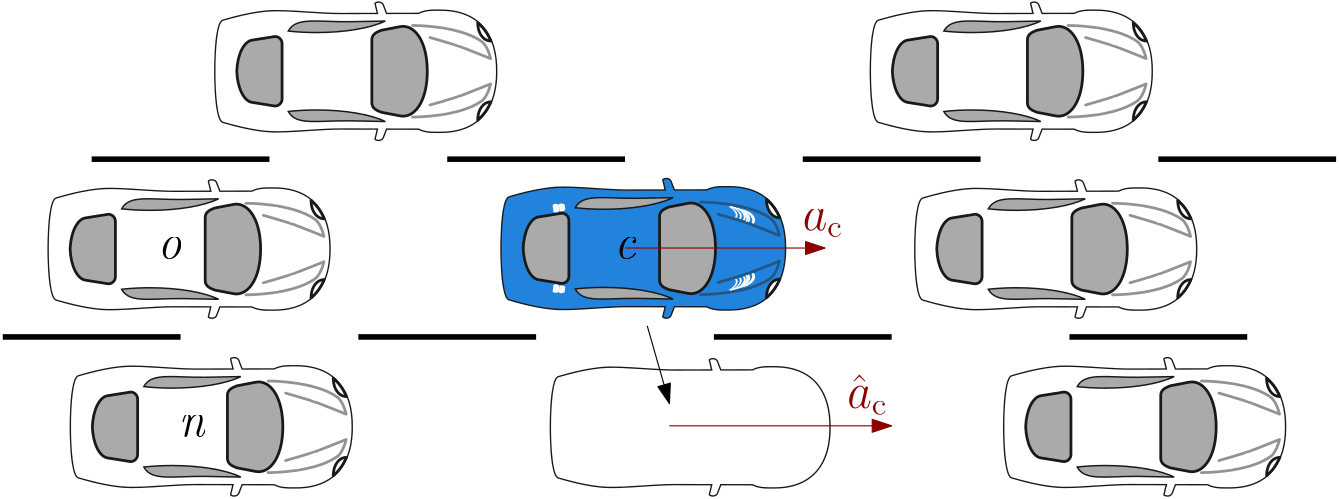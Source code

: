 <?xml version="1.0"?>
<!DOCTYPE ipe SYSTEM "ipe.dtd">
<ipe version="70212" creator="Ipe 7.2.12">
<info created="D:20190508183704" modified="D:20190514160715"/>
<ipestyle name="basic">
<symbol name="arrow/arc(spx)">
<path stroke="sym-stroke" fill="sym-stroke" pen="sym-pen">
0 0 m
-1 0.333 l
-1 -0.333 l
h
</path>
</symbol>
<symbol name="arrow/farc(spx)">
<path stroke="sym-stroke" fill="white" pen="sym-pen">
0 0 m
-1 0.333 l
-1 -0.333 l
h
</path>
</symbol>
<symbol name="arrow/ptarc(spx)">
<path stroke="sym-stroke" fill="sym-stroke" pen="sym-pen">
0 0 m
-1 0.333 l
-0.8 0 l
-1 -0.333 l
h
</path>
</symbol>
<symbol name="arrow/fptarc(spx)">
<path stroke="sym-stroke" fill="white" pen="sym-pen">
0 0 m
-1 0.333 l
-0.8 0 l
-1 -0.333 l
h
</path>
</symbol>
<symbol name="mark/circle(sx)" transformations="translations">
<path fill="sym-stroke">
0.6 0 0 0.6 0 0 e
0.4 0 0 0.4 0 0 e
</path>
</symbol>
<symbol name="mark/disk(sx)" transformations="translations">
<path fill="sym-stroke">
0.6 0 0 0.6 0 0 e
</path>
</symbol>
<symbol name="mark/fdisk(sfx)" transformations="translations">
<group>
<path fill="sym-fill">
0.5 0 0 0.5 0 0 e
</path>
<path fill="sym-stroke" fillrule="eofill">
0.6 0 0 0.6 0 0 e
0.4 0 0 0.4 0 0 e
</path>
</group>
</symbol>
<symbol name="mark/box(sx)" transformations="translations">
<path fill="sym-stroke" fillrule="eofill">
-0.6 -0.6 m
0.6 -0.6 l
0.6 0.6 l
-0.6 0.6 l
h
-0.4 -0.4 m
0.4 -0.4 l
0.4 0.4 l
-0.4 0.4 l
h
</path>
</symbol>
<symbol name="mark/square(sx)" transformations="translations">
<path fill="sym-stroke">
-0.6 -0.6 m
0.6 -0.6 l
0.6 0.6 l
-0.6 0.6 l
h
</path>
</symbol>
<symbol name="mark/fsquare(sfx)" transformations="translations">
<group>
<path fill="sym-fill">
-0.5 -0.5 m
0.5 -0.5 l
0.5 0.5 l
-0.5 0.5 l
h
</path>
<path fill="sym-stroke" fillrule="eofill">
-0.6 -0.6 m
0.6 -0.6 l
0.6 0.6 l
-0.6 0.6 l
h
-0.4 -0.4 m
0.4 -0.4 l
0.4 0.4 l
-0.4 0.4 l
h
</path>
</group>
</symbol>
<symbol name="mark/cross(sx)" transformations="translations">
<group>
<path fill="sym-stroke">
-0.43 -0.57 m
0.57 0.43 l
0.43 0.57 l
-0.57 -0.43 l
h
</path>
<path fill="sym-stroke">
-0.43 0.57 m
0.57 -0.43 l
0.43 -0.57 l
-0.57 0.43 l
h
</path>
</group>
</symbol>
<symbol name="arrow/fnormal(spx)">
<path stroke="sym-stroke" fill="white" pen="sym-pen">
0 0 m
-1 0.333 l
-1 -0.333 l
h
</path>
</symbol>
<symbol name="arrow/pointed(spx)">
<path stroke="sym-stroke" fill="sym-stroke" pen="sym-pen">
0 0 m
-1 0.333 l
-0.8 0 l
-1 -0.333 l
h
</path>
</symbol>
<symbol name="arrow/fpointed(spx)">
<path stroke="sym-stroke" fill="white" pen="sym-pen">
0 0 m
-1 0.333 l
-0.8 0 l
-1 -0.333 l
h
</path>
</symbol>
<symbol name="arrow/linear(spx)">
<path stroke="sym-stroke" pen="sym-pen">
-1 0.333 m
0 0 l
-1 -0.333 l
</path>
</symbol>
<symbol name="arrow/fdouble(spx)">
<path stroke="sym-stroke" fill="white" pen="sym-pen">
0 0 m
-1 0.333 l
-1 -0.333 l
h
-1 0 m
-2 0.333 l
-2 -0.333 l
h
</path>
</symbol>
<symbol name="arrow/double(spx)">
<path stroke="sym-stroke" fill="sym-stroke" pen="sym-pen">
0 0 m
-1 0.333 l
-1 -0.333 l
h
-1 0 m
-2 0.333 l
-2 -0.333 l
h
</path>
</symbol>
<pen name="heavier" value="0.8"/>
<pen name="fat" value="1.2"/>
<pen name="ultrafat" value="2"/>
<symbolsize name="large" value="5"/>
<symbolsize name="small" value="2"/>
<symbolsize name="tiny" value="1.1"/>
<arrowsize name="large" value="10"/>
<arrowsize name="small" value="5"/>
<arrowsize name="tiny" value="3"/>
<color name="red" value="1 0 0"/>
<color name="green" value="0 1 0"/>
<color name="blue" value="0 0 1"/>
<color name="yellow" value="1 1 0"/>
<color name="orange" value="1 0.647 0"/>
<color name="gold" value="1 0.843 0"/>
<color name="purple" value="0.627 0.125 0.941"/>
<color name="gray" value="0.745"/>
<color name="brown" value="0.647 0.165 0.165"/>
<color name="navy" value="0 0 0.502"/>
<color name="pink" value="1 0.753 0.796"/>
<color name="seagreen" value="0.18 0.545 0.341"/>
<color name="turquoise" value="0.251 0.878 0.816"/>
<color name="violet" value="0.933 0.51 0.933"/>
<color name="darkblue" value="0 0 0.545"/>
<color name="darkcyan" value="0 0.545 0.545"/>
<color name="darkgray" value="0.663"/>
<color name="darkgreen" value="0 0.392 0"/>
<color name="darkmagenta" value="0.545 0 0.545"/>
<color name="darkorange" value="1 0.549 0"/>
<color name="darkred" value="0.545 0 0"/>
<color name="lightblue" value="0.678 0.847 0.902"/>
<color name="lightcyan" value="0.878 1 1"/>
<color name="lightgray" value="0.827"/>
<color name="lightgreen" value="0.565 0.933 0.565"/>
<color name="lightyellow" value="1 1 0.878"/>
<dashstyle name="dashed" value="[4] 0"/>
<dashstyle name="dotted" value="[1 3] 0"/>
<dashstyle name="dash dotted" value="[4 2 1 2] 0"/>
<dashstyle name="dash dot dotted" value="[4 2 1 2 1 2] 0"/>
<textsize name="large" value="\large"/>
<textsize name="Large" value="\Large"/>
<textsize name="LARGE" value="\LARGE"/>
<textsize name="huge" value="\huge"/>
<textsize name="Huge" value="\Huge"/>
<textsize name="small" value="\small"/>
<textsize name="footnote" value="\footnotesize"/>
<textsize name="tiny" value="\tiny"/>
<textstyle name="center" begin="\begin{center}" end="\end{center}"/>
<textstyle name="itemize" begin="\begin{itemize}" end="\end{itemize}"/>
<textstyle name="item" begin="\begin{itemize}\item{}" end="\end{itemize}"/>
<gridsize name="4 pts" value="4"/>
<gridsize name="8 pts (~3 mm)" value="8"/>
<gridsize name="16 pts (~6 mm)" value="16"/>
<gridsize name="32 pts (~12 mm)" value="32"/>
<gridsize name="10 pts (~3.5 mm)" value="10"/>
<gridsize name="20 pts (~7 mm)" value="20"/>
<gridsize name="14 pts (~5 mm)" value="14"/>
<gridsize name="28 pts (~10 mm)" value="28"/>
<gridsize name="56 pts (~20 mm)" value="56"/>
<anglesize name="90 deg" value="90"/>
<anglesize name="60 deg" value="60"/>
<anglesize name="45 deg" value="45"/>
<anglesize name="30 deg" value="30"/>
<anglesize name="22.5 deg" value="22.5"/>
<opacity name="10%" value="0.1"/>
<opacity name="30%" value="0.3"/>
<opacity name="50%" value="0.5"/>
<opacity name="75%" value="0.75"/>
<layout paper="512 320" origin="0 0" frame="512 320"/>
<tiling name="falling" angle="-60" step="4" width="1"/>
<tiling name="rising" angle="30" step="4" width="1"/>
</ipestyle>
<page>
<layer name="alpha"/>
<view layers="alpha" active="alpha"/>
<group layer="alpha" matrix="0.105889 0 0 -0.105889 228.64 120.658">
<group>
<path stroke="0.098" fill="0" pen="1">
557.588 7.00009 m
556.079 7.0091
552.867 7.30499
551.119 7.93759 c
547.619 9.43759 l
556.275 45.3751 l
431.464 45.6564 l
429.028 45.6613
426.576 45.6423
424.12 45.6251 c
419.208 45.5908
414.256 45.5206
409.277 45.4064 c
401.984 45.2391
394.608 44.9935
387.215 44.6876 c
386.819 44.6713
386.423 44.642
386.027 44.6251 c
371.095 43.995
356.02 43.1334
340.996 42.1876 c
320.67 40.9049
300.476 39.4803
280.872 38.3126 c
266.344 37.4473
252.14 36.7331
238.497 36.3126 c
229.128 36.0239
220.034 35.8561
211.248 35.9064 c
206.932 35.9311
202.68 35.9997
198.529 36.1251 c
194.378 36.2506
190.149 36.4805
185.873 36.7814 c
183.735 36.9319
181.595 37.0916
179.436 37.2814 c
172.967 37.8498
166.391 38.6028
159.842 39.4689 c
159.832 39.4699
159.821 39.4679
159.811 39.4689 c
155.438 40.0475
151.092 40.6944
146.749 41.3751 c
142.405 42.0558
138.075 42.773
133.811 43.5314 c
129.557 44.288
125.341 45.0967
121.218 45.9064 c
121.208 45.9084
121.196 45.9044
121.186 45.9064 c
119.12 46.3123
117.117 46.7106
115.093 47.1251 c
109.031 48.3668
103.159 49.6412
97.5928 50.9064 c
97.5827 50.9084
97.5717 50.9044
97.5616 50.9064 c
93.8452 51.7513
90.2744 52.5815
86.843 53.4064 c
79.9792 55.0548
73.7277 56.641
68.312 58.0626 c
60.1884 60.1951
53.9295 61.9899
50.2184 63.0626 c
47.7448 63.7784
46.4059 64.1876
46.4059 64.1876 c
32.7186 67.9376 l
31.8162 68.1864
30.9405 68.6306
30.0936 69.2501 c
29.8059 69.4606
29.5313 69.6861
29.2499 69.9376 c
28.1503 70.9172
27.0989 72.2083
26.0937 73.7814 c
26.0891 73.7884
26.0983 73.8057
26.0937 73.8126 c
25.5933 74.5974
25.0712 75.4531
24.5937 76.3751 c
24.5895 76.3831
24.5979 76.3983
24.5937 76.4063 c
24.1161 77.33
23.6425 78.3205
23.1875 79.3751 c
23.1838 79.384
23.1912 79.3972
23.1875 79.4062 c
19.5204 87.9157
16.5674 100.538
14.25 115.625 c
14.2485 115.635
14.2515 115.646
14.25 115.656 c
14.2141 115.89
14.1919 116.14
14.1563 116.375 c
13.6517 119.706
13.1643 123.173
12.7188 126.719 c
12.6883 126.961
12.6553 127.194
12.6251 127.437 c
12.1235 131.481
11.6783 135.64
11.2501 139.906 c
11.2491 139.916
11.2511 139.927
11.2501 139.937 c
11.0365 142.066
10.821 144.232
10.6251 146.406 c
10.6242 146.416
10.626 146.427
10.6251 146.437 c
10.4293 148.612
10.2411 150.787
10.0626 153 c
10.0618 153.01
10.0634 153.021
10.0626 153.031 c
9.70484 157.469
9.38442 161.977
9.09385 166.531 c
9.0932 166.541
9.09451 166.552
9.09385 166.562 c
8.22126 180.246
7.63427 194.351
7.31262 208.125 c
7.31238 208.135
7.31286 208.145
7.31262 208.156 c
7.09819 217.345
7.00002 226.369
7.00002 235.063 c
7.00002 236.03
7.02757 237.025
7.03127 238 c
7.02757 238.975
7.00002 239.97
7.00002 240.938 c
7.00002 249.631
7.09818 258.655
7.31252 267.844 c
7.31276 267.854
7.31228 267.865
7.31252 267.875 c
7.63417 281.649
8.22116 295.753
9.09375 309.437 c
9.09441 309.448
9.0931 309.459
9.09375 309.469 c
9.38432 314.023
9.70474 318.531
10.0625 322.969 c
10.0633 322.979
10.0617 322.99
10.0625 323 c
10.241 325.213
10.4292 327.388
10.625 329.562 c
10.6259 329.573
10.6241 329.583
10.625 329.594 c
10.8209 331.768
11.0364 333.934
11.25 336.062 c
11.251 336.073
11.249 336.083
11.25 336.094 c
11.6782 340.36
12.1234 344.519
12.625 348.562 c
12.6552 348.806
12.6882 349.038
12.7187 349.281 c
13.1642 352.827
13.6516 356.293
14.1562 359.625 c
14.1918 359.86
14.214 360.109
14.2499 360.344 c
14.2514 360.354
14.2484 360.365
14.2499 360.375 c
16.5673 375.462
19.5203 388.084
23.1874 396.593 c
23.1911 396.602
23.1837 396.616
23.1874 396.625 c
23.6424 397.679
24.116 398.67
24.5936 399.593 c
24.5978 399.601
24.5894 399.617
24.5936 399.625 c
25.0711 400.547
25.5932 401.402
26.0936 402.187 c
26.0982 402.194
26.089 402.211
26.0936 402.218 c
27.0988 403.791
28.1502 405.082
29.2498 406.062 c
29.5312 406.314
29.8058 406.539
30.0935 406.75 c
30.9404 407.369
31.8161 407.813
32.7185 408.062 c
46.4058 411.812 l
46.4058 411.812
47.7447 412.221
50.2183 412.937 c
53.9294 414.01
60.1883 415.805
68.3119 417.937 c
73.7276 419.359
79.9791 420.945
86.8429 422.593 c
90.2743 423.418
93.8451 424.248
97.5615 425.093 c
97.5717 425.095
97.5826 425.091
97.5927 425.093 c
103.159 426.359
109.031 427.633
115.093 428.875 c
117.116 429.289
119.12 429.687
121.186 430.093 c
121.196 430.095
121.207 430.091
121.217 430.093 c
125.341 430.903
129.557 431.712
133.811 432.468 c
138.075 433.227
142.405 433.944
146.748 434.625 c
151.092 435.305
155.438 435.952
159.811 436.531 c
159.821 436.532
159.832 436.53
159.842 436.531 c
166.391 437.397
172.967 438.15
179.436 438.718 c
181.595 438.908
183.735 439.068
185.873 439.218 c
190.149 439.519
194.378 439.749
198.529 439.875 c
202.68 440
206.932 440.069
211.248 440.093 c
220.034 440.144
229.128 439.976
238.497 439.687 c
252.14 439.267
266.344 438.552
280.872 437.687 c
300.476 436.519
320.67 435.095
340.996 433.812 c
356.02 432.866
371.095 432.005
386.027 431.375 c
386.423 431.358
386.819 431.328
387.215 431.312 c
394.608 431.006
401.984 430.761
409.277 430.593 c
414.255 430.479
419.208 430.409
424.12 430.375 c
426.576 430.357
429.028 430.338
431.464 430.343 c
556.275 430.625 l
547.619 466.562 l
551.119 468.062 l
552.867 468.695
556.079 468.991
557.588 469 c
558.436 469.005
559.343 468.925
560.275 468.75 c
560.586 468.691
560.899 468.609
561.213 468.531 c
561.517 468.455
561.845 468.374
562.15 468.281 c
562.779 468.088
563.414 467.859
564.025 467.593 c
565.847 466.8
567.559 465.662
568.806 464.281 c
568.816 464.27
568.828 464.26
568.838 464.25 c
569.462 463.552
569.95 462.798
570.306 461.968 c
582.462 430.656 l
692.399 430.906 l
693.146 431.28
693.875 431.651
694.617 432 c
697.597 433.399
700.528 434.597
703.461 435.625 c
704.923 436.137
706.379 436.6
707.836 437.031 c
712.936 438.538
718.024 439.582
723.18 440.281 c
726.126 440.68
729.105 440.975
732.117 441.187 c
733.623 441.293
735.151 441.367
736.679 441.437 c
739.736 441.577
742.818 441.65
745.992 441.687 c
752.339 441.761
758.971 441.687
765.992 441.687 c
776.402 441.687
786.314 441.156
795.773 440.125 c
799.556 439.712
803.264 439.227
806.897 438.656 c
814.165 437.513
821.126 436.037
827.803 434.281 c
829.473 433.842
831.139 433.382
832.772 432.906 c
837.671 431.477
842.385 429.88
846.959 428.125 c
848.484 427.539
850.002 426.964
851.491 426.343 c
854.469 425.102
857.373 423.786
860.209 422.406 c
861.628 421.716
863.045 421.005
864.428 420.281 c
867.194 418.832
869.895 417.301
872.522 415.718 c
873.835 414.927
875.118 414.105
876.397 413.281 c
882.791 409.161
888.76 404.655
894.303 399.75 c
898.731 395.83
902.904 391.67
906.803 387.281 c
906.808 387.275
906.798 387.255
906.803 387.25 c
907.773 386.157
908.74 385.058
909.678 383.937 c
909.683 383.931
909.673 383.912
909.678 383.906 c
910.615 382.785
911.553 381.648
912.459 380.5 c
912.464 380.494
912.454 380.475
912.459 380.469 c
915.184 377.01
917.772 373.45
920.209 369.75 c
920.214 369.743
920.204 369.726
920.209 369.719 c
921.018 368.49
921.838 367.254
922.615 366 c
922.62 365.992
922.61 365.976
922.615 365.969 c
924.955 362.191
927.182 358.316
929.24 354.312 c
929.244 354.304
929.236 354.289
929.24 354.281 c
929.923 352.952
930.588 351.603
931.24 350.25 c
931.244 350.242
931.236 350.227
931.24 350.219 c
931.892 348.865
932.556 347.502
933.177 346.125 c
933.181 346.116
933.173 346.102
933.177 346.094 c
934.424 343.331
935.615 340.542
936.74 337.688 c
936.744 337.679
936.736 337.665
936.74 337.656 c
937.3 336.233
937.835 334.789
938.365 333.344 c
938.368 333.335
938.362 333.322
938.365 333.313 c
938.895 331.867
939.427 330.405
939.927 328.938 c
940.427 327.471
940.926 325.989
941.396 324.5 c
941.399 324.491
941.393 324.478
941.396 324.469 c
941.866 322.98
942.33 321.478
942.771 319.969 c
942.774 319.959
942.768 319.947
942.771 319.938 c
943.211 318.428
943.641 316.905
944.052 315.375 c
944.055 315.365
944.049 315.354
944.052 315.344 c
945.29 310.734
946.421 306.038
947.396 301.25 c
947.396 301.219 l
947.719 299.63
948.007 298.015
948.302 296.407 c
948.302 296.375 l
950.377 285.057
951.764 273.313
952.458 261.157 c
952.459 261.146
952.458 261.136
952.458 261.125 c
952.556 259.398
952.637 257.65
952.708 255.907 c
952.709 255.896
952.708 255.886
952.708 255.875 c
952.851 252.379
952.955 248.868
952.99 245.313 c
952.99 245.303
952.99 245.292
952.99 245.282 c
953.007 243.499
953 241.704
952.99 239.907 c
952.99 239.271
952.968 238.635
952.959 238.001 c
952.969 237.366
952.99 236.73
952.99 236.094 c
953 234.297
953.007 232.502
952.99 230.719 c
952.99 230.709
952.99 230.698
952.99 230.688 c
952.956 227.133
952.851 223.623
952.708 220.126 c
952.708 220.115
952.709 220.105
952.708 220.094 c
952.637 218.351
952.556 216.604
952.458 214.876 c
952.458 214.865
952.459 214.855
952.458 214.844 c
951.764 202.688
950.377 190.944
948.302 179.626 c
948.302 179.594 l
948.007 177.986
947.719 176.371
947.396 174.782 c
947.396 174.751 l
946.421 169.963
945.29 165.267
944.052 160.657 c
944.049 160.647
944.055 160.636
944.052 160.626 c
943.641 159.096
943.211 157.573
942.771 156.063 c
942.768 156.053
942.774 156.042
942.771 156.032 c
942.33 154.523
941.866 153.021
941.396 151.532 c
941.393 151.523
941.399 151.51
941.396 151.501 c
940.926 150.013
940.427 148.531
939.927 147.063 c
939.427 145.596
938.895 144.134
938.365 142.688 c
938.362 142.679
938.368 142.666
938.365 142.657 c
937.835 141.212
937.3 139.768
936.74 138.345 c
936.736 138.336
936.744 138.322
936.74 138.314 c
935.615 135.459
934.424 132.67
933.177 129.907 c
933.173 129.899
933.181 129.885
933.177 129.876 c
932.556 128.499
931.892 127.136
931.24 125.782 c
931.236 125.774
931.244 125.759
931.24 125.751 c
930.588 124.398
929.923 123.049
929.24 121.72 c
929.236 121.712
929.244 121.697
929.24 121.689 c
927.182 117.685
924.955 113.811
922.615 110.032 c
922.61 110.025
922.62 110.009
922.615 110.001 c
921.838 108.747
921.018 107.511
920.209 106.282 c
920.204 106.276
920.214 106.258
920.209 106.251 c
917.772 102.551
915.184 98.9907
912.459 95.5325 c
912.454 95.5266
912.464 95.5073
912.459 95.5013 c
911.553 94.3528
910.615 93.216
909.678 92.0951 c
909.673 92.0891
909.683 92.0698
909.678 92.0639 c
908.74 90.943
907.773 89.8443
906.803 88.7514 c
906.798 88.7454
906.808 88.7261
906.803 88.7202 c
902.904 84.3312
898.731 80.1709
894.303 76.2515 c
888.76 71.3457
882.791 66.8403
876.397 62.7202 c
875.118 61.8962
873.835 61.074
872.522 60.2827 c
869.895 58.7002
867.194 57.1689
864.428 55.7202 c
863.045 54.9958
861.628 54.2855
860.209 53.5952 c
857.373 52.2147
854.469 50.8991
851.491 49.6577 c
850.002 49.037
848.484 48.4617
846.959 47.8765 c
842.385 46.1206
837.671 44.5239
832.772 43.0952 c
831.139 42.619
829.473 42.1592
827.803 41.7202 c
821.126 39.9641
814.165 38.4877
806.897 37.3452 c
803.264 36.7739
799.556 36.2889
795.773 35.8765 c
786.314 34.8439
776.402 34.3126
765.992 34.3126 c
758.971 34.3126
752.339 34.2385
745.992 34.3126 c
742.818 34.3499
739.737 34.4227
736.68 34.5626 c
735.151 34.6326
733.623 34.7065
732.117 34.8126 c
729.106 35.025
726.126 35.3196
723.18 35.7189 c
718.024 36.4174
712.936 37.4614
707.836 38.9689 c
706.379 39.3997
704.923 39.8626
703.461 40.3751 c
700.529 41.4031
697.597 42.6006
694.618 44.0001 c
693.875 44.3488
693.146 44.72
692.399 45.0939 c
582.463 45.3439 l
570.306 14.0314 l
569.95 13.2014
569.462 12.4481
568.838 11.7502 c
568.828 11.7397
568.816 11.7296
568.806 11.7189 c
567.559 10.3379
565.847 9.19995
564.025 8.40643 c
563.414 8.1405
562.779 7.91202
562.15 7.71893 c
561.845 7.62564
561.517 7.54456
561.213 7.46893 c
560.899 7.39124
560.586 7.30869
560.275 7.25018 c
559.343 7.07428
558.436 6.99521
557.588 7.00018 c
557.588 7.00009 l
h
</path>
<path fill="1">
557.588 7.00009 m
556.079 7.0091
552.867 7.30621
551.119 7.93759 c
547.619 9.43759 l
556.275 45.2814 l
431.464 45.5626 l
353.501 45.728
264.942 34.0589
198.529 36.0626 c
132.117 38.0663
46.4058 64.0626
46.4058 64.0626 c
32.7184 67.8439 l
13.4672 73.1401
6.99997 165.211
6.99997 234.625 c
6.99997 235.738
7.02662 236.878
7.03122 238 c
7.02662 239.122
6.99997 240.262
6.99997 241.375 c
6.99997 310.789
13.4672 402.86
32.7184 408.156 c
46.4058 411.938 l
46.4058 411.938
132.117 437.934
198.529 439.938 c
264.942 441.941
353.501 430.272
431.464 430.438 c
556.275 430.719 l
547.619 466.563 l
551.119 468.063 l
552.867 468.694
556.079 468.991
557.588 469 c
558.436 469.005
559.343 468.926
560.275 468.75 c
560.586 468.692
560.899 468.609
561.213 468.531 c
561.517 468.456
561.845 468.375
562.15 468.281 c
562.779 468.089
563.414 467.859
564.025 467.594 c
565.847 466.802
567.559 465.691
568.806 464.313 c
568.816 464.302
568.828 464.292
568.838 464.281 c
569.462 463.585
569.95 462.829
570.306 462 c
582.462 430.75 l
692.399 431 l
716.299 442.943
737.91 441.719
765.992 441.719 c
899.241 441.719
953.618 355.133
952.99 240.344 c
952.99 239.564
952.971 238.778
952.959 238 c
952.971 237.222
952.99 236.437
952.99 235.656 c
953.618 120.868
899.241 34.2814
765.992 34.2814 c
737.91 34.2814
716.299 33.0577
692.399 45.0001 c
582.462 45.2501 l
570.306 14.0002 l
569.95 13.1717
569.462 12.4155
568.838 11.7189 c
568.828 11.7085
568.816 11.6983
568.806 11.6877 c
567.559 10.3092
565.847 9.19846
564.025 8.40644 c
563.414 8.14099
562.779 7.91162
562.15 7.71894 c
561.845 7.62586
561.517 7.54434
561.213 7.46894 c
560.899 7.39136
560.586 7.3086
560.275 7.25019 c
559.343 7.07459
558.436 6.99521
557.588 7.00019 c
557.588 7.00009 l
h
</path>
</group>
</group>
<path stroke="black" pen="2">
32 128 m
96 128 l
</path>
<path stroke="black" pen="2">
160 128 m
224 128 l
</path>
<path stroke="black" pen="2">
288 128 m
352 128 l
</path>
<path stroke="black" pen="2">
416 128 m
480 128 l
</path>
<path stroke="black" pen="2">
512 192 m
448 192 l
</path>
<path stroke="black" pen="2">
384 192 m
320 192 l
</path>
<path stroke="black" pen="2">
256 192 m
192 192 l
</path>
<path stroke="black" pen="2">
128 192 m
64 192 l
</path>
<path stroke="darkred" arrow="normal/normal">
272 96 m
352 96 l
</path>
<path stroke="black" arrow="normal/normal">
264 132 m
272 104 l
</path>
<text matrix="1 0 0 1 64 4" transformations="translations" pos="256 160" stroke="darkred" type="label" width="14.55" height="7.415" depth="2.58" valign="bottom" size="LARGE" style="math">a_{\rm c}</text>
<text matrix="1 0 0 1 80 -60" transformations="translations" pos="256 160" stroke="darkred" type="label" width="14.55" height="11.959" depth="2.58" valign="bottom" size="LARGE" style="math">\hat{a}_{\rm c}</text>
<group matrix="0.106741 0 0 -0.106741 107.827 249.04">
<group>
<path stroke="0.098" fill="0" pen="1">
557.588 7.00009 m
556.079 7.0091
552.867 7.30499
551.119 7.93759 c
547.619 9.43759 l
556.275 45.3751 l
431.464 45.6564 l
429.028 45.6613
426.576 45.6423
424.12 45.6251 c
419.208 45.5908
414.256 45.5206
409.277 45.4064 c
401.984 45.2391
394.608 44.9935
387.215 44.6876 c
386.819 44.6713
386.423 44.642
386.027 44.6251 c
371.095 43.995
356.02 43.1334
340.996 42.1876 c
320.67 40.9049
300.476 39.4803
280.872 38.3126 c
266.344 37.4473
252.14 36.7331
238.497 36.3126 c
229.128 36.0239
220.034 35.8561
211.248 35.9064 c
206.932 35.9311
202.68 35.9997
198.529 36.1251 c
194.378 36.2506
190.149 36.4805
185.873 36.7814 c
183.735 36.9319
181.595 37.0916
179.436 37.2814 c
172.967 37.8498
166.391 38.6028
159.842 39.4689 c
159.832 39.4699
159.821 39.4679
159.811 39.4689 c
155.438 40.0475
151.092 40.6944
146.749 41.3751 c
142.405 42.0558
138.075 42.773
133.811 43.5314 c
129.557 44.288
125.341 45.0967
121.218 45.9064 c
121.208 45.9084
121.196 45.9044
121.186 45.9064 c
119.12 46.3123
117.117 46.7106
115.093 47.1251 c
109.031 48.3668
103.159 49.6412
97.5928 50.9064 c
97.5827 50.9084
97.5717 50.9044
97.5616 50.9064 c
93.8452 51.7513
90.2744 52.5815
86.843 53.4064 c
79.9792 55.0548
73.7277 56.641
68.312 58.0626 c
60.1884 60.1951
53.9295 61.9899
50.2184 63.0626 c
47.7448 63.7784
46.4059 64.1876
46.4059 64.1876 c
32.7186 67.9376 l
31.8162 68.1864
30.9405 68.6306
30.0936 69.2501 c
29.8059 69.4606
29.5313 69.6861
29.2499 69.9376 c
28.1503 70.9172
27.0989 72.2083
26.0937 73.7814 c
26.0891 73.7884
26.0983 73.8057
26.0937 73.8126 c
25.5933 74.5974
25.0712 75.4531
24.5937 76.3751 c
24.5895 76.3831
24.5979 76.3983
24.5937 76.4063 c
24.1161 77.33
23.6425 78.3205
23.1875 79.3751 c
23.1838 79.384
23.1912 79.3972
23.1875 79.4062 c
19.5204 87.9157
16.5674 100.538
14.25 115.625 c
14.2485 115.635
14.2515 115.646
14.25 115.656 c
14.2141 115.89
14.1919 116.14
14.1563 116.375 c
13.6517 119.706
13.1643 123.173
12.7188 126.719 c
12.6883 126.961
12.6553 127.194
12.6251 127.437 c
12.1235 131.481
11.6783 135.64
11.2501 139.906 c
11.2491 139.916
11.2511 139.927
11.2501 139.937 c
11.0365 142.066
10.821 144.232
10.6251 146.406 c
10.6242 146.416
10.626 146.427
10.6251 146.437 c
10.4293 148.612
10.2411 150.787
10.0626 153 c
10.0618 153.01
10.0634 153.021
10.0626 153.031 c
9.70484 157.469
9.38442 161.977
9.09385 166.531 c
9.0932 166.541
9.09451 166.552
9.09385 166.562 c
8.22126 180.246
7.63427 194.351
7.31262 208.125 c
7.31238 208.135
7.31286 208.145
7.31262 208.156 c
7.09819 217.345
7.00002 226.369
7.00002 235.063 c
7.00002 236.03
7.02757 237.025
7.03127 238 c
7.02757 238.975
7.00002 239.97
7.00002 240.938 c
7.00002 249.631
7.09818 258.655
7.31252 267.844 c
7.31276 267.854
7.31228 267.865
7.31252 267.875 c
7.63417 281.649
8.22116 295.753
9.09375 309.437 c
9.09441 309.448
9.0931 309.459
9.09375 309.469 c
9.38432 314.023
9.70474 318.531
10.0625 322.969 c
10.0633 322.979
10.0617 322.99
10.0625 323 c
10.241 325.213
10.4292 327.388
10.625 329.562 c
10.6259 329.573
10.6241 329.583
10.625 329.594 c
10.8209 331.768
11.0364 333.934
11.25 336.062 c
11.251 336.073
11.249 336.083
11.25 336.094 c
11.6782 340.36
12.1234 344.519
12.625 348.562 c
12.6552 348.806
12.6882 349.038
12.7187 349.281 c
13.1642 352.827
13.6516 356.293
14.1562 359.625 c
14.1918 359.86
14.214 360.109
14.2499 360.344 c
14.2514 360.354
14.2484 360.365
14.2499 360.375 c
16.5673 375.462
19.5203 388.084
23.1874 396.593 c
23.1911 396.602
23.1837 396.616
23.1874 396.625 c
23.6424 397.679
24.116 398.67
24.5936 399.593 c
24.5978 399.601
24.5894 399.617
24.5936 399.625 c
25.0711 400.547
25.5932 401.402
26.0936 402.187 c
26.0982 402.194
26.089 402.211
26.0936 402.218 c
27.0988 403.791
28.1502 405.082
29.2498 406.062 c
29.5312 406.314
29.8058 406.539
30.0935 406.75 c
30.9404 407.369
31.8161 407.813
32.7185 408.062 c
46.4058 411.812 l
46.4058 411.812
47.7447 412.221
50.2183 412.937 c
53.9294 414.01
60.1883 415.805
68.3119 417.937 c
73.7276 419.359
79.9791 420.945
86.8429 422.593 c
90.2743 423.418
93.8451 424.248
97.5615 425.093 c
97.5717 425.095
97.5826 425.091
97.5927 425.093 c
103.159 426.359
109.031 427.633
115.093 428.875 c
117.116 429.289
119.12 429.687
121.186 430.093 c
121.196 430.095
121.207 430.091
121.217 430.093 c
125.341 430.903
129.557 431.712
133.811 432.468 c
138.075 433.227
142.405 433.944
146.748 434.625 c
151.092 435.305
155.438 435.952
159.811 436.531 c
159.821 436.532
159.832 436.53
159.842 436.531 c
166.391 437.397
172.967 438.15
179.436 438.718 c
181.595 438.908
183.735 439.068
185.873 439.218 c
190.149 439.519
194.378 439.749
198.529 439.875 c
202.68 440
206.932 440.069
211.248 440.093 c
220.034 440.144
229.128 439.976
238.497 439.687 c
252.14 439.267
266.344 438.552
280.872 437.687 c
300.476 436.519
320.67 435.095
340.996 433.812 c
356.02 432.866
371.095 432.005
386.027 431.375 c
386.423 431.358
386.819 431.328
387.215 431.312 c
394.608 431.006
401.984 430.761
409.277 430.593 c
414.255 430.479
419.208 430.409
424.12 430.375 c
426.576 430.357
429.028 430.338
431.464 430.343 c
556.275 430.625 l
547.619 466.562 l
551.119 468.062 l
552.867 468.695
556.079 468.991
557.588 469 c
558.436 469.005
559.343 468.925
560.275 468.75 c
560.586 468.691
560.899 468.609
561.213 468.531 c
561.517 468.455
561.845 468.374
562.15 468.281 c
562.779 468.088
563.414 467.859
564.025 467.593 c
565.847 466.8
567.559 465.662
568.806 464.281 c
568.816 464.27
568.828 464.26
568.838 464.25 c
569.462 463.552
569.95 462.798
570.306 461.968 c
582.462 430.656 l
692.399 430.906 l
693.146 431.28
693.875 431.651
694.617 432 c
697.597 433.399
700.528 434.597
703.461 435.625 c
704.923 436.137
706.379 436.6
707.836 437.031 c
712.936 438.538
718.024 439.582
723.18 440.281 c
726.126 440.68
729.105 440.975
732.117 441.187 c
733.623 441.293
735.151 441.367
736.679 441.437 c
739.736 441.577
742.818 441.65
745.992 441.687 c
752.339 441.761
758.971 441.687
765.992 441.687 c
776.402 441.687
786.314 441.156
795.773 440.125 c
799.556 439.712
803.264 439.227
806.897 438.656 c
814.165 437.513
821.126 436.037
827.803 434.281 c
829.473 433.842
831.139 433.382
832.772 432.906 c
837.671 431.477
842.385 429.88
846.959 428.125 c
848.484 427.539
850.002 426.964
851.491 426.343 c
854.469 425.102
857.373 423.786
860.209 422.406 c
861.628 421.716
863.045 421.005
864.428 420.281 c
867.194 418.832
869.895 417.301
872.522 415.718 c
873.835 414.927
875.118 414.105
876.397 413.281 c
882.791 409.161
888.76 404.655
894.303 399.75 c
898.731 395.83
902.904 391.67
906.803 387.281 c
906.808 387.275
906.798 387.255
906.803 387.25 c
907.773 386.157
908.74 385.058
909.678 383.937 c
909.683 383.931
909.673 383.912
909.678 383.906 c
910.615 382.785
911.553 381.648
912.459 380.5 c
912.464 380.494
912.454 380.475
912.459 380.469 c
915.184 377.01
917.772 373.45
920.209 369.75 c
920.214 369.743
920.204 369.726
920.209 369.719 c
921.018 368.49
921.838 367.254
922.615 366 c
922.62 365.992
922.61 365.976
922.615 365.969 c
924.955 362.191
927.182 358.316
929.24 354.312 c
929.244 354.304
929.236 354.289
929.24 354.281 c
929.923 352.952
930.588 351.603
931.24 350.25 c
931.244 350.242
931.236 350.227
931.24 350.219 c
931.892 348.865
932.556 347.502
933.177 346.125 c
933.181 346.116
933.173 346.102
933.177 346.094 c
934.424 343.331
935.615 340.542
936.74 337.688 c
936.744 337.679
936.736 337.665
936.74 337.656 c
937.3 336.233
937.835 334.789
938.365 333.344 c
938.368 333.335
938.362 333.322
938.365 333.313 c
938.895 331.867
939.427 330.405
939.927 328.938 c
940.427 327.471
940.926 325.989
941.396 324.5 c
941.399 324.491
941.393 324.478
941.396 324.469 c
941.866 322.98
942.33 321.478
942.771 319.969 c
942.774 319.959
942.768 319.947
942.771 319.938 c
943.211 318.428
943.641 316.905
944.052 315.375 c
944.055 315.365
944.049 315.354
944.052 315.344 c
945.29 310.734
946.421 306.038
947.396 301.25 c
947.396 301.219 l
947.719 299.63
948.007 298.015
948.302 296.407 c
948.302 296.375 l
950.377 285.057
951.764 273.313
952.458 261.157 c
952.459 261.146
952.458 261.136
952.458 261.125 c
952.556 259.398
952.637 257.65
952.708 255.907 c
952.709 255.896
952.708 255.886
952.708 255.875 c
952.851 252.379
952.955 248.868
952.99 245.313 c
952.99 245.303
952.99 245.292
952.99 245.282 c
953.007 243.499
953 241.704
952.99 239.907 c
952.99 239.271
952.968 238.635
952.959 238.001 c
952.969 237.366
952.99 236.73
952.99 236.094 c
953 234.297
953.007 232.502
952.99 230.719 c
952.99 230.709
952.99 230.698
952.99 230.688 c
952.956 227.133
952.851 223.623
952.708 220.126 c
952.708 220.115
952.709 220.105
952.708 220.094 c
952.637 218.351
952.556 216.604
952.458 214.876 c
952.458 214.865
952.459 214.855
952.458 214.844 c
951.764 202.688
950.377 190.944
948.302 179.626 c
948.302 179.594 l
948.007 177.986
947.719 176.371
947.396 174.782 c
947.396 174.751 l
946.421 169.963
945.29 165.267
944.052 160.657 c
944.049 160.647
944.055 160.636
944.052 160.626 c
943.641 159.096
943.211 157.573
942.771 156.063 c
942.768 156.053
942.774 156.042
942.771 156.032 c
942.33 154.523
941.866 153.021
941.396 151.532 c
941.393 151.523
941.399 151.51
941.396 151.501 c
940.926 150.013
940.427 148.531
939.927 147.063 c
939.427 145.596
938.895 144.134
938.365 142.688 c
938.362 142.679
938.368 142.666
938.365 142.657 c
937.835 141.212
937.3 139.768
936.74 138.345 c
936.736 138.336
936.744 138.322
936.74 138.314 c
935.615 135.459
934.424 132.67
933.177 129.907 c
933.173 129.899
933.181 129.885
933.177 129.876 c
932.556 128.499
931.892 127.136
931.24 125.782 c
931.236 125.774
931.244 125.759
931.24 125.751 c
930.588 124.398
929.923 123.049
929.24 121.72 c
929.236 121.712
929.244 121.697
929.24 121.689 c
927.182 117.685
924.955 113.811
922.615 110.032 c
922.61 110.025
922.62 110.009
922.615 110.001 c
921.838 108.747
921.018 107.511
920.209 106.282 c
920.204 106.276
920.214 106.258
920.209 106.251 c
917.772 102.551
915.184 98.9907
912.459 95.5325 c
912.454 95.5266
912.464 95.5073
912.459 95.5013 c
911.553 94.3528
910.615 93.216
909.678 92.0951 c
909.673 92.0891
909.683 92.0698
909.678 92.0639 c
908.74 90.943
907.773 89.8443
906.803 88.7514 c
906.798 88.7454
906.808 88.7261
906.803 88.7202 c
902.904 84.3312
898.731 80.1709
894.303 76.2515 c
888.76 71.3457
882.791 66.8403
876.397 62.7202 c
875.118 61.8962
873.835 61.074
872.522 60.2827 c
869.895 58.7002
867.194 57.1689
864.428 55.7202 c
863.045 54.9958
861.628 54.2855
860.209 53.5952 c
857.373 52.2147
854.469 50.8991
851.491 49.6577 c
850.002 49.037
848.484 48.4617
846.959 47.8765 c
842.385 46.1206
837.671 44.5239
832.772 43.0952 c
831.139 42.619
829.473 42.1592
827.803 41.7202 c
821.126 39.9641
814.165 38.4877
806.897 37.3452 c
803.264 36.7739
799.556 36.2889
795.773 35.8765 c
786.314 34.8439
776.402 34.3126
765.992 34.3126 c
758.971 34.3126
752.339 34.2385
745.992 34.3126 c
742.818 34.3499
739.737 34.4227
736.68 34.5626 c
735.151 34.6326
733.623 34.7065
732.117 34.8126 c
729.106 35.025
726.126 35.3196
723.18 35.7189 c
718.024 36.4174
712.936 37.4614
707.836 38.9689 c
706.379 39.3997
704.923 39.8626
703.461 40.3751 c
700.529 41.4031
697.597 42.6006
694.618 44.0001 c
693.875 44.3488
693.146 44.72
692.399 45.0939 c
582.463 45.3439 l
570.306 14.0314 l
569.95 13.2014
569.462 12.4481
568.838 11.7502 c
568.828 11.7397
568.816 11.7296
568.806 11.7189 c
567.559 10.3379
565.847 9.19995
564.025 8.40643 c
563.414 8.1405
562.779 7.91202
562.15 7.71893 c
561.845 7.62564
561.517 7.54456
561.213 7.46893 c
560.899 7.39124
560.586 7.30869
560.275 7.25018 c
559.343 7.07428
558.436 6.99521
557.588 7.00018 c
557.588 7.00009 l
h
</path>
<path fill="1">
557.588 7.00009 m
556.079 7.0091
552.867 7.30621
551.119 7.93759 c
547.619 9.43759 l
556.275 45.2814 l
431.464 45.5626 l
353.501 45.728
264.942 34.0589
198.529 36.0626 c
132.117 38.0663
46.4058 64.0626
46.4058 64.0626 c
32.7184 67.8439 l
13.4672 73.1401
6.99997 165.211
6.99997 234.625 c
6.99997 235.738
7.02662 236.878
7.03122 238 c
7.02662 239.122
6.99997 240.262
6.99997 241.375 c
6.99997 310.789
13.4672 402.86
32.7184 408.156 c
46.4058 411.938 l
46.4058 411.938
132.117 437.934
198.529 439.938 c
264.942 441.941
353.501 430.272
431.464 430.438 c
556.275 430.719 l
547.619 466.563 l
551.119 468.063 l
552.867 468.694
556.079 468.991
557.588 469 c
558.436 469.005
559.343 468.926
560.275 468.75 c
560.586 468.692
560.899 468.609
561.213 468.531 c
561.517 468.456
561.845 468.375
562.15 468.281 c
562.779 468.089
563.414 467.859
564.025 467.594 c
565.847 466.802
567.559 465.691
568.806 464.313 c
568.816 464.302
568.828 464.292
568.838 464.281 c
569.462 463.585
569.95 462.829
570.306 462 c
582.462 430.75 l
692.399 431 l
716.299 442.943
737.91 441.719
765.992 441.719 c
899.241 441.719
953.618 355.133
952.99 240.344 c
952.99 239.564
952.971 238.778
952.959 238 c
952.971 237.222
952.99 236.437
952.99 235.656 c
953.618 120.868
899.241 34.2814
765.992 34.2814 c
737.91 34.2814
716.299 33.0577
692.399 45.0001 c
582.462 45.2501 l
570.306 14.0002 l
569.95 13.1717
569.462 12.4155
568.838 11.7189 c
568.828 11.7085
568.816 11.6983
568.806 11.6877 c
567.559 10.3092
565.847 9.19846
564.025 8.40644 c
563.414 8.14099
562.779 7.91162
562.15 7.71894 c
561.845 7.62586
561.517 7.54434
561.213 7.46894 c
560.899 7.39136
560.586 7.3086
560.275 7.25019 c
559.343 7.07459
558.436 6.99521
557.588 7.00019 c
557.588 7.00009 l
h
</path>
<path fill="0.666" opacity="90%">
347.403 368.543 m
314.039 368.543
282.096 370.343
252.591 373.606 c
278.252 422.32
350.576 403.871
458.152 405.137 c
507.838 405.722
547.695 407.016
579.682 407.512 c
532.522 384.178
446.155 368.543
347.403 368.543 c
h
</path>
<path fill="0.666" opacity="50%">
347.403 368.543 m
344.196 368.543
341.02 368.573
337.841 368.606 c
338.659 384.777
344.269 398.862
352.434 407.45 c
357.106 407.374
361.929 407.253
366.871 407.106 c
358.306 398.914
352.279 384.878
351.153 368.543 c
349.902 368.538
348.658 368.543
347.403 368.543 c
h
</path>
<path stroke="0.098" fill="1" pen="1" fillrule="wind">
936.084 340.807 m
930.99 341.401 l
909.446 343.913
893.302 367.379
891.71 395.932 c
891.335 403.057 l
896.584 398.213 l
912.474 383.533
924.888 365.706
933.99 345.463 c
936.084 340.807 l
936.084 340.807 l
h
</path>
<path stroke="0.16" pen="1" cap="1" join="1" opacity="50%">
730.537 351.805 m
730.537 351.805
810.215 329.209
835.914 319.823 c
862.753 310.021
934.773 280.678
934.773 280.678 c
934.773 280.678
926.032 323.147
904.29 338.596 c
827.066 393.465
671.604 392.449
671.604 392.449 c
</path>
<path fill="1" gradient="glinearGradient4149">
817.032 331.145 m
812.595 333.489 l
813.584 334.645
814.39 335.917
814.97 337.332 c
819.768 349.049
804.234 366.568
788.095 373.114 c
787.578 373.323
786.282 373.954
784.689 374.77 c
798.314 370.895 l
815.62 362.437
825.784 347.813
821.314 336.895 c
820.397 334.657
818.938 332.729
817.032 331.145 c
h
</path>
<path fill="1" gradient="glinearGradient4203">
825.617 326.684 m
821.179 329.027 l
822.168 330.184
822.975 331.456
823.554 332.871 c
828.352 344.588
812.818 362.107
796.679 368.652 c
796.163 368.862
794.866 369.493
793.273 370.309 c
806.898 366.434 l
824.204 357.976
834.368 343.352
829.898 332.434 c
828.982 330.196
827.523 328.268
825.617 326.684 c
h
</path>
<path fill="1" gradient="glinearGradient4155">
831.804 325.269 m
827.366 327.613 l
828.355 328.77
829.162 330.042
829.741 331.457 c
834.539 343.174
819.005 360.693
802.866 367.238 c
802.35 367.448
801.054 368.079
799.46 368.894 c
813.085 365.019 l
830.391 356.562
840.555 341.938
836.085 331.019 c
835.169 328.782
833.71 326.853
831.804 325.269 c
h
</path>
<path fill="1" gradient="glinearGradient4205">
848.71 320.996 m
842.523 322.84 l
843.483 324.553
844.177 326.372
844.554 328.309 c
847.673 344.343
823.592 362.592
801.523 366.809 c
798.128 367.457
772.639 375.385
769.365 375.613 c
769.365 379.738 l
810.804 367.59 l
837.09 362.094
855.753 345.142
852.679 329.34 c
852.083 326.278
850.723 323.48
848.71 320.996 c
h
</path>
<path fill="1" gradient="glinearGradient4207">
848.71 320.996 m
842.523 322.84 l
843.483 324.553
844.177 326.372
844.554 328.309 c
847.673 344.343
823.592 362.592
801.523 366.809 c
798.128 367.457
772.639 375.385
769.365 375.613 c
769.365 379.738 l
810.804 367.59 l
837.09 362.094
855.753 345.142
852.679 329.34 c
852.083 326.278
850.723 323.48
848.71 320.996 c
h
</path>
<path fill="1" gradient="glinearGradient4209">
804.186 335.764 m
800.222 337.858 l
801.105 338.891
801.826 340.028
802.343 341.292 c
806.629 351.759
792.753 367.409
778.336 373.256 c
777.874 373.443
776.716 374.007
775.293 374.735 c
787.464 371.274 l
802.924 363.718
812.004 350.654
808.01 340.901 c
807.192 338.902
805.888 337.179
804.186 335.764 c
h
</path>
<path fill="1" gradient="glinearGradient4153">
790.378 339.338 m
786.414 341.431 l
787.298 342.465
788.018 343.601
788.536 344.865 c
792.822 355.332
778.945 370.982
764.528 376.829 c
764.067 377.016
762.909 377.58
761.485 378.309 c
773.657 374.847 l
789.116 367.292
798.197 354.227
794.203 344.474 c
793.384 342.475
792.081 340.752
790.378 339.338 c
h
</path>
<path fill="1" gradient="glinearGradient4211">
180.329 359.03 m
188.622 357.007
195.814 357.552
200.126 364.818 c
197.633 382.714 l
190.758 388.888
183.882 387.665
177.007 382.87 c
180.329 359.03 l
h
</path>
<path fill="1" gradient="glinearGradient4213">
200.605 362.294 m
208.755 361.084
215.771 361.721
219.448 367.802 c
217.075 384.836 l
210.591 387.81
204.092 390.045
197.444 384.984 c
200.605 362.294 l
h
</path>
<path fill="0.098" fillrule="wind" opacity="90%">
347.403 366.057 m
313.949 366.057
281.911 367.846
252.31 371.119 c
248.654 371.526 l
250.373 374.776 l
257.044 387.44
266.934 395.889
279.435 401.213 c
291.936 406.537
307.007 408.826
324.528 409.651 c
359.57 411.3
404.482 407.019
458.12 407.651 c
507.779 408.235
547.628 409.529
579.65 410.026 c
580.775 405.276 l
532.926 381.6
446.419 366.057
347.403 366.057 c
h
347.403 371.057 m
438.572 371.057
519.15 384.536
567.494 404.776 c
537.542 404.193
502.282 403.17
458.183 402.651 c
404.246 402.016
359.207 406.303
324.778 404.682 c
307.564 403.871
293.011 401.576
281.372 396.619 c
270.919 392.167
262.887 385.465
256.873 375.713 c
285.18 372.73
315.607 371.057
347.403 371.057 c
h
</path>
<path stroke="0.098" fill="0.666" pen="1" opacity="90%">
207.56 120.688 m
129.811 133.156 l
102.661 137.51
80.864 181.929
78.8117 238 c
80.864 294.071
102.661 338.49
129.811 342.844 c
207.56 355.313 l
220.856 355.313
231.56 344.609
231.56 331.313 c
231.56 144.688 l
231.56 131.392
220.856 120.688
207.56 120.688 c
h
</path>
<path stroke="0.098" fill="0.666" pen="1" opacity="90%">
639.024 86.4689 m
636.055 86.4689
633.131 86.801
630.243 87.4376 c
630.233 87.4276
630.222 87.4166
630.212 87.4064 c
566.369 99.7189 l
548.641 106.324
534.369 113.991
534.369 131.719 c
534.369 344.281 l
534.369 362.009
548.641 369.677
566.369 376.281 c
630.212 388.594 l
630.222 388.584
630.233 388.573
630.243 388.563 c
633.131 389.199
636.055 389.531
639.024 389.531 c
684.42 389.531
721.222 332.169
721.336 238 c
721.222 143.832
684.42 86.469
639.024 86.469 c
639.024 86.4689 l
h
</path>
<path fill="0.666" opacity="90%">
347.403 107.457 m
314.039 107.457
282.096 105.657
252.591 102.394 c
278.252 53.6805
350.576 72.1289
458.152 70.863 c
507.838 70.2783
547.695 68.9837
579.682 68.488 c
532.522 91.8221
446.155 107.457
347.403 107.457 c
h
</path>
<path fill="0.666" opacity="50%">
347.403 107.457 m
344.196 107.457
341.02 107.427
337.841 107.394 c
338.659 91.2232
344.269 77.1377
352.434 68.5505 c
357.106 68.6261
361.929 68.747
366.871 68.8942 c
358.306 77.0865
352.279 91.1222
351.153 107.457 c
349.902 107.462
348.658 107.457
347.403 107.457 c
h
</path>
<path stroke="0.098" fill="1" pen="1" fillrule="wind">
936.084 136.193 m
930.99 135.599 l
909.446 133.087
893.302 109.621
891.71 81.0682 c
891.335 73.9432 l
896.584 78.7869 l
912.474 93.4674
924.888 111.294
933.99 131.537 c
936.084 136.193 l
936.084 136.193 l
h
</path>
<path stroke="0.16" pen="1" cap="1" join="1" opacity="50%">
730.537 124.195 m
730.537 124.195
810.215 146.792
835.914 156.177 c
862.753 165.979
934.773 195.323
934.773 195.323 c
934.773 195.323
926.032 152.853
904.29 137.404 c
827.066 82.5347
671.604 83.5508
671.604 83.5508 c
</path>
<path fill="1" gradient="glinearGradient4185">
817.032 144.855 m
812.595 142.512 l
813.584 141.355
814.39 140.083
814.97 138.668 c
819.768 126.951
804.234 109.432
788.095 102.887 c
787.578 102.677
786.282 102.046
784.689 101.23 c
798.314 105.105 l
815.62 113.563
825.784 128.187
821.314 139.105 c
820.397 141.343
818.938 143.271
817.032 144.855 c
h
</path>
<path fill="1" gradient="glinearGradient4187">
825.617 149.316 m
821.179 146.973 l
822.168 145.816
822.975 144.544
823.554 143.129 c
828.352 131.412
812.818 113.893
796.679 107.348 c
796.163 107.138
794.866 106.507
793.273 105.691 c
806.898 109.566 l
824.204 118.024
834.368 132.648
829.898 143.566 c
828.982 145.804
827.523 147.732
825.617 149.316 c
h
</path>
<path fill="1" gradient="glinearGradient4189">
831.804 150.731 m
827.366 148.387 l
828.355 147.23
829.162 145.958
829.741 144.543 c
834.539 132.826
819.005 115.307
802.866 108.762 c
802.35 108.552
801.054 107.921
799.46 107.106 c
813.085 110.981 l
830.391 119.438
840.555 134.063
836.085 144.981 c
835.169 147.218
833.71 149.147
831.804 150.731 c
h
</path>
<path fill="1" gradient="glinearGradient4191">
848.71 155.004 m
842.523 153.16 l
843.483 151.447
844.177 149.628
844.554 147.691 c
847.673 131.658
823.592 113.408
801.523 109.191 c
798.128 108.543
772.639 100.615
769.365 100.387 c
769.365 96.262 l
810.804 108.41 l
837.09 113.906
855.753 130.858
852.679 146.66 c
852.083 149.722
850.723 152.52
848.71 155.004 c
h
</path>
<path fill="1" gradient="glinearGradient4193">
848.71 155.004 m
842.523 153.16 l
843.483 151.447
844.177 149.628
844.554 147.691 c
847.673 131.658
823.592 113.408
801.523 109.191 c
798.128 108.543
772.639 100.615
769.365 100.387 c
769.365 96.262 l
810.804 108.41 l
837.09 113.906
855.753 130.858
852.679 146.66 c
852.083 149.722
850.723 152.52
848.71 155.004 c
h
</path>
<path fill="1" gradient="glinearGradient4195">
804.186 140.236 m
800.222 138.142 l
801.105 137.109
801.826 135.973
802.343 134.708 c
806.629 124.241
792.753 108.591
778.336 102.744 c
777.874 102.557
776.716 101.993
775.293 101.265 c
787.464 104.726 l
802.924 112.282
812.004 125.346
808.01 135.099 c
807.192 137.098
805.888 138.821
804.186 140.236 c
h
</path>
<path fill="1" gradient="glinearGradient4197">
790.378 136.663 m
786.414 134.569 l
787.298 133.535
788.018 132.399
788.536 131.135 c
792.822 120.668
778.945 105.018
764.528 99.1709 c
764.067 98.9837
762.909 98.4199
761.485 97.6913 c
773.657 101.153 l
789.116 108.708
798.197 121.773
794.203 131.526 c
793.384 133.525
792.081 135.248
790.378 136.663 c
h
</path>
<path fill="1" gradient="glinearGradient4199">
180.329 116.97 m
188.622 118.993
195.814 118.448
200.126 111.182 c
197.633 93.2858 l
190.758 87.1125
183.882 88.3348
177.007 93.1303 c
180.329 116.97 l
180.329 116.97 l
h
</path>
<path fill="1" gradient="glinearGradient4201">
200.605 113.706 m
208.755 114.917
215.771 114.279
219.448 108.198 c
217.075 91.1645 l
210.591 88.1898
204.092 85.9549
197.444 91.0166 c
200.605 113.706 l
h
</path>
<path fill="0.098" fillrule="wind" opacity="90%">
347.403 109.943 m
313.949 109.943
281.911 108.154
252.31 104.881 c
248.654 104.474 l
250.373 101.224 l
257.044 88.56
266.934 80.111
279.435 74.7869 c
291.936 69.4628
307.007 67.1743
324.528 66.3494 c
359.57 64.6996
404.482 68.9806
458.12 68.3494 c
507.779 67.765
547.628 66.4707
579.65 65.9744 c
580.775 70.7244 l
532.926 94.3998
446.419 109.943
347.403 109.943 c
h
347.403 104.943 m
438.572 104.943
519.15 91.4645
567.494 71.2244 c
537.542 71.8068
502.282 72.8304
458.183 73.3494 c
404.246 73.9841
359.207 69.6973
324.778 71.3182 c
307.564 72.1287
293.011 74.4236
281.372 79.3807 c
270.919 83.8328
262.887 90.535
256.873 100.287 c
285.18 103.27
315.607 104.943
347.403 104.943 c
h
</path>
</group>
</group>
<group matrix="0.106741 0 0 -0.106741 47.827 185.04">
<group>
<path stroke="0.098" fill="0" pen="1">
557.588 7.00009 m
556.079 7.0091
552.867 7.30499
551.119 7.93759 c
547.619 9.43759 l
556.275 45.3751 l
431.464 45.6564 l
429.028 45.6613
426.576 45.6423
424.12 45.6251 c
419.208 45.5908
414.256 45.5206
409.277 45.4064 c
401.984 45.2391
394.608 44.9935
387.215 44.6876 c
386.819 44.6713
386.423 44.642
386.027 44.6251 c
371.095 43.995
356.02 43.1334
340.996 42.1876 c
320.67 40.9049
300.476 39.4803
280.872 38.3126 c
266.344 37.4473
252.14 36.7331
238.497 36.3126 c
229.128 36.0239
220.034 35.8561
211.248 35.9064 c
206.932 35.9311
202.68 35.9997
198.529 36.1251 c
194.378 36.2506
190.149 36.4805
185.873 36.7814 c
183.735 36.9319
181.595 37.0916
179.436 37.2814 c
172.967 37.8498
166.391 38.6028
159.842 39.4689 c
159.832 39.4699
159.821 39.4679
159.811 39.4689 c
155.438 40.0475
151.092 40.6944
146.749 41.3751 c
142.405 42.0558
138.075 42.773
133.811 43.5314 c
129.557 44.288
125.341 45.0967
121.218 45.9064 c
121.208 45.9084
121.196 45.9044
121.186 45.9064 c
119.12 46.3123
117.117 46.7106
115.093 47.1251 c
109.031 48.3668
103.159 49.6412
97.5928 50.9064 c
97.5827 50.9084
97.5717 50.9044
97.5616 50.9064 c
93.8452 51.7513
90.2744 52.5815
86.843 53.4064 c
79.9792 55.0548
73.7277 56.641
68.312 58.0626 c
60.1884 60.1951
53.9295 61.9899
50.2184 63.0626 c
47.7448 63.7784
46.4059 64.1876
46.4059 64.1876 c
32.7186 67.9376 l
31.8162 68.1864
30.9405 68.6306
30.0936 69.2501 c
29.8059 69.4606
29.5313 69.6861
29.2499 69.9376 c
28.1503 70.9172
27.0989 72.2083
26.0937 73.7814 c
26.0891 73.7884
26.0983 73.8057
26.0937 73.8126 c
25.5933 74.5974
25.0712 75.4531
24.5937 76.3751 c
24.5895 76.3831
24.5979 76.3983
24.5937 76.4063 c
24.1161 77.33
23.6425 78.3205
23.1875 79.3751 c
23.1838 79.384
23.1912 79.3972
23.1875 79.4062 c
19.5204 87.9157
16.5674 100.538
14.25 115.625 c
14.2485 115.635
14.2515 115.646
14.25 115.656 c
14.2141 115.89
14.1919 116.14
14.1563 116.375 c
13.6517 119.706
13.1643 123.173
12.7188 126.719 c
12.6883 126.961
12.6553 127.194
12.6251 127.437 c
12.1235 131.481
11.6783 135.64
11.2501 139.906 c
11.2491 139.916
11.2511 139.927
11.2501 139.937 c
11.0365 142.066
10.821 144.232
10.6251 146.406 c
10.6242 146.416
10.626 146.427
10.6251 146.437 c
10.4293 148.612
10.2411 150.787
10.0626 153 c
10.0618 153.01
10.0634 153.021
10.0626 153.031 c
9.70484 157.469
9.38442 161.977
9.09385 166.531 c
9.0932 166.541
9.09451 166.552
9.09385 166.562 c
8.22126 180.246
7.63427 194.351
7.31262 208.125 c
7.31238 208.135
7.31286 208.145
7.31262 208.156 c
7.09819 217.345
7.00002 226.369
7.00002 235.063 c
7.00002 236.03
7.02757 237.025
7.03127 238 c
7.02757 238.975
7.00002 239.97
7.00002 240.938 c
7.00002 249.631
7.09818 258.655
7.31252 267.844 c
7.31276 267.854
7.31228 267.865
7.31252 267.875 c
7.63417 281.649
8.22116 295.753
9.09375 309.437 c
9.09441 309.448
9.0931 309.459
9.09375 309.469 c
9.38432 314.023
9.70474 318.531
10.0625 322.969 c
10.0633 322.979
10.0617 322.99
10.0625 323 c
10.241 325.213
10.4292 327.388
10.625 329.562 c
10.6259 329.573
10.6241 329.583
10.625 329.594 c
10.8209 331.768
11.0364 333.934
11.25 336.062 c
11.251 336.073
11.249 336.083
11.25 336.094 c
11.6782 340.36
12.1234 344.519
12.625 348.562 c
12.6552 348.806
12.6882 349.038
12.7187 349.281 c
13.1642 352.827
13.6516 356.293
14.1562 359.625 c
14.1918 359.86
14.214 360.109
14.2499 360.344 c
14.2514 360.354
14.2484 360.365
14.2499 360.375 c
16.5673 375.462
19.5203 388.084
23.1874 396.593 c
23.1911 396.602
23.1837 396.616
23.1874 396.625 c
23.6424 397.679
24.116 398.67
24.5936 399.593 c
24.5978 399.601
24.5894 399.617
24.5936 399.625 c
25.0711 400.547
25.5932 401.402
26.0936 402.187 c
26.0982 402.194
26.089 402.211
26.0936 402.218 c
27.0988 403.791
28.1502 405.082
29.2498 406.062 c
29.5312 406.314
29.8058 406.539
30.0935 406.75 c
30.9404 407.369
31.8161 407.813
32.7185 408.062 c
46.4058 411.812 l
46.4058 411.812
47.7447 412.221
50.2183 412.937 c
53.9294 414.01
60.1883 415.805
68.3119 417.937 c
73.7276 419.359
79.9791 420.945
86.8429 422.593 c
90.2743 423.418
93.8451 424.248
97.5615 425.093 c
97.5717 425.095
97.5826 425.091
97.5927 425.093 c
103.159 426.359
109.031 427.633
115.093 428.875 c
117.116 429.289
119.12 429.687
121.186 430.093 c
121.196 430.095
121.207 430.091
121.217 430.093 c
125.341 430.903
129.557 431.712
133.811 432.468 c
138.075 433.227
142.405 433.944
146.748 434.625 c
151.092 435.305
155.438 435.952
159.811 436.531 c
159.821 436.532
159.832 436.53
159.842 436.531 c
166.391 437.397
172.967 438.15
179.436 438.718 c
181.595 438.908
183.735 439.068
185.873 439.218 c
190.149 439.519
194.378 439.749
198.529 439.875 c
202.68 440
206.932 440.069
211.248 440.093 c
220.034 440.144
229.128 439.976
238.497 439.687 c
252.14 439.267
266.344 438.552
280.872 437.687 c
300.476 436.519
320.67 435.095
340.996 433.812 c
356.02 432.866
371.095 432.005
386.027 431.375 c
386.423 431.358
386.819 431.328
387.215 431.312 c
394.608 431.006
401.984 430.761
409.277 430.593 c
414.255 430.479
419.208 430.409
424.12 430.375 c
426.576 430.357
429.028 430.338
431.464 430.343 c
556.275 430.625 l
547.619 466.562 l
551.119 468.062 l
552.867 468.695
556.079 468.991
557.588 469 c
558.436 469.005
559.343 468.925
560.275 468.75 c
560.586 468.691
560.899 468.609
561.213 468.531 c
561.517 468.455
561.845 468.374
562.15 468.281 c
562.779 468.088
563.414 467.859
564.025 467.593 c
565.847 466.8
567.559 465.662
568.806 464.281 c
568.816 464.27
568.828 464.26
568.838 464.25 c
569.462 463.552
569.95 462.798
570.306 461.968 c
582.462 430.656 l
692.399 430.906 l
693.146 431.28
693.875 431.651
694.617 432 c
697.597 433.399
700.528 434.597
703.461 435.625 c
704.923 436.137
706.379 436.6
707.836 437.031 c
712.936 438.538
718.024 439.582
723.18 440.281 c
726.126 440.68
729.105 440.975
732.117 441.187 c
733.623 441.293
735.151 441.367
736.679 441.437 c
739.736 441.577
742.818 441.65
745.992 441.687 c
752.339 441.761
758.971 441.687
765.992 441.687 c
776.402 441.687
786.314 441.156
795.773 440.125 c
799.556 439.712
803.264 439.227
806.897 438.656 c
814.165 437.513
821.126 436.037
827.803 434.281 c
829.473 433.842
831.139 433.382
832.772 432.906 c
837.671 431.477
842.385 429.88
846.959 428.125 c
848.484 427.539
850.002 426.964
851.491 426.343 c
854.469 425.102
857.373 423.786
860.209 422.406 c
861.628 421.716
863.045 421.005
864.428 420.281 c
867.194 418.832
869.895 417.301
872.522 415.718 c
873.835 414.927
875.118 414.105
876.397 413.281 c
882.791 409.161
888.76 404.655
894.303 399.75 c
898.731 395.83
902.904 391.67
906.803 387.281 c
906.808 387.275
906.798 387.255
906.803 387.25 c
907.773 386.157
908.74 385.058
909.678 383.937 c
909.683 383.931
909.673 383.912
909.678 383.906 c
910.615 382.785
911.553 381.648
912.459 380.5 c
912.464 380.494
912.454 380.475
912.459 380.469 c
915.184 377.01
917.772 373.45
920.209 369.75 c
920.214 369.743
920.204 369.726
920.209 369.719 c
921.018 368.49
921.838 367.254
922.615 366 c
922.62 365.992
922.61 365.976
922.615 365.969 c
924.955 362.191
927.182 358.316
929.24 354.312 c
929.244 354.304
929.236 354.289
929.24 354.281 c
929.923 352.952
930.588 351.603
931.24 350.25 c
931.244 350.242
931.236 350.227
931.24 350.219 c
931.892 348.865
932.556 347.502
933.177 346.125 c
933.181 346.116
933.173 346.102
933.177 346.094 c
934.424 343.331
935.615 340.542
936.74 337.688 c
936.744 337.679
936.736 337.665
936.74 337.656 c
937.3 336.233
937.835 334.789
938.365 333.344 c
938.368 333.335
938.362 333.322
938.365 333.313 c
938.895 331.867
939.427 330.405
939.927 328.938 c
940.427 327.471
940.926 325.989
941.396 324.5 c
941.399 324.491
941.393 324.478
941.396 324.469 c
941.866 322.98
942.33 321.478
942.771 319.969 c
942.774 319.959
942.768 319.947
942.771 319.938 c
943.211 318.428
943.641 316.905
944.052 315.375 c
944.055 315.365
944.049 315.354
944.052 315.344 c
945.29 310.734
946.421 306.038
947.396 301.25 c
947.396 301.219 l
947.719 299.63
948.007 298.015
948.302 296.407 c
948.302 296.375 l
950.377 285.057
951.764 273.313
952.458 261.157 c
952.459 261.146
952.458 261.136
952.458 261.125 c
952.556 259.398
952.637 257.65
952.708 255.907 c
952.709 255.896
952.708 255.886
952.708 255.875 c
952.851 252.379
952.955 248.868
952.99 245.313 c
952.99 245.303
952.99 245.292
952.99 245.282 c
953.007 243.499
953 241.704
952.99 239.907 c
952.99 239.271
952.968 238.635
952.959 238.001 c
952.969 237.366
952.99 236.73
952.99 236.094 c
953 234.297
953.007 232.502
952.99 230.719 c
952.99 230.709
952.99 230.698
952.99 230.688 c
952.956 227.133
952.851 223.623
952.708 220.126 c
952.708 220.115
952.709 220.105
952.708 220.094 c
952.637 218.351
952.556 216.604
952.458 214.876 c
952.458 214.865
952.459 214.855
952.458 214.844 c
951.764 202.688
950.377 190.944
948.302 179.626 c
948.302 179.594 l
948.007 177.986
947.719 176.371
947.396 174.782 c
947.396 174.751 l
946.421 169.963
945.29 165.267
944.052 160.657 c
944.049 160.647
944.055 160.636
944.052 160.626 c
943.641 159.096
943.211 157.573
942.771 156.063 c
942.768 156.053
942.774 156.042
942.771 156.032 c
942.33 154.523
941.866 153.021
941.396 151.532 c
941.393 151.523
941.399 151.51
941.396 151.501 c
940.926 150.013
940.427 148.531
939.927 147.063 c
939.427 145.596
938.895 144.134
938.365 142.688 c
938.362 142.679
938.368 142.666
938.365 142.657 c
937.835 141.212
937.3 139.768
936.74 138.345 c
936.736 138.336
936.744 138.322
936.74 138.314 c
935.615 135.459
934.424 132.67
933.177 129.907 c
933.173 129.899
933.181 129.885
933.177 129.876 c
932.556 128.499
931.892 127.136
931.24 125.782 c
931.236 125.774
931.244 125.759
931.24 125.751 c
930.588 124.398
929.923 123.049
929.24 121.72 c
929.236 121.712
929.244 121.697
929.24 121.689 c
927.182 117.685
924.955 113.811
922.615 110.032 c
922.61 110.025
922.62 110.009
922.615 110.001 c
921.838 108.747
921.018 107.511
920.209 106.282 c
920.204 106.276
920.214 106.258
920.209 106.251 c
917.772 102.551
915.184 98.9907
912.459 95.5325 c
912.454 95.5266
912.464 95.5073
912.459 95.5013 c
911.553 94.3528
910.615 93.216
909.678 92.0951 c
909.673 92.0891
909.683 92.0698
909.678 92.0639 c
908.74 90.943
907.773 89.8443
906.803 88.7514 c
906.798 88.7454
906.808 88.7261
906.803 88.7202 c
902.904 84.3312
898.731 80.1709
894.303 76.2515 c
888.76 71.3457
882.791 66.8403
876.397 62.7202 c
875.118 61.8962
873.835 61.074
872.522 60.2827 c
869.895 58.7002
867.194 57.1689
864.428 55.7202 c
863.045 54.9958
861.628 54.2855
860.209 53.5952 c
857.373 52.2147
854.469 50.8991
851.491 49.6577 c
850.002 49.037
848.484 48.4617
846.959 47.8765 c
842.385 46.1206
837.671 44.5239
832.772 43.0952 c
831.139 42.619
829.473 42.1592
827.803 41.7202 c
821.126 39.9641
814.165 38.4877
806.897 37.3452 c
803.264 36.7739
799.556 36.2889
795.773 35.8765 c
786.314 34.8439
776.402 34.3126
765.992 34.3126 c
758.971 34.3126
752.339 34.2385
745.992 34.3126 c
742.818 34.3499
739.737 34.4227
736.68 34.5626 c
735.151 34.6326
733.623 34.7065
732.117 34.8126 c
729.106 35.025
726.126 35.3196
723.18 35.7189 c
718.024 36.4174
712.936 37.4614
707.836 38.9689 c
706.379 39.3997
704.923 39.8626
703.461 40.3751 c
700.529 41.4031
697.597 42.6006
694.618 44.0001 c
693.875 44.3488
693.146 44.72
692.399 45.0939 c
582.463 45.3439 l
570.306 14.0314 l
569.95 13.2014
569.462 12.4481
568.838 11.7502 c
568.828 11.7397
568.816 11.7296
568.806 11.7189 c
567.559 10.3379
565.847 9.19995
564.025 8.40643 c
563.414 8.1405
562.779 7.91202
562.15 7.71893 c
561.845 7.62564
561.517 7.54456
561.213 7.46893 c
560.899 7.39124
560.586 7.30869
560.275 7.25018 c
559.343 7.07428
558.436 6.99521
557.588 7.00018 c
557.588 7.00009 l
h
</path>
<path fill="1">
557.588 7.00009 m
556.079 7.0091
552.867 7.30621
551.119 7.93759 c
547.619 9.43759 l
556.275 45.2814 l
431.464 45.5626 l
353.501 45.728
264.942 34.0589
198.529 36.0626 c
132.117 38.0663
46.4058 64.0626
46.4058 64.0626 c
32.7184 67.8439 l
13.4672 73.1401
6.99997 165.211
6.99997 234.625 c
6.99997 235.738
7.02662 236.878
7.03122 238 c
7.02662 239.122
6.99997 240.262
6.99997 241.375 c
6.99997 310.789
13.4672 402.86
32.7184 408.156 c
46.4058 411.938 l
46.4058 411.938
132.117 437.934
198.529 439.938 c
264.942 441.941
353.501 430.272
431.464 430.438 c
556.275 430.719 l
547.619 466.563 l
551.119 468.063 l
552.867 468.694
556.079 468.991
557.588 469 c
558.436 469.005
559.343 468.926
560.275 468.75 c
560.586 468.692
560.899 468.609
561.213 468.531 c
561.517 468.456
561.845 468.375
562.15 468.281 c
562.779 468.089
563.414 467.859
564.025 467.594 c
565.847 466.802
567.559 465.691
568.806 464.313 c
568.816 464.302
568.828 464.292
568.838 464.281 c
569.462 463.585
569.95 462.829
570.306 462 c
582.462 430.75 l
692.399 431 l
716.299 442.943
737.91 441.719
765.992 441.719 c
899.241 441.719
953.618 355.133
952.99 240.344 c
952.99 239.564
952.971 238.778
952.959 238 c
952.971 237.222
952.99 236.437
952.99 235.656 c
953.618 120.868
899.241 34.2814
765.992 34.2814 c
737.91 34.2814
716.299 33.0577
692.399 45.0001 c
582.462 45.2501 l
570.306 14.0002 l
569.95 13.1717
569.462 12.4155
568.838 11.7189 c
568.828 11.7085
568.816 11.6983
568.806 11.6877 c
567.559 10.3092
565.847 9.19846
564.025 8.40644 c
563.414 8.14099
562.779 7.91162
562.15 7.71894 c
561.845 7.62586
561.517 7.54434
561.213 7.46894 c
560.899 7.39136
560.586 7.3086
560.275 7.25019 c
559.343 7.07459
558.436 6.99521
557.588 7.00019 c
557.588 7.00009 l
h
</path>
<path fill="0.666" opacity="90%">
347.403 368.543 m
314.039 368.543
282.096 370.343
252.591 373.606 c
278.252 422.32
350.576 403.871
458.152 405.137 c
507.838 405.722
547.695 407.016
579.682 407.512 c
532.522 384.178
446.155 368.543
347.403 368.543 c
h
</path>
<path fill="0.666" opacity="50%">
347.403 368.543 m
344.196 368.543
341.02 368.573
337.841 368.606 c
338.659 384.777
344.269 398.862
352.434 407.45 c
357.106 407.374
361.929 407.253
366.871 407.106 c
358.306 398.914
352.279 384.878
351.153 368.543 c
349.902 368.538
348.658 368.543
347.403 368.543 c
h
</path>
<path stroke="0.098" fill="1" pen="1" fillrule="wind">
936.084 340.807 m
930.99 341.401 l
909.446 343.913
893.302 367.379
891.71 395.932 c
891.335 403.057 l
896.584 398.213 l
912.474 383.533
924.888 365.706
933.99 345.463 c
936.084 340.807 l
936.084 340.807 l
h
</path>
<path stroke="0.16" pen="1" cap="1" join="1" opacity="50%">
730.537 351.805 m
730.537 351.805
810.215 329.209
835.914 319.823 c
862.753 310.021
934.773 280.678
934.773 280.678 c
934.773 280.678
926.032 323.147
904.29 338.596 c
827.066 393.465
671.604 392.449
671.604 392.449 c
</path>
<path fill="1" gradient="glinearGradient4149">
817.032 331.145 m
812.595 333.489 l
813.584 334.645
814.39 335.917
814.97 337.332 c
819.768 349.049
804.234 366.568
788.095 373.114 c
787.578 373.323
786.282 373.954
784.689 374.77 c
798.314 370.895 l
815.62 362.437
825.784 347.813
821.314 336.895 c
820.397 334.657
818.938 332.729
817.032 331.145 c
h
</path>
<path fill="1" gradient="glinearGradient4203">
825.617 326.684 m
821.179 329.027 l
822.168 330.184
822.975 331.456
823.554 332.871 c
828.352 344.588
812.818 362.107
796.679 368.652 c
796.163 368.862
794.866 369.493
793.273 370.309 c
806.898 366.434 l
824.204 357.976
834.368 343.352
829.898 332.434 c
828.982 330.196
827.523 328.268
825.617 326.684 c
h
</path>
<path fill="1" gradient="glinearGradient4155">
831.804 325.269 m
827.366 327.613 l
828.355 328.77
829.162 330.042
829.741 331.457 c
834.539 343.174
819.005 360.693
802.866 367.238 c
802.35 367.448
801.054 368.079
799.46 368.894 c
813.085 365.019 l
830.391 356.562
840.555 341.938
836.085 331.019 c
835.169 328.782
833.71 326.853
831.804 325.269 c
h
</path>
<path fill="1" gradient="glinearGradient4205">
848.71 320.996 m
842.523 322.84 l
843.483 324.553
844.177 326.372
844.554 328.309 c
847.673 344.343
823.592 362.592
801.523 366.809 c
798.128 367.457
772.639 375.385
769.365 375.613 c
769.365 379.738 l
810.804 367.59 l
837.09 362.094
855.753 345.142
852.679 329.34 c
852.083 326.278
850.723 323.48
848.71 320.996 c
h
</path>
<path fill="1" gradient="glinearGradient4207">
848.71 320.996 m
842.523 322.84 l
843.483 324.553
844.177 326.372
844.554 328.309 c
847.673 344.343
823.592 362.592
801.523 366.809 c
798.128 367.457
772.639 375.385
769.365 375.613 c
769.365 379.738 l
810.804 367.59 l
837.09 362.094
855.753 345.142
852.679 329.34 c
852.083 326.278
850.723 323.48
848.71 320.996 c
h
</path>
<path fill="1" gradient="glinearGradient4209">
804.186 335.764 m
800.222 337.858 l
801.105 338.891
801.826 340.028
802.343 341.292 c
806.629 351.759
792.753 367.409
778.336 373.256 c
777.874 373.443
776.716 374.007
775.293 374.735 c
787.464 371.274 l
802.924 363.718
812.004 350.654
808.01 340.901 c
807.192 338.902
805.888 337.179
804.186 335.764 c
h
</path>
<path fill="1" gradient="glinearGradient4153">
790.378 339.338 m
786.414 341.431 l
787.298 342.465
788.018 343.601
788.536 344.865 c
792.822 355.332
778.945 370.982
764.528 376.829 c
764.067 377.016
762.909 377.58
761.485 378.309 c
773.657 374.847 l
789.116 367.292
798.197 354.227
794.203 344.474 c
793.384 342.475
792.081 340.752
790.378 339.338 c
h
</path>
<path fill="1" gradient="glinearGradient4211">
180.329 359.03 m
188.622 357.007
195.814 357.552
200.126 364.818 c
197.633 382.714 l
190.758 388.888
183.882 387.665
177.007 382.87 c
180.329 359.03 l
h
</path>
<path fill="1" gradient="glinearGradient4213">
200.605 362.294 m
208.755 361.084
215.771 361.721
219.448 367.802 c
217.075 384.836 l
210.591 387.81
204.092 390.045
197.444 384.984 c
200.605 362.294 l
h
</path>
<path fill="0.098" fillrule="wind" opacity="90%">
347.403 366.057 m
313.949 366.057
281.911 367.846
252.31 371.119 c
248.654 371.526 l
250.373 374.776 l
257.044 387.44
266.934 395.889
279.435 401.213 c
291.936 406.537
307.007 408.826
324.528 409.651 c
359.57 411.3
404.482 407.019
458.12 407.651 c
507.779 408.235
547.628 409.529
579.65 410.026 c
580.775 405.276 l
532.926 381.6
446.419 366.057
347.403 366.057 c
h
347.403 371.057 m
438.572 371.057
519.15 384.536
567.494 404.776 c
537.542 404.193
502.282 403.17
458.183 402.651 c
404.246 402.016
359.207 406.303
324.778 404.682 c
307.564 403.871
293.011 401.576
281.372 396.619 c
270.919 392.167
262.887 385.465
256.873 375.713 c
285.18 372.73
315.607 371.057
347.403 371.057 c
h
</path>
<path stroke="0.098" fill="0.666" pen="1" opacity="90%">
207.56 120.688 m
129.811 133.156 l
102.661 137.51
80.864 181.929
78.8117 238 c
80.864 294.071
102.661 338.49
129.811 342.844 c
207.56 355.313 l
220.856 355.313
231.56 344.609
231.56 331.313 c
231.56 144.688 l
231.56 131.392
220.856 120.688
207.56 120.688 c
h
</path>
<path stroke="0.098" fill="0.666" pen="1" opacity="90%">
639.024 86.4689 m
636.055 86.4689
633.131 86.801
630.243 87.4376 c
630.233 87.4276
630.222 87.4166
630.212 87.4064 c
566.369 99.7189 l
548.641 106.324
534.369 113.991
534.369 131.719 c
534.369 344.281 l
534.369 362.009
548.641 369.677
566.369 376.281 c
630.212 388.594 l
630.222 388.584
630.233 388.573
630.243 388.563 c
633.131 389.199
636.055 389.531
639.024 389.531 c
684.42 389.531
721.222 332.169
721.336 238 c
721.222 143.832
684.42 86.469
639.024 86.469 c
639.024 86.4689 l
h
</path>
<path fill="0.666" opacity="90%">
347.403 107.457 m
314.039 107.457
282.096 105.657
252.591 102.394 c
278.252 53.6805
350.576 72.1289
458.152 70.863 c
507.838 70.2783
547.695 68.9837
579.682 68.488 c
532.522 91.8221
446.155 107.457
347.403 107.457 c
h
</path>
<path fill="0.666" opacity="50%">
347.403 107.457 m
344.196 107.457
341.02 107.427
337.841 107.394 c
338.659 91.2232
344.269 77.1377
352.434 68.5505 c
357.106 68.6261
361.929 68.747
366.871 68.8942 c
358.306 77.0865
352.279 91.1222
351.153 107.457 c
349.902 107.462
348.658 107.457
347.403 107.457 c
h
</path>
<path stroke="0.098" fill="1" pen="1" fillrule="wind">
936.084 136.193 m
930.99 135.599 l
909.446 133.087
893.302 109.621
891.71 81.0682 c
891.335 73.9432 l
896.584 78.7869 l
912.474 93.4674
924.888 111.294
933.99 131.537 c
936.084 136.193 l
936.084 136.193 l
h
</path>
<path stroke="0.16" pen="1" cap="1" join="1" opacity="50%">
730.537 124.195 m
730.537 124.195
810.215 146.792
835.914 156.177 c
862.753 165.979
934.773 195.323
934.773 195.323 c
934.773 195.323
926.032 152.853
904.29 137.404 c
827.066 82.5347
671.604 83.5508
671.604 83.5508 c
</path>
<path fill="1" gradient="glinearGradient4185">
817.032 144.855 m
812.595 142.512 l
813.584 141.355
814.39 140.083
814.97 138.668 c
819.768 126.951
804.234 109.432
788.095 102.887 c
787.578 102.677
786.282 102.046
784.689 101.23 c
798.314 105.105 l
815.62 113.563
825.784 128.187
821.314 139.105 c
820.397 141.343
818.938 143.271
817.032 144.855 c
h
</path>
<path fill="1" gradient="glinearGradient4187">
825.617 149.316 m
821.179 146.973 l
822.168 145.816
822.975 144.544
823.554 143.129 c
828.352 131.412
812.818 113.893
796.679 107.348 c
796.163 107.138
794.866 106.507
793.273 105.691 c
806.898 109.566 l
824.204 118.024
834.368 132.648
829.898 143.566 c
828.982 145.804
827.523 147.732
825.617 149.316 c
h
</path>
<path fill="1" gradient="glinearGradient4189">
831.804 150.731 m
827.366 148.387 l
828.355 147.23
829.162 145.958
829.741 144.543 c
834.539 132.826
819.005 115.307
802.866 108.762 c
802.35 108.552
801.054 107.921
799.46 107.106 c
813.085 110.981 l
830.391 119.438
840.555 134.063
836.085 144.981 c
835.169 147.218
833.71 149.147
831.804 150.731 c
h
</path>
<path fill="1" gradient="glinearGradient4191">
848.71 155.004 m
842.523 153.16 l
843.483 151.447
844.177 149.628
844.554 147.691 c
847.673 131.658
823.592 113.408
801.523 109.191 c
798.128 108.543
772.639 100.615
769.365 100.387 c
769.365 96.262 l
810.804 108.41 l
837.09 113.906
855.753 130.858
852.679 146.66 c
852.083 149.722
850.723 152.52
848.71 155.004 c
h
</path>
<path fill="1" gradient="glinearGradient4193">
848.71 155.004 m
842.523 153.16 l
843.483 151.447
844.177 149.628
844.554 147.691 c
847.673 131.658
823.592 113.408
801.523 109.191 c
798.128 108.543
772.639 100.615
769.365 100.387 c
769.365 96.262 l
810.804 108.41 l
837.09 113.906
855.753 130.858
852.679 146.66 c
852.083 149.722
850.723 152.52
848.71 155.004 c
h
</path>
<path fill="1" gradient="glinearGradient4195">
804.186 140.236 m
800.222 138.142 l
801.105 137.109
801.826 135.973
802.343 134.708 c
806.629 124.241
792.753 108.591
778.336 102.744 c
777.874 102.557
776.716 101.993
775.293 101.265 c
787.464 104.726 l
802.924 112.282
812.004 125.346
808.01 135.099 c
807.192 137.098
805.888 138.821
804.186 140.236 c
h
</path>
<path fill="1" gradient="glinearGradient4197">
790.378 136.663 m
786.414 134.569 l
787.298 133.535
788.018 132.399
788.536 131.135 c
792.822 120.668
778.945 105.018
764.528 99.1709 c
764.067 98.9837
762.909 98.4199
761.485 97.6913 c
773.657 101.153 l
789.116 108.708
798.197 121.773
794.203 131.526 c
793.384 133.525
792.081 135.248
790.378 136.663 c
h
</path>
<path fill="1" gradient="glinearGradient4199">
180.329 116.97 m
188.622 118.993
195.814 118.448
200.126 111.182 c
197.633 93.2858 l
190.758 87.1125
183.882 88.3348
177.007 93.1303 c
180.329 116.97 l
180.329 116.97 l
h
</path>
<path fill="1" gradient="glinearGradient4201">
200.605 113.706 m
208.755 114.917
215.771 114.279
219.448 108.198 c
217.075 91.1645 l
210.591 88.1898
204.092 85.9549
197.444 91.0166 c
200.605 113.706 l
h
</path>
<path fill="0.098" fillrule="wind" opacity="90%">
347.403 109.943 m
313.949 109.943
281.911 108.154
252.31 104.881 c
248.654 104.474 l
250.373 101.224 l
257.044 88.56
266.934 80.111
279.435 74.7869 c
291.936 69.4628
307.007 67.1743
324.528 66.3494 c
359.57 64.6996
404.482 68.9806
458.12 68.3494 c
507.779 67.765
547.628 66.4707
579.65 65.9744 c
580.775 70.7244 l
532.926 94.3998
446.419 109.943
347.403 109.943 c
h
347.403 104.943 m
438.572 104.943
519.15 91.4645
567.494 71.2244 c
537.542 71.8068
502.282 72.8304
458.183 73.3494 c
404.246 73.9841
359.207 69.6973
324.778 71.3182 c
307.564 72.1287
293.011 74.4236
281.372 79.3807 c
270.919 83.8328
262.887 90.535
256.873 100.287 c
285.18 103.27
315.607 104.943
347.403 104.943 c
h
</path>
</group>
</group>
<group matrix="0.106741 0 0 -0.106741 55.827 121.04">
<group>
<path stroke="0.098" fill="0" pen="1">
557.588 7.00009 m
556.079 7.0091
552.867 7.30499
551.119 7.93759 c
547.619 9.43759 l
556.275 45.3751 l
431.464 45.6564 l
429.028 45.6613
426.576 45.6423
424.12 45.6251 c
419.208 45.5908
414.256 45.5206
409.277 45.4064 c
401.984 45.2391
394.608 44.9935
387.215 44.6876 c
386.819 44.6713
386.423 44.642
386.027 44.6251 c
371.095 43.995
356.02 43.1334
340.996 42.1876 c
320.67 40.9049
300.476 39.4803
280.872 38.3126 c
266.344 37.4473
252.14 36.7331
238.497 36.3126 c
229.128 36.0239
220.034 35.8561
211.248 35.9064 c
206.932 35.9311
202.68 35.9997
198.529 36.1251 c
194.378 36.2506
190.149 36.4805
185.873 36.7814 c
183.735 36.9319
181.595 37.0916
179.436 37.2814 c
172.967 37.8498
166.391 38.6028
159.842 39.4689 c
159.832 39.4699
159.821 39.4679
159.811 39.4689 c
155.438 40.0475
151.092 40.6944
146.749 41.3751 c
142.405 42.0558
138.075 42.773
133.811 43.5314 c
129.557 44.288
125.341 45.0967
121.218 45.9064 c
121.208 45.9084
121.196 45.9044
121.186 45.9064 c
119.12 46.3123
117.117 46.7106
115.093 47.1251 c
109.031 48.3668
103.159 49.6412
97.5928 50.9064 c
97.5827 50.9084
97.5717 50.9044
97.5616 50.9064 c
93.8452 51.7513
90.2744 52.5815
86.843 53.4064 c
79.9792 55.0548
73.7277 56.641
68.312 58.0626 c
60.1884 60.1951
53.9295 61.9899
50.2184 63.0626 c
47.7448 63.7784
46.4059 64.1876
46.4059 64.1876 c
32.7186 67.9376 l
31.8162 68.1864
30.9405 68.6306
30.0936 69.2501 c
29.8059 69.4606
29.5313 69.6861
29.2499 69.9376 c
28.1503 70.9172
27.0989 72.2083
26.0937 73.7814 c
26.0891 73.7884
26.0983 73.8057
26.0937 73.8126 c
25.5933 74.5974
25.0712 75.4531
24.5937 76.3751 c
24.5895 76.3831
24.5979 76.3983
24.5937 76.4063 c
24.1161 77.33
23.6425 78.3205
23.1875 79.3751 c
23.1838 79.384
23.1912 79.3972
23.1875 79.4062 c
19.5204 87.9157
16.5674 100.538
14.25 115.625 c
14.2485 115.635
14.2515 115.646
14.25 115.656 c
14.2141 115.89
14.1919 116.14
14.1563 116.375 c
13.6517 119.706
13.1643 123.173
12.7188 126.719 c
12.6883 126.961
12.6553 127.194
12.6251 127.437 c
12.1235 131.481
11.6783 135.64
11.2501 139.906 c
11.2491 139.916
11.2511 139.927
11.2501 139.937 c
11.0365 142.066
10.821 144.232
10.6251 146.406 c
10.6242 146.416
10.626 146.427
10.6251 146.437 c
10.4293 148.612
10.2411 150.787
10.0626 153 c
10.0618 153.01
10.0634 153.021
10.0626 153.031 c
9.70484 157.469
9.38442 161.977
9.09385 166.531 c
9.0932 166.541
9.09451 166.552
9.09385 166.562 c
8.22126 180.246
7.63427 194.351
7.31262 208.125 c
7.31238 208.135
7.31286 208.145
7.31262 208.156 c
7.09819 217.345
7.00002 226.369
7.00002 235.063 c
7.00002 236.03
7.02757 237.025
7.03127 238 c
7.02757 238.975
7.00002 239.97
7.00002 240.938 c
7.00002 249.631
7.09818 258.655
7.31252 267.844 c
7.31276 267.854
7.31228 267.865
7.31252 267.875 c
7.63417 281.649
8.22116 295.753
9.09375 309.437 c
9.09441 309.448
9.0931 309.459
9.09375 309.469 c
9.38432 314.023
9.70474 318.531
10.0625 322.969 c
10.0633 322.979
10.0617 322.99
10.0625 323 c
10.241 325.213
10.4292 327.388
10.625 329.562 c
10.6259 329.573
10.6241 329.583
10.625 329.594 c
10.8209 331.768
11.0364 333.934
11.25 336.062 c
11.251 336.073
11.249 336.083
11.25 336.094 c
11.6782 340.36
12.1234 344.519
12.625 348.562 c
12.6552 348.806
12.6882 349.038
12.7187 349.281 c
13.1642 352.827
13.6516 356.293
14.1562 359.625 c
14.1918 359.86
14.214 360.109
14.2499 360.344 c
14.2514 360.354
14.2484 360.365
14.2499 360.375 c
16.5673 375.462
19.5203 388.084
23.1874 396.593 c
23.1911 396.602
23.1837 396.616
23.1874 396.625 c
23.6424 397.679
24.116 398.67
24.5936 399.593 c
24.5978 399.601
24.5894 399.617
24.5936 399.625 c
25.0711 400.547
25.5932 401.402
26.0936 402.187 c
26.0982 402.194
26.089 402.211
26.0936 402.218 c
27.0988 403.791
28.1502 405.082
29.2498 406.062 c
29.5312 406.314
29.8058 406.539
30.0935 406.75 c
30.9404 407.369
31.8161 407.813
32.7185 408.062 c
46.4058 411.812 l
46.4058 411.812
47.7447 412.221
50.2183 412.937 c
53.9294 414.01
60.1883 415.805
68.3119 417.937 c
73.7276 419.359
79.9791 420.945
86.8429 422.593 c
90.2743 423.418
93.8451 424.248
97.5615 425.093 c
97.5717 425.095
97.5826 425.091
97.5927 425.093 c
103.159 426.359
109.031 427.633
115.093 428.875 c
117.116 429.289
119.12 429.687
121.186 430.093 c
121.196 430.095
121.207 430.091
121.217 430.093 c
125.341 430.903
129.557 431.712
133.811 432.468 c
138.075 433.227
142.405 433.944
146.748 434.625 c
151.092 435.305
155.438 435.952
159.811 436.531 c
159.821 436.532
159.832 436.53
159.842 436.531 c
166.391 437.397
172.967 438.15
179.436 438.718 c
181.595 438.908
183.735 439.068
185.873 439.218 c
190.149 439.519
194.378 439.749
198.529 439.875 c
202.68 440
206.932 440.069
211.248 440.093 c
220.034 440.144
229.128 439.976
238.497 439.687 c
252.14 439.267
266.344 438.552
280.872 437.687 c
300.476 436.519
320.67 435.095
340.996 433.812 c
356.02 432.866
371.095 432.005
386.027 431.375 c
386.423 431.358
386.819 431.328
387.215 431.312 c
394.608 431.006
401.984 430.761
409.277 430.593 c
414.255 430.479
419.208 430.409
424.12 430.375 c
426.576 430.357
429.028 430.338
431.464 430.343 c
556.275 430.625 l
547.619 466.562 l
551.119 468.062 l
552.867 468.695
556.079 468.991
557.588 469 c
558.436 469.005
559.343 468.925
560.275 468.75 c
560.586 468.691
560.899 468.609
561.213 468.531 c
561.517 468.455
561.845 468.374
562.15 468.281 c
562.779 468.088
563.414 467.859
564.025 467.593 c
565.847 466.8
567.559 465.662
568.806 464.281 c
568.816 464.27
568.828 464.26
568.838 464.25 c
569.462 463.552
569.95 462.798
570.306 461.968 c
582.462 430.656 l
692.399 430.906 l
693.146 431.28
693.875 431.651
694.617 432 c
697.597 433.399
700.528 434.597
703.461 435.625 c
704.923 436.137
706.379 436.6
707.836 437.031 c
712.936 438.538
718.024 439.582
723.18 440.281 c
726.126 440.68
729.105 440.975
732.117 441.187 c
733.623 441.293
735.151 441.367
736.679 441.437 c
739.736 441.577
742.818 441.65
745.992 441.687 c
752.339 441.761
758.971 441.687
765.992 441.687 c
776.402 441.687
786.314 441.156
795.773 440.125 c
799.556 439.712
803.264 439.227
806.897 438.656 c
814.165 437.513
821.126 436.037
827.803 434.281 c
829.473 433.842
831.139 433.382
832.772 432.906 c
837.671 431.477
842.385 429.88
846.959 428.125 c
848.484 427.539
850.002 426.964
851.491 426.343 c
854.469 425.102
857.373 423.786
860.209 422.406 c
861.628 421.716
863.045 421.005
864.428 420.281 c
867.194 418.832
869.895 417.301
872.522 415.718 c
873.835 414.927
875.118 414.105
876.397 413.281 c
882.791 409.161
888.76 404.655
894.303 399.75 c
898.731 395.83
902.904 391.67
906.803 387.281 c
906.808 387.275
906.798 387.255
906.803 387.25 c
907.773 386.157
908.74 385.058
909.678 383.937 c
909.683 383.931
909.673 383.912
909.678 383.906 c
910.615 382.785
911.553 381.648
912.459 380.5 c
912.464 380.494
912.454 380.475
912.459 380.469 c
915.184 377.01
917.772 373.45
920.209 369.75 c
920.214 369.743
920.204 369.726
920.209 369.719 c
921.018 368.49
921.838 367.254
922.615 366 c
922.62 365.992
922.61 365.976
922.615 365.969 c
924.955 362.191
927.182 358.316
929.24 354.312 c
929.244 354.304
929.236 354.289
929.24 354.281 c
929.923 352.952
930.588 351.603
931.24 350.25 c
931.244 350.242
931.236 350.227
931.24 350.219 c
931.892 348.865
932.556 347.502
933.177 346.125 c
933.181 346.116
933.173 346.102
933.177 346.094 c
934.424 343.331
935.615 340.542
936.74 337.688 c
936.744 337.679
936.736 337.665
936.74 337.656 c
937.3 336.233
937.835 334.789
938.365 333.344 c
938.368 333.335
938.362 333.322
938.365 333.313 c
938.895 331.867
939.427 330.405
939.927 328.938 c
940.427 327.471
940.926 325.989
941.396 324.5 c
941.399 324.491
941.393 324.478
941.396 324.469 c
941.866 322.98
942.33 321.478
942.771 319.969 c
942.774 319.959
942.768 319.947
942.771 319.938 c
943.211 318.428
943.641 316.905
944.052 315.375 c
944.055 315.365
944.049 315.354
944.052 315.344 c
945.29 310.734
946.421 306.038
947.396 301.25 c
947.396 301.219 l
947.719 299.63
948.007 298.015
948.302 296.407 c
948.302 296.375 l
950.377 285.057
951.764 273.313
952.458 261.157 c
952.459 261.146
952.458 261.136
952.458 261.125 c
952.556 259.398
952.637 257.65
952.708 255.907 c
952.709 255.896
952.708 255.886
952.708 255.875 c
952.851 252.379
952.955 248.868
952.99 245.313 c
952.99 245.303
952.99 245.292
952.99 245.282 c
953.007 243.499
953 241.704
952.99 239.907 c
952.99 239.271
952.968 238.635
952.959 238.001 c
952.969 237.366
952.99 236.73
952.99 236.094 c
953 234.297
953.007 232.502
952.99 230.719 c
952.99 230.709
952.99 230.698
952.99 230.688 c
952.956 227.133
952.851 223.623
952.708 220.126 c
952.708 220.115
952.709 220.105
952.708 220.094 c
952.637 218.351
952.556 216.604
952.458 214.876 c
952.458 214.865
952.459 214.855
952.458 214.844 c
951.764 202.688
950.377 190.944
948.302 179.626 c
948.302 179.594 l
948.007 177.986
947.719 176.371
947.396 174.782 c
947.396 174.751 l
946.421 169.963
945.29 165.267
944.052 160.657 c
944.049 160.647
944.055 160.636
944.052 160.626 c
943.641 159.096
943.211 157.573
942.771 156.063 c
942.768 156.053
942.774 156.042
942.771 156.032 c
942.33 154.523
941.866 153.021
941.396 151.532 c
941.393 151.523
941.399 151.51
941.396 151.501 c
940.926 150.013
940.427 148.531
939.927 147.063 c
939.427 145.596
938.895 144.134
938.365 142.688 c
938.362 142.679
938.368 142.666
938.365 142.657 c
937.835 141.212
937.3 139.768
936.74 138.345 c
936.736 138.336
936.744 138.322
936.74 138.314 c
935.615 135.459
934.424 132.67
933.177 129.907 c
933.173 129.899
933.181 129.885
933.177 129.876 c
932.556 128.499
931.892 127.136
931.24 125.782 c
931.236 125.774
931.244 125.759
931.24 125.751 c
930.588 124.398
929.923 123.049
929.24 121.72 c
929.236 121.712
929.244 121.697
929.24 121.689 c
927.182 117.685
924.955 113.811
922.615 110.032 c
922.61 110.025
922.62 110.009
922.615 110.001 c
921.838 108.747
921.018 107.511
920.209 106.282 c
920.204 106.276
920.214 106.258
920.209 106.251 c
917.772 102.551
915.184 98.9907
912.459 95.5325 c
912.454 95.5266
912.464 95.5073
912.459 95.5013 c
911.553 94.3528
910.615 93.216
909.678 92.0951 c
909.673 92.0891
909.683 92.0698
909.678 92.0639 c
908.74 90.943
907.773 89.8443
906.803 88.7514 c
906.798 88.7454
906.808 88.7261
906.803 88.7202 c
902.904 84.3312
898.731 80.1709
894.303 76.2515 c
888.76 71.3457
882.791 66.8403
876.397 62.7202 c
875.118 61.8962
873.835 61.074
872.522 60.2827 c
869.895 58.7002
867.194 57.1689
864.428 55.7202 c
863.045 54.9958
861.628 54.2855
860.209 53.5952 c
857.373 52.2147
854.469 50.8991
851.491 49.6577 c
850.002 49.037
848.484 48.4617
846.959 47.8765 c
842.385 46.1206
837.671 44.5239
832.772 43.0952 c
831.139 42.619
829.473 42.1592
827.803 41.7202 c
821.126 39.9641
814.165 38.4877
806.897 37.3452 c
803.264 36.7739
799.556 36.2889
795.773 35.8765 c
786.314 34.8439
776.402 34.3126
765.992 34.3126 c
758.971 34.3126
752.339 34.2385
745.992 34.3126 c
742.818 34.3499
739.737 34.4227
736.68 34.5626 c
735.151 34.6326
733.623 34.7065
732.117 34.8126 c
729.106 35.025
726.126 35.3196
723.18 35.7189 c
718.024 36.4174
712.936 37.4614
707.836 38.9689 c
706.379 39.3997
704.923 39.8626
703.461 40.3751 c
700.529 41.4031
697.597 42.6006
694.618 44.0001 c
693.875 44.3488
693.146 44.72
692.399 45.0939 c
582.463 45.3439 l
570.306 14.0314 l
569.95 13.2014
569.462 12.4481
568.838 11.7502 c
568.828 11.7397
568.816 11.7296
568.806 11.7189 c
567.559 10.3379
565.847 9.19995
564.025 8.40643 c
563.414 8.1405
562.779 7.91202
562.15 7.71893 c
561.845 7.62564
561.517 7.54456
561.213 7.46893 c
560.899 7.39124
560.586 7.30869
560.275 7.25018 c
559.343 7.07428
558.436 6.99521
557.588 7.00018 c
557.588 7.00009 l
h
</path>
<path fill="1">
557.588 7.00009 m
556.079 7.0091
552.867 7.30621
551.119 7.93759 c
547.619 9.43759 l
556.275 45.2814 l
431.464 45.5626 l
353.501 45.728
264.942 34.0589
198.529 36.0626 c
132.117 38.0663
46.4058 64.0626
46.4058 64.0626 c
32.7184 67.8439 l
13.4672 73.1401
6.99997 165.211
6.99997 234.625 c
6.99997 235.738
7.02662 236.878
7.03122 238 c
7.02662 239.122
6.99997 240.262
6.99997 241.375 c
6.99997 310.789
13.4672 402.86
32.7184 408.156 c
46.4058 411.938 l
46.4058 411.938
132.117 437.934
198.529 439.938 c
264.942 441.941
353.501 430.272
431.464 430.438 c
556.275 430.719 l
547.619 466.563 l
551.119 468.063 l
552.867 468.694
556.079 468.991
557.588 469 c
558.436 469.005
559.343 468.926
560.275 468.75 c
560.586 468.692
560.899 468.609
561.213 468.531 c
561.517 468.456
561.845 468.375
562.15 468.281 c
562.779 468.089
563.414 467.859
564.025 467.594 c
565.847 466.802
567.559 465.691
568.806 464.313 c
568.816 464.302
568.828 464.292
568.838 464.281 c
569.462 463.585
569.95 462.829
570.306 462 c
582.462 430.75 l
692.399 431 l
716.299 442.943
737.91 441.719
765.992 441.719 c
899.241 441.719
953.618 355.133
952.99 240.344 c
952.99 239.564
952.971 238.778
952.959 238 c
952.971 237.222
952.99 236.437
952.99 235.656 c
953.618 120.868
899.241 34.2814
765.992 34.2814 c
737.91 34.2814
716.299 33.0577
692.399 45.0001 c
582.462 45.2501 l
570.306 14.0002 l
569.95 13.1717
569.462 12.4155
568.838 11.7189 c
568.828 11.7085
568.816 11.6983
568.806 11.6877 c
567.559 10.3092
565.847 9.19846
564.025 8.40644 c
563.414 8.14099
562.779 7.91162
562.15 7.71894 c
561.845 7.62586
561.517 7.54434
561.213 7.46894 c
560.899 7.39136
560.586 7.3086
560.275 7.25019 c
559.343 7.07459
558.436 6.99521
557.588 7.00019 c
557.588 7.00009 l
h
</path>
<path fill="0.666" opacity="90%">
347.403 368.543 m
314.039 368.543
282.096 370.343
252.591 373.606 c
278.252 422.32
350.576 403.871
458.152 405.137 c
507.838 405.722
547.695 407.016
579.682 407.512 c
532.522 384.178
446.155 368.543
347.403 368.543 c
h
</path>
<path fill="0.666" opacity="50%">
347.403 368.543 m
344.196 368.543
341.02 368.573
337.841 368.606 c
338.659 384.777
344.269 398.862
352.434 407.45 c
357.106 407.374
361.929 407.253
366.871 407.106 c
358.306 398.914
352.279 384.878
351.153 368.543 c
349.902 368.538
348.658 368.543
347.403 368.543 c
h
</path>
<path stroke="0.098" fill="1" pen="1" fillrule="wind">
936.084 340.807 m
930.99 341.401 l
909.446 343.913
893.302 367.379
891.71 395.932 c
891.335 403.057 l
896.584 398.213 l
912.474 383.533
924.888 365.706
933.99 345.463 c
936.084 340.807 l
936.084 340.807 l
h
</path>
<path stroke="0.16" pen="1" cap="1" join="1" opacity="50%">
730.537 351.805 m
730.537 351.805
810.215 329.209
835.914 319.823 c
862.753 310.021
934.773 280.678
934.773 280.678 c
934.773 280.678
926.032 323.147
904.29 338.596 c
827.066 393.465
671.604 392.449
671.604 392.449 c
</path>
<path fill="1" gradient="glinearGradient4149">
817.032 331.145 m
812.595 333.489 l
813.584 334.645
814.39 335.917
814.97 337.332 c
819.768 349.049
804.234 366.568
788.095 373.114 c
787.578 373.323
786.282 373.954
784.689 374.77 c
798.314 370.895 l
815.62 362.437
825.784 347.813
821.314 336.895 c
820.397 334.657
818.938 332.729
817.032 331.145 c
h
</path>
<path fill="1" gradient="glinearGradient4203">
825.617 326.684 m
821.179 329.027 l
822.168 330.184
822.975 331.456
823.554 332.871 c
828.352 344.588
812.818 362.107
796.679 368.652 c
796.163 368.862
794.866 369.493
793.273 370.309 c
806.898 366.434 l
824.204 357.976
834.368 343.352
829.898 332.434 c
828.982 330.196
827.523 328.268
825.617 326.684 c
h
</path>
<path fill="1" gradient="glinearGradient4155">
831.804 325.269 m
827.366 327.613 l
828.355 328.77
829.162 330.042
829.741 331.457 c
834.539 343.174
819.005 360.693
802.866 367.238 c
802.35 367.448
801.054 368.079
799.46 368.894 c
813.085 365.019 l
830.391 356.562
840.555 341.938
836.085 331.019 c
835.169 328.782
833.71 326.853
831.804 325.269 c
h
</path>
<path fill="1" gradient="glinearGradient4205">
848.71 320.996 m
842.523 322.84 l
843.483 324.553
844.177 326.372
844.554 328.309 c
847.673 344.343
823.592 362.592
801.523 366.809 c
798.128 367.457
772.639 375.385
769.365 375.613 c
769.365 379.738 l
810.804 367.59 l
837.09 362.094
855.753 345.142
852.679 329.34 c
852.083 326.278
850.723 323.48
848.71 320.996 c
h
</path>
<path fill="1" gradient="glinearGradient4207">
848.71 320.996 m
842.523 322.84 l
843.483 324.553
844.177 326.372
844.554 328.309 c
847.673 344.343
823.592 362.592
801.523 366.809 c
798.128 367.457
772.639 375.385
769.365 375.613 c
769.365 379.738 l
810.804 367.59 l
837.09 362.094
855.753 345.142
852.679 329.34 c
852.083 326.278
850.723 323.48
848.71 320.996 c
h
</path>
<path fill="1" gradient="glinearGradient4209">
804.186 335.764 m
800.222 337.858 l
801.105 338.891
801.826 340.028
802.343 341.292 c
806.629 351.759
792.753 367.409
778.336 373.256 c
777.874 373.443
776.716 374.007
775.293 374.735 c
787.464 371.274 l
802.924 363.718
812.004 350.654
808.01 340.901 c
807.192 338.902
805.888 337.179
804.186 335.764 c
h
</path>
<path fill="1" gradient="glinearGradient4153">
790.378 339.338 m
786.414 341.431 l
787.298 342.465
788.018 343.601
788.536 344.865 c
792.822 355.332
778.945 370.982
764.528 376.829 c
764.067 377.016
762.909 377.58
761.485 378.309 c
773.657 374.847 l
789.116 367.292
798.197 354.227
794.203 344.474 c
793.384 342.475
792.081 340.752
790.378 339.338 c
h
</path>
<path fill="1" gradient="glinearGradient4211">
180.329 359.03 m
188.622 357.007
195.814 357.552
200.126 364.818 c
197.633 382.714 l
190.758 388.888
183.882 387.665
177.007 382.87 c
180.329 359.03 l
h
</path>
<path fill="1" gradient="glinearGradient4213">
200.605 362.294 m
208.755 361.084
215.771 361.721
219.448 367.802 c
217.075 384.836 l
210.591 387.81
204.092 390.045
197.444 384.984 c
200.605 362.294 l
h
</path>
<path fill="0.098" fillrule="wind" opacity="90%">
347.403 366.057 m
313.949 366.057
281.911 367.846
252.31 371.119 c
248.654 371.526 l
250.373 374.776 l
257.044 387.44
266.934 395.889
279.435 401.213 c
291.936 406.537
307.007 408.826
324.528 409.651 c
359.57 411.3
404.482 407.019
458.12 407.651 c
507.779 408.235
547.628 409.529
579.65 410.026 c
580.775 405.276 l
532.926 381.6
446.419 366.057
347.403 366.057 c
h
347.403 371.057 m
438.572 371.057
519.15 384.536
567.494 404.776 c
537.542 404.193
502.282 403.17
458.183 402.651 c
404.246 402.016
359.207 406.303
324.778 404.682 c
307.564 403.871
293.011 401.576
281.372 396.619 c
270.919 392.167
262.887 385.465
256.873 375.713 c
285.18 372.73
315.607 371.057
347.403 371.057 c
h
</path>
<path stroke="0.098" fill="0.666" pen="1" opacity="90%">
207.56 120.688 m
129.811 133.156 l
102.661 137.51
80.864 181.929
78.8117 238 c
80.864 294.071
102.661 338.49
129.811 342.844 c
207.56 355.313 l
220.856 355.313
231.56 344.609
231.56 331.313 c
231.56 144.688 l
231.56 131.392
220.856 120.688
207.56 120.688 c
h
</path>
<path stroke="0.098" fill="0.666" pen="1" opacity="90%">
639.024 86.4689 m
636.055 86.4689
633.131 86.801
630.243 87.4376 c
630.233 87.4276
630.222 87.4166
630.212 87.4064 c
566.369 99.7189 l
548.641 106.324
534.369 113.991
534.369 131.719 c
534.369 344.281 l
534.369 362.009
548.641 369.677
566.369 376.281 c
630.212 388.594 l
630.222 388.584
630.233 388.573
630.243 388.563 c
633.131 389.199
636.055 389.531
639.024 389.531 c
684.42 389.531
721.222 332.169
721.336 238 c
721.222 143.832
684.42 86.469
639.024 86.469 c
639.024 86.4689 l
h
</path>
<path fill="0.666" opacity="90%">
347.403 107.457 m
314.039 107.457
282.096 105.657
252.591 102.394 c
278.252 53.6805
350.576 72.1289
458.152 70.863 c
507.838 70.2783
547.695 68.9837
579.682 68.488 c
532.522 91.8221
446.155 107.457
347.403 107.457 c
h
</path>
<path fill="0.666" opacity="50%">
347.403 107.457 m
344.196 107.457
341.02 107.427
337.841 107.394 c
338.659 91.2232
344.269 77.1377
352.434 68.5505 c
357.106 68.6261
361.929 68.747
366.871 68.8942 c
358.306 77.0865
352.279 91.1222
351.153 107.457 c
349.902 107.462
348.658 107.457
347.403 107.457 c
h
</path>
<path stroke="0.098" fill="1" pen="1" fillrule="wind">
936.084 136.193 m
930.99 135.599 l
909.446 133.087
893.302 109.621
891.71 81.0682 c
891.335 73.9432 l
896.584 78.7869 l
912.474 93.4674
924.888 111.294
933.99 131.537 c
936.084 136.193 l
936.084 136.193 l
h
</path>
<path stroke="0.16" pen="1" cap="1" join="1" opacity="50%">
730.537 124.195 m
730.537 124.195
810.215 146.792
835.914 156.177 c
862.753 165.979
934.773 195.323
934.773 195.323 c
934.773 195.323
926.032 152.853
904.29 137.404 c
827.066 82.5347
671.604 83.5508
671.604 83.5508 c
</path>
<path fill="1" gradient="glinearGradient4185">
817.032 144.855 m
812.595 142.512 l
813.584 141.355
814.39 140.083
814.97 138.668 c
819.768 126.951
804.234 109.432
788.095 102.887 c
787.578 102.677
786.282 102.046
784.689 101.23 c
798.314 105.105 l
815.62 113.563
825.784 128.187
821.314 139.105 c
820.397 141.343
818.938 143.271
817.032 144.855 c
h
</path>
<path fill="1" gradient="glinearGradient4187">
825.617 149.316 m
821.179 146.973 l
822.168 145.816
822.975 144.544
823.554 143.129 c
828.352 131.412
812.818 113.893
796.679 107.348 c
796.163 107.138
794.866 106.507
793.273 105.691 c
806.898 109.566 l
824.204 118.024
834.368 132.648
829.898 143.566 c
828.982 145.804
827.523 147.732
825.617 149.316 c
h
</path>
<path fill="1" gradient="glinearGradient4189">
831.804 150.731 m
827.366 148.387 l
828.355 147.23
829.162 145.958
829.741 144.543 c
834.539 132.826
819.005 115.307
802.866 108.762 c
802.35 108.552
801.054 107.921
799.46 107.106 c
813.085 110.981 l
830.391 119.438
840.555 134.063
836.085 144.981 c
835.169 147.218
833.71 149.147
831.804 150.731 c
h
</path>
<path fill="1" gradient="glinearGradient4191">
848.71 155.004 m
842.523 153.16 l
843.483 151.447
844.177 149.628
844.554 147.691 c
847.673 131.658
823.592 113.408
801.523 109.191 c
798.128 108.543
772.639 100.615
769.365 100.387 c
769.365 96.262 l
810.804 108.41 l
837.09 113.906
855.753 130.858
852.679 146.66 c
852.083 149.722
850.723 152.52
848.71 155.004 c
h
</path>
<path fill="1" gradient="glinearGradient4193">
848.71 155.004 m
842.523 153.16 l
843.483 151.447
844.177 149.628
844.554 147.691 c
847.673 131.658
823.592 113.408
801.523 109.191 c
798.128 108.543
772.639 100.615
769.365 100.387 c
769.365 96.262 l
810.804 108.41 l
837.09 113.906
855.753 130.858
852.679 146.66 c
852.083 149.722
850.723 152.52
848.71 155.004 c
h
</path>
<path fill="1" gradient="glinearGradient4195">
804.186 140.236 m
800.222 138.142 l
801.105 137.109
801.826 135.973
802.343 134.708 c
806.629 124.241
792.753 108.591
778.336 102.744 c
777.874 102.557
776.716 101.993
775.293 101.265 c
787.464 104.726 l
802.924 112.282
812.004 125.346
808.01 135.099 c
807.192 137.098
805.888 138.821
804.186 140.236 c
h
</path>
<path fill="1" gradient="glinearGradient4197">
790.378 136.663 m
786.414 134.569 l
787.298 133.535
788.018 132.399
788.536 131.135 c
792.822 120.668
778.945 105.018
764.528 99.1709 c
764.067 98.9837
762.909 98.4199
761.485 97.6913 c
773.657 101.153 l
789.116 108.708
798.197 121.773
794.203 131.526 c
793.384 133.525
792.081 135.248
790.378 136.663 c
h
</path>
<path fill="1" gradient="glinearGradient4199">
180.329 116.97 m
188.622 118.993
195.814 118.448
200.126 111.182 c
197.633 93.2858 l
190.758 87.1125
183.882 88.3348
177.007 93.1303 c
180.329 116.97 l
180.329 116.97 l
h
</path>
<path fill="1" gradient="glinearGradient4201">
200.605 113.706 m
208.755 114.917
215.771 114.279
219.448 108.198 c
217.075 91.1645 l
210.591 88.1898
204.092 85.9549
197.444 91.0166 c
200.605 113.706 l
h
</path>
<path fill="0.098" fillrule="wind" opacity="90%">
347.403 109.943 m
313.949 109.943
281.911 108.154
252.31 104.881 c
248.654 104.474 l
250.373 101.224 l
257.044 88.56
266.934 80.111
279.435 74.7869 c
291.936 69.4628
307.007 67.1743
324.528 66.3494 c
359.57 64.6996
404.482 68.9806
458.12 68.3494 c
507.779 67.765
547.628 66.4707
579.65 65.9744 c
580.775 70.7244 l
532.926 94.3998
446.419 109.943
347.403 109.943 c
h
347.403 104.943 m
438.572 104.943
519.15 91.4645
567.494 71.2244 c
537.542 71.8068
502.282 72.8304
458.183 73.3494 c
404.246 73.9841
359.207 69.6973
324.778 71.3182 c
307.564 72.1287
293.011 74.4236
281.372 79.3807 c
270.919 83.8328
262.887 90.535
256.873 100.287 c
285.18 103.27
315.607 104.943
347.403 104.943 c
h
</path>
</group>
</group>
<group matrix="0.106741 0 0 -0.106741 343.827 249.04">
<group>
<path stroke="0.098" fill="0" pen="1">
557.588 7.00009 m
556.079 7.0091
552.867 7.30499
551.119 7.93759 c
547.619 9.43759 l
556.275 45.3751 l
431.464 45.6564 l
429.028 45.6613
426.576 45.6423
424.12 45.6251 c
419.208 45.5908
414.256 45.5206
409.277 45.4064 c
401.984 45.2391
394.608 44.9935
387.215 44.6876 c
386.819 44.6713
386.423 44.642
386.027 44.6251 c
371.095 43.995
356.02 43.1334
340.996 42.1876 c
320.67 40.9049
300.476 39.4803
280.872 38.3126 c
266.344 37.4473
252.14 36.7331
238.497 36.3126 c
229.128 36.0239
220.034 35.8561
211.248 35.9064 c
206.932 35.9311
202.68 35.9997
198.529 36.1251 c
194.378 36.2506
190.149 36.4805
185.873 36.7814 c
183.735 36.9319
181.595 37.0916
179.436 37.2814 c
172.967 37.8498
166.391 38.6028
159.842 39.4689 c
159.832 39.4699
159.821 39.4679
159.811 39.4689 c
155.438 40.0475
151.092 40.6944
146.749 41.3751 c
142.405 42.0558
138.075 42.773
133.811 43.5314 c
129.557 44.288
125.341 45.0967
121.218 45.9064 c
121.208 45.9084
121.196 45.9044
121.186 45.9064 c
119.12 46.3123
117.117 46.7106
115.093 47.1251 c
109.031 48.3668
103.159 49.6412
97.5928 50.9064 c
97.5827 50.9084
97.5717 50.9044
97.5616 50.9064 c
93.8452 51.7513
90.2744 52.5815
86.843 53.4064 c
79.9792 55.0548
73.7277 56.641
68.312 58.0626 c
60.1884 60.1951
53.9295 61.9899
50.2184 63.0626 c
47.7448 63.7784
46.4059 64.1876
46.4059 64.1876 c
32.7186 67.9376 l
31.8162 68.1864
30.9405 68.6306
30.0936 69.2501 c
29.8059 69.4606
29.5313 69.6861
29.2499 69.9376 c
28.1503 70.9172
27.0989 72.2083
26.0937 73.7814 c
26.0891 73.7884
26.0983 73.8057
26.0937 73.8126 c
25.5933 74.5974
25.0712 75.4531
24.5937 76.3751 c
24.5895 76.3831
24.5979 76.3983
24.5937 76.4063 c
24.1161 77.33
23.6425 78.3205
23.1875 79.3751 c
23.1838 79.384
23.1912 79.3972
23.1875 79.4062 c
19.5204 87.9157
16.5674 100.538
14.25 115.625 c
14.2485 115.635
14.2515 115.646
14.25 115.656 c
14.2141 115.89
14.1919 116.14
14.1563 116.375 c
13.6517 119.706
13.1643 123.173
12.7188 126.719 c
12.6883 126.961
12.6553 127.194
12.6251 127.437 c
12.1235 131.481
11.6783 135.64
11.2501 139.906 c
11.2491 139.916
11.2511 139.927
11.2501 139.937 c
11.0365 142.066
10.821 144.232
10.6251 146.406 c
10.6242 146.416
10.626 146.427
10.6251 146.437 c
10.4293 148.612
10.2411 150.787
10.0626 153 c
10.0618 153.01
10.0634 153.021
10.0626 153.031 c
9.70484 157.469
9.38442 161.977
9.09385 166.531 c
9.0932 166.541
9.09451 166.552
9.09385 166.562 c
8.22126 180.246
7.63427 194.351
7.31262 208.125 c
7.31238 208.135
7.31286 208.145
7.31262 208.156 c
7.09819 217.345
7.00002 226.369
7.00002 235.063 c
7.00002 236.03
7.02757 237.025
7.03127 238 c
7.02757 238.975
7.00002 239.97
7.00002 240.938 c
7.00002 249.631
7.09818 258.655
7.31252 267.844 c
7.31276 267.854
7.31228 267.865
7.31252 267.875 c
7.63417 281.649
8.22116 295.753
9.09375 309.437 c
9.09441 309.448
9.0931 309.459
9.09375 309.469 c
9.38432 314.023
9.70474 318.531
10.0625 322.969 c
10.0633 322.979
10.0617 322.99
10.0625 323 c
10.241 325.213
10.4292 327.388
10.625 329.562 c
10.6259 329.573
10.6241 329.583
10.625 329.594 c
10.8209 331.768
11.0364 333.934
11.25 336.062 c
11.251 336.073
11.249 336.083
11.25 336.094 c
11.6782 340.36
12.1234 344.519
12.625 348.562 c
12.6552 348.806
12.6882 349.038
12.7187 349.281 c
13.1642 352.827
13.6516 356.293
14.1562 359.625 c
14.1918 359.86
14.214 360.109
14.2499 360.344 c
14.2514 360.354
14.2484 360.365
14.2499 360.375 c
16.5673 375.462
19.5203 388.084
23.1874 396.593 c
23.1911 396.602
23.1837 396.616
23.1874 396.625 c
23.6424 397.679
24.116 398.67
24.5936 399.593 c
24.5978 399.601
24.5894 399.617
24.5936 399.625 c
25.0711 400.547
25.5932 401.402
26.0936 402.187 c
26.0982 402.194
26.089 402.211
26.0936 402.218 c
27.0988 403.791
28.1502 405.082
29.2498 406.062 c
29.5312 406.314
29.8058 406.539
30.0935 406.75 c
30.9404 407.369
31.8161 407.813
32.7185 408.062 c
46.4058 411.812 l
46.4058 411.812
47.7447 412.221
50.2183 412.937 c
53.9294 414.01
60.1883 415.805
68.3119 417.937 c
73.7276 419.359
79.9791 420.945
86.8429 422.593 c
90.2743 423.418
93.8451 424.248
97.5615 425.093 c
97.5717 425.095
97.5826 425.091
97.5927 425.093 c
103.159 426.359
109.031 427.633
115.093 428.875 c
117.116 429.289
119.12 429.687
121.186 430.093 c
121.196 430.095
121.207 430.091
121.217 430.093 c
125.341 430.903
129.557 431.712
133.811 432.468 c
138.075 433.227
142.405 433.944
146.748 434.625 c
151.092 435.305
155.438 435.952
159.811 436.531 c
159.821 436.532
159.832 436.53
159.842 436.531 c
166.391 437.397
172.967 438.15
179.436 438.718 c
181.595 438.908
183.735 439.068
185.873 439.218 c
190.149 439.519
194.378 439.749
198.529 439.875 c
202.68 440
206.932 440.069
211.248 440.093 c
220.034 440.144
229.128 439.976
238.497 439.687 c
252.14 439.267
266.344 438.552
280.872 437.687 c
300.476 436.519
320.67 435.095
340.996 433.812 c
356.02 432.866
371.095 432.005
386.027 431.375 c
386.423 431.358
386.819 431.328
387.215 431.312 c
394.608 431.006
401.984 430.761
409.277 430.593 c
414.255 430.479
419.208 430.409
424.12 430.375 c
426.576 430.357
429.028 430.338
431.464 430.343 c
556.275 430.625 l
547.619 466.562 l
551.119 468.062 l
552.867 468.695
556.079 468.991
557.588 469 c
558.436 469.005
559.343 468.925
560.275 468.75 c
560.586 468.691
560.899 468.609
561.213 468.531 c
561.517 468.455
561.845 468.374
562.15 468.281 c
562.779 468.088
563.414 467.859
564.025 467.593 c
565.847 466.8
567.559 465.662
568.806 464.281 c
568.816 464.27
568.828 464.26
568.838 464.25 c
569.462 463.552
569.95 462.798
570.306 461.968 c
582.462 430.656 l
692.399 430.906 l
693.146 431.28
693.875 431.651
694.617 432 c
697.597 433.399
700.528 434.597
703.461 435.625 c
704.923 436.137
706.379 436.6
707.836 437.031 c
712.936 438.538
718.024 439.582
723.18 440.281 c
726.126 440.68
729.105 440.975
732.117 441.187 c
733.623 441.293
735.151 441.367
736.679 441.437 c
739.736 441.577
742.818 441.65
745.992 441.687 c
752.339 441.761
758.971 441.687
765.992 441.687 c
776.402 441.687
786.314 441.156
795.773 440.125 c
799.556 439.712
803.264 439.227
806.897 438.656 c
814.165 437.513
821.126 436.037
827.803 434.281 c
829.473 433.842
831.139 433.382
832.772 432.906 c
837.671 431.477
842.385 429.88
846.959 428.125 c
848.484 427.539
850.002 426.964
851.491 426.343 c
854.469 425.102
857.373 423.786
860.209 422.406 c
861.628 421.716
863.045 421.005
864.428 420.281 c
867.194 418.832
869.895 417.301
872.522 415.718 c
873.835 414.927
875.118 414.105
876.397 413.281 c
882.791 409.161
888.76 404.655
894.303 399.75 c
898.731 395.83
902.904 391.67
906.803 387.281 c
906.808 387.275
906.798 387.255
906.803 387.25 c
907.773 386.157
908.74 385.058
909.678 383.937 c
909.683 383.931
909.673 383.912
909.678 383.906 c
910.615 382.785
911.553 381.648
912.459 380.5 c
912.464 380.494
912.454 380.475
912.459 380.469 c
915.184 377.01
917.772 373.45
920.209 369.75 c
920.214 369.743
920.204 369.726
920.209 369.719 c
921.018 368.49
921.838 367.254
922.615 366 c
922.62 365.992
922.61 365.976
922.615 365.969 c
924.955 362.191
927.182 358.316
929.24 354.312 c
929.244 354.304
929.236 354.289
929.24 354.281 c
929.923 352.952
930.588 351.603
931.24 350.25 c
931.244 350.242
931.236 350.227
931.24 350.219 c
931.892 348.865
932.556 347.502
933.177 346.125 c
933.181 346.116
933.173 346.102
933.177 346.094 c
934.424 343.331
935.615 340.542
936.74 337.688 c
936.744 337.679
936.736 337.665
936.74 337.656 c
937.3 336.233
937.835 334.789
938.365 333.344 c
938.368 333.335
938.362 333.322
938.365 333.313 c
938.895 331.867
939.427 330.405
939.927 328.938 c
940.427 327.471
940.926 325.989
941.396 324.5 c
941.399 324.491
941.393 324.478
941.396 324.469 c
941.866 322.98
942.33 321.478
942.771 319.969 c
942.774 319.959
942.768 319.947
942.771 319.938 c
943.211 318.428
943.641 316.905
944.052 315.375 c
944.055 315.365
944.049 315.354
944.052 315.344 c
945.29 310.734
946.421 306.038
947.396 301.25 c
947.396 301.219 l
947.719 299.63
948.007 298.015
948.302 296.407 c
948.302 296.375 l
950.377 285.057
951.764 273.313
952.458 261.157 c
952.459 261.146
952.458 261.136
952.458 261.125 c
952.556 259.398
952.637 257.65
952.708 255.907 c
952.709 255.896
952.708 255.886
952.708 255.875 c
952.851 252.379
952.955 248.868
952.99 245.313 c
952.99 245.303
952.99 245.292
952.99 245.282 c
953.007 243.499
953 241.704
952.99 239.907 c
952.99 239.271
952.968 238.635
952.959 238.001 c
952.969 237.366
952.99 236.73
952.99 236.094 c
953 234.297
953.007 232.502
952.99 230.719 c
952.99 230.709
952.99 230.698
952.99 230.688 c
952.956 227.133
952.851 223.623
952.708 220.126 c
952.708 220.115
952.709 220.105
952.708 220.094 c
952.637 218.351
952.556 216.604
952.458 214.876 c
952.458 214.865
952.459 214.855
952.458 214.844 c
951.764 202.688
950.377 190.944
948.302 179.626 c
948.302 179.594 l
948.007 177.986
947.719 176.371
947.396 174.782 c
947.396 174.751 l
946.421 169.963
945.29 165.267
944.052 160.657 c
944.049 160.647
944.055 160.636
944.052 160.626 c
943.641 159.096
943.211 157.573
942.771 156.063 c
942.768 156.053
942.774 156.042
942.771 156.032 c
942.33 154.523
941.866 153.021
941.396 151.532 c
941.393 151.523
941.399 151.51
941.396 151.501 c
940.926 150.013
940.427 148.531
939.927 147.063 c
939.427 145.596
938.895 144.134
938.365 142.688 c
938.362 142.679
938.368 142.666
938.365 142.657 c
937.835 141.212
937.3 139.768
936.74 138.345 c
936.736 138.336
936.744 138.322
936.74 138.314 c
935.615 135.459
934.424 132.67
933.177 129.907 c
933.173 129.899
933.181 129.885
933.177 129.876 c
932.556 128.499
931.892 127.136
931.24 125.782 c
931.236 125.774
931.244 125.759
931.24 125.751 c
930.588 124.398
929.923 123.049
929.24 121.72 c
929.236 121.712
929.244 121.697
929.24 121.689 c
927.182 117.685
924.955 113.811
922.615 110.032 c
922.61 110.025
922.62 110.009
922.615 110.001 c
921.838 108.747
921.018 107.511
920.209 106.282 c
920.204 106.276
920.214 106.258
920.209 106.251 c
917.772 102.551
915.184 98.9907
912.459 95.5325 c
912.454 95.5266
912.464 95.5073
912.459 95.5013 c
911.553 94.3528
910.615 93.216
909.678 92.0951 c
909.673 92.0891
909.683 92.0698
909.678 92.0639 c
908.74 90.943
907.773 89.8443
906.803 88.7514 c
906.798 88.7454
906.808 88.7261
906.803 88.7202 c
902.904 84.3312
898.731 80.1709
894.303 76.2515 c
888.76 71.3457
882.791 66.8403
876.397 62.7202 c
875.118 61.8962
873.835 61.074
872.522 60.2827 c
869.895 58.7002
867.194 57.1689
864.428 55.7202 c
863.045 54.9958
861.628 54.2855
860.209 53.5952 c
857.373 52.2147
854.469 50.8991
851.491 49.6577 c
850.002 49.037
848.484 48.4617
846.959 47.8765 c
842.385 46.1206
837.671 44.5239
832.772 43.0952 c
831.139 42.619
829.473 42.1592
827.803 41.7202 c
821.126 39.9641
814.165 38.4877
806.897 37.3452 c
803.264 36.7739
799.556 36.2889
795.773 35.8765 c
786.314 34.8439
776.402 34.3126
765.992 34.3126 c
758.971 34.3126
752.339 34.2385
745.992 34.3126 c
742.818 34.3499
739.737 34.4227
736.68 34.5626 c
735.151 34.6326
733.623 34.7065
732.117 34.8126 c
729.106 35.025
726.126 35.3196
723.18 35.7189 c
718.024 36.4174
712.936 37.4614
707.836 38.9689 c
706.379 39.3997
704.923 39.8626
703.461 40.3751 c
700.529 41.4031
697.597 42.6006
694.618 44.0001 c
693.875 44.3488
693.146 44.72
692.399 45.0939 c
582.463 45.3439 l
570.306 14.0314 l
569.95 13.2014
569.462 12.4481
568.838 11.7502 c
568.828 11.7397
568.816 11.7296
568.806 11.7189 c
567.559 10.3379
565.847 9.19995
564.025 8.40643 c
563.414 8.1405
562.779 7.91202
562.15 7.71893 c
561.845 7.62564
561.517 7.54456
561.213 7.46893 c
560.899 7.39124
560.586 7.30869
560.275 7.25018 c
559.343 7.07428
558.436 6.99521
557.588 7.00018 c
557.588 7.00009 l
h
</path>
<path fill="1">
557.588 7.00009 m
556.079 7.0091
552.867 7.30621
551.119 7.93759 c
547.619 9.43759 l
556.275 45.2814 l
431.464 45.5626 l
353.501 45.728
264.942 34.0589
198.529 36.0626 c
132.117 38.0663
46.4058 64.0626
46.4058 64.0626 c
32.7184 67.8439 l
13.4672 73.1401
6.99997 165.211
6.99997 234.625 c
6.99997 235.738
7.02662 236.878
7.03122 238 c
7.02662 239.122
6.99997 240.262
6.99997 241.375 c
6.99997 310.789
13.4672 402.86
32.7184 408.156 c
46.4058 411.938 l
46.4058 411.938
132.117 437.934
198.529 439.938 c
264.942 441.941
353.501 430.272
431.464 430.438 c
556.275 430.719 l
547.619 466.563 l
551.119 468.063 l
552.867 468.694
556.079 468.991
557.588 469 c
558.436 469.005
559.343 468.926
560.275 468.75 c
560.586 468.692
560.899 468.609
561.213 468.531 c
561.517 468.456
561.845 468.375
562.15 468.281 c
562.779 468.089
563.414 467.859
564.025 467.594 c
565.847 466.802
567.559 465.691
568.806 464.313 c
568.816 464.302
568.828 464.292
568.838 464.281 c
569.462 463.585
569.95 462.829
570.306 462 c
582.462 430.75 l
692.399 431 l
716.299 442.943
737.91 441.719
765.992 441.719 c
899.241 441.719
953.618 355.133
952.99 240.344 c
952.99 239.564
952.971 238.778
952.959 238 c
952.971 237.222
952.99 236.437
952.99 235.656 c
953.618 120.868
899.241 34.2814
765.992 34.2814 c
737.91 34.2814
716.299 33.0577
692.399 45.0001 c
582.462 45.2501 l
570.306 14.0002 l
569.95 13.1717
569.462 12.4155
568.838 11.7189 c
568.828 11.7085
568.816 11.6983
568.806 11.6877 c
567.559 10.3092
565.847 9.19846
564.025 8.40644 c
563.414 8.14099
562.779 7.91162
562.15 7.71894 c
561.845 7.62586
561.517 7.54434
561.213 7.46894 c
560.899 7.39136
560.586 7.3086
560.275 7.25019 c
559.343 7.07459
558.436 6.99521
557.588 7.00019 c
557.588 7.00009 l
h
</path>
<path fill="0.666" opacity="90%">
347.403 368.543 m
314.039 368.543
282.096 370.343
252.591 373.606 c
278.252 422.32
350.576 403.871
458.152 405.137 c
507.838 405.722
547.695 407.016
579.682 407.512 c
532.522 384.178
446.155 368.543
347.403 368.543 c
h
</path>
<path fill="0.666" opacity="50%">
347.403 368.543 m
344.196 368.543
341.02 368.573
337.841 368.606 c
338.659 384.777
344.269 398.862
352.434 407.45 c
357.106 407.374
361.929 407.253
366.871 407.106 c
358.306 398.914
352.279 384.878
351.153 368.543 c
349.902 368.538
348.658 368.543
347.403 368.543 c
h
</path>
<path stroke="0.098" fill="1" pen="1" fillrule="wind">
936.084 340.807 m
930.99 341.401 l
909.446 343.913
893.302 367.379
891.71 395.932 c
891.335 403.057 l
896.584 398.213 l
912.474 383.533
924.888 365.706
933.99 345.463 c
936.084 340.807 l
936.084 340.807 l
h
</path>
<path stroke="0.16" pen="1" cap="1" join="1" opacity="50%">
730.537 351.805 m
730.537 351.805
810.215 329.209
835.914 319.823 c
862.753 310.021
934.773 280.678
934.773 280.678 c
934.773 280.678
926.032 323.147
904.29 338.596 c
827.066 393.465
671.604 392.449
671.604 392.449 c
</path>
<path fill="1" gradient="glinearGradient4149">
817.032 331.145 m
812.595 333.489 l
813.584 334.645
814.39 335.917
814.97 337.332 c
819.768 349.049
804.234 366.568
788.095 373.114 c
787.578 373.323
786.282 373.954
784.689 374.77 c
798.314 370.895 l
815.62 362.437
825.784 347.813
821.314 336.895 c
820.397 334.657
818.938 332.729
817.032 331.145 c
h
</path>
<path fill="1" gradient="glinearGradient4203">
825.617 326.684 m
821.179 329.027 l
822.168 330.184
822.975 331.456
823.554 332.871 c
828.352 344.588
812.818 362.107
796.679 368.652 c
796.163 368.862
794.866 369.493
793.273 370.309 c
806.898 366.434 l
824.204 357.976
834.368 343.352
829.898 332.434 c
828.982 330.196
827.523 328.268
825.617 326.684 c
h
</path>
<path fill="1" gradient="glinearGradient4155">
831.804 325.269 m
827.366 327.613 l
828.355 328.77
829.162 330.042
829.741 331.457 c
834.539 343.174
819.005 360.693
802.866 367.238 c
802.35 367.448
801.054 368.079
799.46 368.894 c
813.085 365.019 l
830.391 356.562
840.555 341.938
836.085 331.019 c
835.169 328.782
833.71 326.853
831.804 325.269 c
h
</path>
<path fill="1" gradient="glinearGradient4205">
848.71 320.996 m
842.523 322.84 l
843.483 324.553
844.177 326.372
844.554 328.309 c
847.673 344.343
823.592 362.592
801.523 366.809 c
798.128 367.457
772.639 375.385
769.365 375.613 c
769.365 379.738 l
810.804 367.59 l
837.09 362.094
855.753 345.142
852.679 329.34 c
852.083 326.278
850.723 323.48
848.71 320.996 c
h
</path>
<path fill="1" gradient="glinearGradient4207">
848.71 320.996 m
842.523 322.84 l
843.483 324.553
844.177 326.372
844.554 328.309 c
847.673 344.343
823.592 362.592
801.523 366.809 c
798.128 367.457
772.639 375.385
769.365 375.613 c
769.365 379.738 l
810.804 367.59 l
837.09 362.094
855.753 345.142
852.679 329.34 c
852.083 326.278
850.723 323.48
848.71 320.996 c
h
</path>
<path fill="1" gradient="glinearGradient4209">
804.186 335.764 m
800.222 337.858 l
801.105 338.891
801.826 340.028
802.343 341.292 c
806.629 351.759
792.753 367.409
778.336 373.256 c
777.874 373.443
776.716 374.007
775.293 374.735 c
787.464 371.274 l
802.924 363.718
812.004 350.654
808.01 340.901 c
807.192 338.902
805.888 337.179
804.186 335.764 c
h
</path>
<path fill="1" gradient="glinearGradient4153">
790.378 339.338 m
786.414 341.431 l
787.298 342.465
788.018 343.601
788.536 344.865 c
792.822 355.332
778.945 370.982
764.528 376.829 c
764.067 377.016
762.909 377.58
761.485 378.309 c
773.657 374.847 l
789.116 367.292
798.197 354.227
794.203 344.474 c
793.384 342.475
792.081 340.752
790.378 339.338 c
h
</path>
<path fill="1" gradient="glinearGradient4211">
180.329 359.03 m
188.622 357.007
195.814 357.552
200.126 364.818 c
197.633 382.714 l
190.758 388.888
183.882 387.665
177.007 382.87 c
180.329 359.03 l
h
</path>
<path fill="1" gradient="glinearGradient4213">
200.605 362.294 m
208.755 361.084
215.771 361.721
219.448 367.802 c
217.075 384.836 l
210.591 387.81
204.092 390.045
197.444 384.984 c
200.605 362.294 l
h
</path>
<path fill="0.098" fillrule="wind" opacity="90%">
347.403 366.057 m
313.949 366.057
281.911 367.846
252.31 371.119 c
248.654 371.526 l
250.373 374.776 l
257.044 387.44
266.934 395.889
279.435 401.213 c
291.936 406.537
307.007 408.826
324.528 409.651 c
359.57 411.3
404.482 407.019
458.12 407.651 c
507.779 408.235
547.628 409.529
579.65 410.026 c
580.775 405.276 l
532.926 381.6
446.419 366.057
347.403 366.057 c
h
347.403 371.057 m
438.572 371.057
519.15 384.536
567.494 404.776 c
537.542 404.193
502.282 403.17
458.183 402.651 c
404.246 402.016
359.207 406.303
324.778 404.682 c
307.564 403.871
293.011 401.576
281.372 396.619 c
270.919 392.167
262.887 385.465
256.873 375.713 c
285.18 372.73
315.607 371.057
347.403 371.057 c
h
</path>
<path stroke="0.098" fill="0.666" pen="1" opacity="90%">
207.56 120.688 m
129.811 133.156 l
102.661 137.51
80.864 181.929
78.8117 238 c
80.864 294.071
102.661 338.49
129.811 342.844 c
207.56 355.313 l
220.856 355.313
231.56 344.609
231.56 331.313 c
231.56 144.688 l
231.56 131.392
220.856 120.688
207.56 120.688 c
h
</path>
<path stroke="0.098" fill="0.666" pen="1" opacity="90%">
639.024 86.4689 m
636.055 86.4689
633.131 86.801
630.243 87.4376 c
630.233 87.4276
630.222 87.4166
630.212 87.4064 c
566.369 99.7189 l
548.641 106.324
534.369 113.991
534.369 131.719 c
534.369 344.281 l
534.369 362.009
548.641 369.677
566.369 376.281 c
630.212 388.594 l
630.222 388.584
630.233 388.573
630.243 388.563 c
633.131 389.199
636.055 389.531
639.024 389.531 c
684.42 389.531
721.222 332.169
721.336 238 c
721.222 143.832
684.42 86.469
639.024 86.469 c
639.024 86.4689 l
h
</path>
<path fill="0.666" opacity="90%">
347.403 107.457 m
314.039 107.457
282.096 105.657
252.591 102.394 c
278.252 53.6805
350.576 72.1289
458.152 70.863 c
507.838 70.2783
547.695 68.9837
579.682 68.488 c
532.522 91.8221
446.155 107.457
347.403 107.457 c
h
</path>
<path fill="0.666" opacity="50%">
347.403 107.457 m
344.196 107.457
341.02 107.427
337.841 107.394 c
338.659 91.2232
344.269 77.1377
352.434 68.5505 c
357.106 68.6261
361.929 68.747
366.871 68.8942 c
358.306 77.0865
352.279 91.1222
351.153 107.457 c
349.902 107.462
348.658 107.457
347.403 107.457 c
h
</path>
<path stroke="0.098" fill="1" pen="1" fillrule="wind">
936.084 136.193 m
930.99 135.599 l
909.446 133.087
893.302 109.621
891.71 81.0682 c
891.335 73.9432 l
896.584 78.7869 l
912.474 93.4674
924.888 111.294
933.99 131.537 c
936.084 136.193 l
936.084 136.193 l
h
</path>
<path stroke="0.16" pen="1" cap="1" join="1" opacity="50%">
730.537 124.195 m
730.537 124.195
810.215 146.792
835.914 156.177 c
862.753 165.979
934.773 195.323
934.773 195.323 c
934.773 195.323
926.032 152.853
904.29 137.404 c
827.066 82.5347
671.604 83.5508
671.604 83.5508 c
</path>
<path fill="1" gradient="glinearGradient4185">
817.032 144.855 m
812.595 142.512 l
813.584 141.355
814.39 140.083
814.97 138.668 c
819.768 126.951
804.234 109.432
788.095 102.887 c
787.578 102.677
786.282 102.046
784.689 101.23 c
798.314 105.105 l
815.62 113.563
825.784 128.187
821.314 139.105 c
820.397 141.343
818.938 143.271
817.032 144.855 c
h
</path>
<path fill="1" gradient="glinearGradient4187">
825.617 149.316 m
821.179 146.973 l
822.168 145.816
822.975 144.544
823.554 143.129 c
828.352 131.412
812.818 113.893
796.679 107.348 c
796.163 107.138
794.866 106.507
793.273 105.691 c
806.898 109.566 l
824.204 118.024
834.368 132.648
829.898 143.566 c
828.982 145.804
827.523 147.732
825.617 149.316 c
h
</path>
<path fill="1" gradient="glinearGradient4189">
831.804 150.731 m
827.366 148.387 l
828.355 147.23
829.162 145.958
829.741 144.543 c
834.539 132.826
819.005 115.307
802.866 108.762 c
802.35 108.552
801.054 107.921
799.46 107.106 c
813.085 110.981 l
830.391 119.438
840.555 134.063
836.085 144.981 c
835.169 147.218
833.71 149.147
831.804 150.731 c
h
</path>
<path fill="1" gradient="glinearGradient4191">
848.71 155.004 m
842.523 153.16 l
843.483 151.447
844.177 149.628
844.554 147.691 c
847.673 131.658
823.592 113.408
801.523 109.191 c
798.128 108.543
772.639 100.615
769.365 100.387 c
769.365 96.262 l
810.804 108.41 l
837.09 113.906
855.753 130.858
852.679 146.66 c
852.083 149.722
850.723 152.52
848.71 155.004 c
h
</path>
<path fill="1" gradient="glinearGradient4193">
848.71 155.004 m
842.523 153.16 l
843.483 151.447
844.177 149.628
844.554 147.691 c
847.673 131.658
823.592 113.408
801.523 109.191 c
798.128 108.543
772.639 100.615
769.365 100.387 c
769.365 96.262 l
810.804 108.41 l
837.09 113.906
855.753 130.858
852.679 146.66 c
852.083 149.722
850.723 152.52
848.71 155.004 c
h
</path>
<path fill="1" gradient="glinearGradient4195">
804.186 140.236 m
800.222 138.142 l
801.105 137.109
801.826 135.973
802.343 134.708 c
806.629 124.241
792.753 108.591
778.336 102.744 c
777.874 102.557
776.716 101.993
775.293 101.265 c
787.464 104.726 l
802.924 112.282
812.004 125.346
808.01 135.099 c
807.192 137.098
805.888 138.821
804.186 140.236 c
h
</path>
<path fill="1" gradient="glinearGradient4197">
790.378 136.663 m
786.414 134.569 l
787.298 133.535
788.018 132.399
788.536 131.135 c
792.822 120.668
778.945 105.018
764.528 99.1709 c
764.067 98.9837
762.909 98.4199
761.485 97.6913 c
773.657 101.153 l
789.116 108.708
798.197 121.773
794.203 131.526 c
793.384 133.525
792.081 135.248
790.378 136.663 c
h
</path>
<path fill="1" gradient="glinearGradient4199">
180.329 116.97 m
188.622 118.993
195.814 118.448
200.126 111.182 c
197.633 93.2858 l
190.758 87.1125
183.882 88.3348
177.007 93.1303 c
180.329 116.97 l
180.329 116.97 l
h
</path>
<path fill="1" gradient="glinearGradient4201">
200.605 113.706 m
208.755 114.917
215.771 114.279
219.448 108.198 c
217.075 91.1645 l
210.591 88.1898
204.092 85.9549
197.444 91.0166 c
200.605 113.706 l
h
</path>
<path fill="0.098" fillrule="wind" opacity="90%">
347.403 109.943 m
313.949 109.943
281.911 108.154
252.31 104.881 c
248.654 104.474 l
250.373 101.224 l
257.044 88.56
266.934 80.111
279.435 74.7869 c
291.936 69.4628
307.007 67.1743
324.528 66.3494 c
359.57 64.6996
404.482 68.9806
458.12 68.3494 c
507.779 67.765
547.628 66.4707
579.65 65.9744 c
580.775 70.7244 l
532.926 94.3998
446.419 109.943
347.403 109.943 c
h
347.403 104.943 m
438.572 104.943
519.15 91.4645
567.494 71.2244 c
537.542 71.8068
502.282 72.8304
458.183 73.3494 c
404.246 73.9841
359.207 69.6973
324.778 71.3182 c
307.564 72.1287
293.011 74.4236
281.372 79.3807 c
270.919 83.8328
262.887 90.535
256.873 100.287 c
285.18 103.27
315.607 104.943
347.403 104.943 c
h
</path>
</group>
</group>
<group matrix="0.106741 0 0 -0.106741 359.827 185.04">
<group>
<path stroke="0.098" fill="0" pen="1">
557.588 7.00009 m
556.079 7.0091
552.867 7.30499
551.119 7.93759 c
547.619 9.43759 l
556.275 45.3751 l
431.464 45.6564 l
429.028 45.6613
426.576 45.6423
424.12 45.6251 c
419.208 45.5908
414.256 45.5206
409.277 45.4064 c
401.984 45.2391
394.608 44.9935
387.215 44.6876 c
386.819 44.6713
386.423 44.642
386.027 44.6251 c
371.095 43.995
356.02 43.1334
340.996 42.1876 c
320.67 40.9049
300.476 39.4803
280.872 38.3126 c
266.344 37.4473
252.14 36.7331
238.497 36.3126 c
229.128 36.0239
220.034 35.8561
211.248 35.9064 c
206.932 35.9311
202.68 35.9997
198.529 36.1251 c
194.378 36.2506
190.149 36.4805
185.873 36.7814 c
183.735 36.9319
181.595 37.0916
179.436 37.2814 c
172.967 37.8498
166.391 38.6028
159.842 39.4689 c
159.832 39.4699
159.821 39.4679
159.811 39.4689 c
155.438 40.0475
151.092 40.6944
146.749 41.3751 c
142.405 42.0558
138.075 42.773
133.811 43.5314 c
129.557 44.288
125.341 45.0967
121.218 45.9064 c
121.208 45.9084
121.196 45.9044
121.186 45.9064 c
119.12 46.3123
117.117 46.7106
115.093 47.1251 c
109.031 48.3668
103.159 49.6412
97.5928 50.9064 c
97.5827 50.9084
97.5717 50.9044
97.5616 50.9064 c
93.8452 51.7513
90.2744 52.5815
86.843 53.4064 c
79.9792 55.0548
73.7277 56.641
68.312 58.0626 c
60.1884 60.1951
53.9295 61.9899
50.2184 63.0626 c
47.7448 63.7784
46.4059 64.1876
46.4059 64.1876 c
32.7186 67.9376 l
31.8162 68.1864
30.9405 68.6306
30.0936 69.2501 c
29.8059 69.4606
29.5313 69.6861
29.2499 69.9376 c
28.1503 70.9172
27.0989 72.2083
26.0937 73.7814 c
26.0891 73.7884
26.0983 73.8057
26.0937 73.8126 c
25.5933 74.5974
25.0712 75.4531
24.5937 76.3751 c
24.5895 76.3831
24.5979 76.3983
24.5937 76.4063 c
24.1161 77.33
23.6425 78.3205
23.1875 79.3751 c
23.1838 79.384
23.1912 79.3972
23.1875 79.4062 c
19.5204 87.9157
16.5674 100.538
14.25 115.625 c
14.2485 115.635
14.2515 115.646
14.25 115.656 c
14.2141 115.89
14.1919 116.14
14.1563 116.375 c
13.6517 119.706
13.1643 123.173
12.7188 126.719 c
12.6883 126.961
12.6553 127.194
12.6251 127.437 c
12.1235 131.481
11.6783 135.64
11.2501 139.906 c
11.2491 139.916
11.2511 139.927
11.2501 139.937 c
11.0365 142.066
10.821 144.232
10.6251 146.406 c
10.6242 146.416
10.626 146.427
10.6251 146.437 c
10.4293 148.612
10.2411 150.787
10.0626 153 c
10.0618 153.01
10.0634 153.021
10.0626 153.031 c
9.70484 157.469
9.38442 161.977
9.09385 166.531 c
9.0932 166.541
9.09451 166.552
9.09385 166.562 c
8.22126 180.246
7.63427 194.351
7.31262 208.125 c
7.31238 208.135
7.31286 208.145
7.31262 208.156 c
7.09819 217.345
7.00002 226.369
7.00002 235.063 c
7.00002 236.03
7.02757 237.025
7.03127 238 c
7.02757 238.975
7.00002 239.97
7.00002 240.938 c
7.00002 249.631
7.09818 258.655
7.31252 267.844 c
7.31276 267.854
7.31228 267.865
7.31252 267.875 c
7.63417 281.649
8.22116 295.753
9.09375 309.437 c
9.09441 309.448
9.0931 309.459
9.09375 309.469 c
9.38432 314.023
9.70474 318.531
10.0625 322.969 c
10.0633 322.979
10.0617 322.99
10.0625 323 c
10.241 325.213
10.4292 327.388
10.625 329.562 c
10.6259 329.573
10.6241 329.583
10.625 329.594 c
10.8209 331.768
11.0364 333.934
11.25 336.062 c
11.251 336.073
11.249 336.083
11.25 336.094 c
11.6782 340.36
12.1234 344.519
12.625 348.562 c
12.6552 348.806
12.6882 349.038
12.7187 349.281 c
13.1642 352.827
13.6516 356.293
14.1562 359.625 c
14.1918 359.86
14.214 360.109
14.2499 360.344 c
14.2514 360.354
14.2484 360.365
14.2499 360.375 c
16.5673 375.462
19.5203 388.084
23.1874 396.593 c
23.1911 396.602
23.1837 396.616
23.1874 396.625 c
23.6424 397.679
24.116 398.67
24.5936 399.593 c
24.5978 399.601
24.5894 399.617
24.5936 399.625 c
25.0711 400.547
25.5932 401.402
26.0936 402.187 c
26.0982 402.194
26.089 402.211
26.0936 402.218 c
27.0988 403.791
28.1502 405.082
29.2498 406.062 c
29.5312 406.314
29.8058 406.539
30.0935 406.75 c
30.9404 407.369
31.8161 407.813
32.7185 408.062 c
46.4058 411.812 l
46.4058 411.812
47.7447 412.221
50.2183 412.937 c
53.9294 414.01
60.1883 415.805
68.3119 417.937 c
73.7276 419.359
79.9791 420.945
86.8429 422.593 c
90.2743 423.418
93.8451 424.248
97.5615 425.093 c
97.5717 425.095
97.5826 425.091
97.5927 425.093 c
103.159 426.359
109.031 427.633
115.093 428.875 c
117.116 429.289
119.12 429.687
121.186 430.093 c
121.196 430.095
121.207 430.091
121.217 430.093 c
125.341 430.903
129.557 431.712
133.811 432.468 c
138.075 433.227
142.405 433.944
146.748 434.625 c
151.092 435.305
155.438 435.952
159.811 436.531 c
159.821 436.532
159.832 436.53
159.842 436.531 c
166.391 437.397
172.967 438.15
179.436 438.718 c
181.595 438.908
183.735 439.068
185.873 439.218 c
190.149 439.519
194.378 439.749
198.529 439.875 c
202.68 440
206.932 440.069
211.248 440.093 c
220.034 440.144
229.128 439.976
238.497 439.687 c
252.14 439.267
266.344 438.552
280.872 437.687 c
300.476 436.519
320.67 435.095
340.996 433.812 c
356.02 432.866
371.095 432.005
386.027 431.375 c
386.423 431.358
386.819 431.328
387.215 431.312 c
394.608 431.006
401.984 430.761
409.277 430.593 c
414.255 430.479
419.208 430.409
424.12 430.375 c
426.576 430.357
429.028 430.338
431.464 430.343 c
556.275 430.625 l
547.619 466.562 l
551.119 468.062 l
552.867 468.695
556.079 468.991
557.588 469 c
558.436 469.005
559.343 468.925
560.275 468.75 c
560.586 468.691
560.899 468.609
561.213 468.531 c
561.517 468.455
561.845 468.374
562.15 468.281 c
562.779 468.088
563.414 467.859
564.025 467.593 c
565.847 466.8
567.559 465.662
568.806 464.281 c
568.816 464.27
568.828 464.26
568.838 464.25 c
569.462 463.552
569.95 462.798
570.306 461.968 c
582.462 430.656 l
692.399 430.906 l
693.146 431.28
693.875 431.651
694.617 432 c
697.597 433.399
700.528 434.597
703.461 435.625 c
704.923 436.137
706.379 436.6
707.836 437.031 c
712.936 438.538
718.024 439.582
723.18 440.281 c
726.126 440.68
729.105 440.975
732.117 441.187 c
733.623 441.293
735.151 441.367
736.679 441.437 c
739.736 441.577
742.818 441.65
745.992 441.687 c
752.339 441.761
758.971 441.687
765.992 441.687 c
776.402 441.687
786.314 441.156
795.773 440.125 c
799.556 439.712
803.264 439.227
806.897 438.656 c
814.165 437.513
821.126 436.037
827.803 434.281 c
829.473 433.842
831.139 433.382
832.772 432.906 c
837.671 431.477
842.385 429.88
846.959 428.125 c
848.484 427.539
850.002 426.964
851.491 426.343 c
854.469 425.102
857.373 423.786
860.209 422.406 c
861.628 421.716
863.045 421.005
864.428 420.281 c
867.194 418.832
869.895 417.301
872.522 415.718 c
873.835 414.927
875.118 414.105
876.397 413.281 c
882.791 409.161
888.76 404.655
894.303 399.75 c
898.731 395.83
902.904 391.67
906.803 387.281 c
906.808 387.275
906.798 387.255
906.803 387.25 c
907.773 386.157
908.74 385.058
909.678 383.937 c
909.683 383.931
909.673 383.912
909.678 383.906 c
910.615 382.785
911.553 381.648
912.459 380.5 c
912.464 380.494
912.454 380.475
912.459 380.469 c
915.184 377.01
917.772 373.45
920.209 369.75 c
920.214 369.743
920.204 369.726
920.209 369.719 c
921.018 368.49
921.838 367.254
922.615 366 c
922.62 365.992
922.61 365.976
922.615 365.969 c
924.955 362.191
927.182 358.316
929.24 354.312 c
929.244 354.304
929.236 354.289
929.24 354.281 c
929.923 352.952
930.588 351.603
931.24 350.25 c
931.244 350.242
931.236 350.227
931.24 350.219 c
931.892 348.865
932.556 347.502
933.177 346.125 c
933.181 346.116
933.173 346.102
933.177 346.094 c
934.424 343.331
935.615 340.542
936.74 337.688 c
936.744 337.679
936.736 337.665
936.74 337.656 c
937.3 336.233
937.835 334.789
938.365 333.344 c
938.368 333.335
938.362 333.322
938.365 333.313 c
938.895 331.867
939.427 330.405
939.927 328.938 c
940.427 327.471
940.926 325.989
941.396 324.5 c
941.399 324.491
941.393 324.478
941.396 324.469 c
941.866 322.98
942.33 321.478
942.771 319.969 c
942.774 319.959
942.768 319.947
942.771 319.938 c
943.211 318.428
943.641 316.905
944.052 315.375 c
944.055 315.365
944.049 315.354
944.052 315.344 c
945.29 310.734
946.421 306.038
947.396 301.25 c
947.396 301.219 l
947.719 299.63
948.007 298.015
948.302 296.407 c
948.302 296.375 l
950.377 285.057
951.764 273.313
952.458 261.157 c
952.459 261.146
952.458 261.136
952.458 261.125 c
952.556 259.398
952.637 257.65
952.708 255.907 c
952.709 255.896
952.708 255.886
952.708 255.875 c
952.851 252.379
952.955 248.868
952.99 245.313 c
952.99 245.303
952.99 245.292
952.99 245.282 c
953.007 243.499
953 241.704
952.99 239.907 c
952.99 239.271
952.968 238.635
952.959 238.001 c
952.969 237.366
952.99 236.73
952.99 236.094 c
953 234.297
953.007 232.502
952.99 230.719 c
952.99 230.709
952.99 230.698
952.99 230.688 c
952.956 227.133
952.851 223.623
952.708 220.126 c
952.708 220.115
952.709 220.105
952.708 220.094 c
952.637 218.351
952.556 216.604
952.458 214.876 c
952.458 214.865
952.459 214.855
952.458 214.844 c
951.764 202.688
950.377 190.944
948.302 179.626 c
948.302 179.594 l
948.007 177.986
947.719 176.371
947.396 174.782 c
947.396 174.751 l
946.421 169.963
945.29 165.267
944.052 160.657 c
944.049 160.647
944.055 160.636
944.052 160.626 c
943.641 159.096
943.211 157.573
942.771 156.063 c
942.768 156.053
942.774 156.042
942.771 156.032 c
942.33 154.523
941.866 153.021
941.396 151.532 c
941.393 151.523
941.399 151.51
941.396 151.501 c
940.926 150.013
940.427 148.531
939.927 147.063 c
939.427 145.596
938.895 144.134
938.365 142.688 c
938.362 142.679
938.368 142.666
938.365 142.657 c
937.835 141.212
937.3 139.768
936.74 138.345 c
936.736 138.336
936.744 138.322
936.74 138.314 c
935.615 135.459
934.424 132.67
933.177 129.907 c
933.173 129.899
933.181 129.885
933.177 129.876 c
932.556 128.499
931.892 127.136
931.24 125.782 c
931.236 125.774
931.244 125.759
931.24 125.751 c
930.588 124.398
929.923 123.049
929.24 121.72 c
929.236 121.712
929.244 121.697
929.24 121.689 c
927.182 117.685
924.955 113.811
922.615 110.032 c
922.61 110.025
922.62 110.009
922.615 110.001 c
921.838 108.747
921.018 107.511
920.209 106.282 c
920.204 106.276
920.214 106.258
920.209 106.251 c
917.772 102.551
915.184 98.9907
912.459 95.5325 c
912.454 95.5266
912.464 95.5073
912.459 95.5013 c
911.553 94.3528
910.615 93.216
909.678 92.0951 c
909.673 92.0891
909.683 92.0698
909.678 92.0639 c
908.74 90.943
907.773 89.8443
906.803 88.7514 c
906.798 88.7454
906.808 88.7261
906.803 88.7202 c
902.904 84.3312
898.731 80.1709
894.303 76.2515 c
888.76 71.3457
882.791 66.8403
876.397 62.7202 c
875.118 61.8962
873.835 61.074
872.522 60.2827 c
869.895 58.7002
867.194 57.1689
864.428 55.7202 c
863.045 54.9958
861.628 54.2855
860.209 53.5952 c
857.373 52.2147
854.469 50.8991
851.491 49.6577 c
850.002 49.037
848.484 48.4617
846.959 47.8765 c
842.385 46.1206
837.671 44.5239
832.772 43.0952 c
831.139 42.619
829.473 42.1592
827.803 41.7202 c
821.126 39.9641
814.165 38.4877
806.897 37.3452 c
803.264 36.7739
799.556 36.2889
795.773 35.8765 c
786.314 34.8439
776.402 34.3126
765.992 34.3126 c
758.971 34.3126
752.339 34.2385
745.992 34.3126 c
742.818 34.3499
739.737 34.4227
736.68 34.5626 c
735.151 34.6326
733.623 34.7065
732.117 34.8126 c
729.106 35.025
726.126 35.3196
723.18 35.7189 c
718.024 36.4174
712.936 37.4614
707.836 38.9689 c
706.379 39.3997
704.923 39.8626
703.461 40.3751 c
700.529 41.4031
697.597 42.6006
694.618 44.0001 c
693.875 44.3488
693.146 44.72
692.399 45.0939 c
582.463 45.3439 l
570.306 14.0314 l
569.95 13.2014
569.462 12.4481
568.838 11.7502 c
568.828 11.7397
568.816 11.7296
568.806 11.7189 c
567.559 10.3379
565.847 9.19995
564.025 8.40643 c
563.414 8.1405
562.779 7.91202
562.15 7.71893 c
561.845 7.62564
561.517 7.54456
561.213 7.46893 c
560.899 7.39124
560.586 7.30869
560.275 7.25018 c
559.343 7.07428
558.436 6.99521
557.588 7.00018 c
557.588 7.00009 l
h
</path>
<path fill="1">
557.588 7.00009 m
556.079 7.0091
552.867 7.30621
551.119 7.93759 c
547.619 9.43759 l
556.275 45.2814 l
431.464 45.5626 l
353.501 45.728
264.942 34.0589
198.529 36.0626 c
132.117 38.0663
46.4058 64.0626
46.4058 64.0626 c
32.7184 67.8439 l
13.4672 73.1401
6.99997 165.211
6.99997 234.625 c
6.99997 235.738
7.02662 236.878
7.03122 238 c
7.02662 239.122
6.99997 240.262
6.99997 241.375 c
6.99997 310.789
13.4672 402.86
32.7184 408.156 c
46.4058 411.938 l
46.4058 411.938
132.117 437.934
198.529 439.938 c
264.942 441.941
353.501 430.272
431.464 430.438 c
556.275 430.719 l
547.619 466.563 l
551.119 468.063 l
552.867 468.694
556.079 468.991
557.588 469 c
558.436 469.005
559.343 468.926
560.275 468.75 c
560.586 468.692
560.899 468.609
561.213 468.531 c
561.517 468.456
561.845 468.375
562.15 468.281 c
562.779 468.089
563.414 467.859
564.025 467.594 c
565.847 466.802
567.559 465.691
568.806 464.313 c
568.816 464.302
568.828 464.292
568.838 464.281 c
569.462 463.585
569.95 462.829
570.306 462 c
582.462 430.75 l
692.399 431 l
716.299 442.943
737.91 441.719
765.992 441.719 c
899.241 441.719
953.618 355.133
952.99 240.344 c
952.99 239.564
952.971 238.778
952.959 238 c
952.971 237.222
952.99 236.437
952.99 235.656 c
953.618 120.868
899.241 34.2814
765.992 34.2814 c
737.91 34.2814
716.299 33.0577
692.399 45.0001 c
582.462 45.2501 l
570.306 14.0002 l
569.95 13.1717
569.462 12.4155
568.838 11.7189 c
568.828 11.7085
568.816 11.6983
568.806 11.6877 c
567.559 10.3092
565.847 9.19846
564.025 8.40644 c
563.414 8.14099
562.779 7.91162
562.15 7.71894 c
561.845 7.62586
561.517 7.54434
561.213 7.46894 c
560.899 7.39136
560.586 7.3086
560.275 7.25019 c
559.343 7.07459
558.436 6.99521
557.588 7.00019 c
557.588 7.00009 l
h
</path>
<path fill="0.666" opacity="90%">
347.403 368.543 m
314.039 368.543
282.096 370.343
252.591 373.606 c
278.252 422.32
350.576 403.871
458.152 405.137 c
507.838 405.722
547.695 407.016
579.682 407.512 c
532.522 384.178
446.155 368.543
347.403 368.543 c
h
</path>
<path fill="0.666" opacity="50%">
347.403 368.543 m
344.196 368.543
341.02 368.573
337.841 368.606 c
338.659 384.777
344.269 398.862
352.434 407.45 c
357.106 407.374
361.929 407.253
366.871 407.106 c
358.306 398.914
352.279 384.878
351.153 368.543 c
349.902 368.538
348.658 368.543
347.403 368.543 c
h
</path>
<path stroke="0.098" fill="1" pen="1" fillrule="wind">
936.084 340.807 m
930.99 341.401 l
909.446 343.913
893.302 367.379
891.71 395.932 c
891.335 403.057 l
896.584 398.213 l
912.474 383.533
924.888 365.706
933.99 345.463 c
936.084 340.807 l
936.084 340.807 l
h
</path>
<path stroke="0.16" pen="1" cap="1" join="1" opacity="50%">
730.537 351.805 m
730.537 351.805
810.215 329.209
835.914 319.823 c
862.753 310.021
934.773 280.678
934.773 280.678 c
934.773 280.678
926.032 323.147
904.29 338.596 c
827.066 393.465
671.604 392.449
671.604 392.449 c
</path>
<path fill="1" gradient="glinearGradient4149">
817.032 331.145 m
812.595 333.489 l
813.584 334.645
814.39 335.917
814.97 337.332 c
819.768 349.049
804.234 366.568
788.095 373.114 c
787.578 373.323
786.282 373.954
784.689 374.77 c
798.314 370.895 l
815.62 362.437
825.784 347.813
821.314 336.895 c
820.397 334.657
818.938 332.729
817.032 331.145 c
h
</path>
<path fill="1" gradient="glinearGradient4203">
825.617 326.684 m
821.179 329.027 l
822.168 330.184
822.975 331.456
823.554 332.871 c
828.352 344.588
812.818 362.107
796.679 368.652 c
796.163 368.862
794.866 369.493
793.273 370.309 c
806.898 366.434 l
824.204 357.976
834.368 343.352
829.898 332.434 c
828.982 330.196
827.523 328.268
825.617 326.684 c
h
</path>
<path fill="1" gradient="glinearGradient4155">
831.804 325.269 m
827.366 327.613 l
828.355 328.77
829.162 330.042
829.741 331.457 c
834.539 343.174
819.005 360.693
802.866 367.238 c
802.35 367.448
801.054 368.079
799.46 368.894 c
813.085 365.019 l
830.391 356.562
840.555 341.938
836.085 331.019 c
835.169 328.782
833.71 326.853
831.804 325.269 c
h
</path>
<path fill="1" gradient="glinearGradient4205">
848.71 320.996 m
842.523 322.84 l
843.483 324.553
844.177 326.372
844.554 328.309 c
847.673 344.343
823.592 362.592
801.523 366.809 c
798.128 367.457
772.639 375.385
769.365 375.613 c
769.365 379.738 l
810.804 367.59 l
837.09 362.094
855.753 345.142
852.679 329.34 c
852.083 326.278
850.723 323.48
848.71 320.996 c
h
</path>
<path fill="1" gradient="glinearGradient4207">
848.71 320.996 m
842.523 322.84 l
843.483 324.553
844.177 326.372
844.554 328.309 c
847.673 344.343
823.592 362.592
801.523 366.809 c
798.128 367.457
772.639 375.385
769.365 375.613 c
769.365 379.738 l
810.804 367.59 l
837.09 362.094
855.753 345.142
852.679 329.34 c
852.083 326.278
850.723 323.48
848.71 320.996 c
h
</path>
<path fill="1" gradient="glinearGradient4209">
804.186 335.764 m
800.222 337.858 l
801.105 338.891
801.826 340.028
802.343 341.292 c
806.629 351.759
792.753 367.409
778.336 373.256 c
777.874 373.443
776.716 374.007
775.293 374.735 c
787.464 371.274 l
802.924 363.718
812.004 350.654
808.01 340.901 c
807.192 338.902
805.888 337.179
804.186 335.764 c
h
</path>
<path fill="1" gradient="glinearGradient4153">
790.378 339.338 m
786.414 341.431 l
787.298 342.465
788.018 343.601
788.536 344.865 c
792.822 355.332
778.945 370.982
764.528 376.829 c
764.067 377.016
762.909 377.58
761.485 378.309 c
773.657 374.847 l
789.116 367.292
798.197 354.227
794.203 344.474 c
793.384 342.475
792.081 340.752
790.378 339.338 c
h
</path>
<path fill="1" gradient="glinearGradient4211">
180.329 359.03 m
188.622 357.007
195.814 357.552
200.126 364.818 c
197.633 382.714 l
190.758 388.888
183.882 387.665
177.007 382.87 c
180.329 359.03 l
h
</path>
<path fill="1" gradient="glinearGradient4213">
200.605 362.294 m
208.755 361.084
215.771 361.721
219.448 367.802 c
217.075 384.836 l
210.591 387.81
204.092 390.045
197.444 384.984 c
200.605 362.294 l
h
</path>
<path fill="0.098" fillrule="wind" opacity="90%">
347.403 366.057 m
313.949 366.057
281.911 367.846
252.31 371.119 c
248.654 371.526 l
250.373 374.776 l
257.044 387.44
266.934 395.889
279.435 401.213 c
291.936 406.537
307.007 408.826
324.528 409.651 c
359.57 411.3
404.482 407.019
458.12 407.651 c
507.779 408.235
547.628 409.529
579.65 410.026 c
580.775 405.276 l
532.926 381.6
446.419 366.057
347.403 366.057 c
h
347.403 371.057 m
438.572 371.057
519.15 384.536
567.494 404.776 c
537.542 404.193
502.282 403.17
458.183 402.651 c
404.246 402.016
359.207 406.303
324.778 404.682 c
307.564 403.871
293.011 401.576
281.372 396.619 c
270.919 392.167
262.887 385.465
256.873 375.713 c
285.18 372.73
315.607 371.057
347.403 371.057 c
h
</path>
<path stroke="0.098" fill="0.666" pen="1" opacity="90%">
207.56 120.688 m
129.811 133.156 l
102.661 137.51
80.864 181.929
78.8117 238 c
80.864 294.071
102.661 338.49
129.811 342.844 c
207.56 355.313 l
220.856 355.313
231.56 344.609
231.56 331.313 c
231.56 144.688 l
231.56 131.392
220.856 120.688
207.56 120.688 c
h
</path>
<path stroke="0.098" fill="0.666" pen="1" opacity="90%">
639.024 86.4689 m
636.055 86.4689
633.131 86.801
630.243 87.4376 c
630.233 87.4276
630.222 87.4166
630.212 87.4064 c
566.369 99.7189 l
548.641 106.324
534.369 113.991
534.369 131.719 c
534.369 344.281 l
534.369 362.009
548.641 369.677
566.369 376.281 c
630.212 388.594 l
630.222 388.584
630.233 388.573
630.243 388.563 c
633.131 389.199
636.055 389.531
639.024 389.531 c
684.42 389.531
721.222 332.169
721.336 238 c
721.222 143.832
684.42 86.469
639.024 86.469 c
639.024 86.4689 l
h
</path>
<path fill="0.666" opacity="90%">
347.403 107.457 m
314.039 107.457
282.096 105.657
252.591 102.394 c
278.252 53.6805
350.576 72.1289
458.152 70.863 c
507.838 70.2783
547.695 68.9837
579.682 68.488 c
532.522 91.8221
446.155 107.457
347.403 107.457 c
h
</path>
<path fill="0.666" opacity="50%">
347.403 107.457 m
344.196 107.457
341.02 107.427
337.841 107.394 c
338.659 91.2232
344.269 77.1377
352.434 68.5505 c
357.106 68.6261
361.929 68.747
366.871 68.8942 c
358.306 77.0865
352.279 91.1222
351.153 107.457 c
349.902 107.462
348.658 107.457
347.403 107.457 c
h
</path>
<path stroke="0.098" fill="1" pen="1" fillrule="wind">
936.084 136.193 m
930.99 135.599 l
909.446 133.087
893.302 109.621
891.71 81.0682 c
891.335 73.9432 l
896.584 78.7869 l
912.474 93.4674
924.888 111.294
933.99 131.537 c
936.084 136.193 l
936.084 136.193 l
h
</path>
<path stroke="0.16" pen="1" cap="1" join="1" opacity="50%">
730.537 124.195 m
730.537 124.195
810.215 146.792
835.914 156.177 c
862.753 165.979
934.773 195.323
934.773 195.323 c
934.773 195.323
926.032 152.853
904.29 137.404 c
827.066 82.5347
671.604 83.5508
671.604 83.5508 c
</path>
<path fill="1" gradient="glinearGradient4185">
817.032 144.855 m
812.595 142.512 l
813.584 141.355
814.39 140.083
814.97 138.668 c
819.768 126.951
804.234 109.432
788.095 102.887 c
787.578 102.677
786.282 102.046
784.689 101.23 c
798.314 105.105 l
815.62 113.563
825.784 128.187
821.314 139.105 c
820.397 141.343
818.938 143.271
817.032 144.855 c
h
</path>
<path fill="1" gradient="glinearGradient4187">
825.617 149.316 m
821.179 146.973 l
822.168 145.816
822.975 144.544
823.554 143.129 c
828.352 131.412
812.818 113.893
796.679 107.348 c
796.163 107.138
794.866 106.507
793.273 105.691 c
806.898 109.566 l
824.204 118.024
834.368 132.648
829.898 143.566 c
828.982 145.804
827.523 147.732
825.617 149.316 c
h
</path>
<path fill="1" gradient="glinearGradient4189">
831.804 150.731 m
827.366 148.387 l
828.355 147.23
829.162 145.958
829.741 144.543 c
834.539 132.826
819.005 115.307
802.866 108.762 c
802.35 108.552
801.054 107.921
799.46 107.106 c
813.085 110.981 l
830.391 119.438
840.555 134.063
836.085 144.981 c
835.169 147.218
833.71 149.147
831.804 150.731 c
h
</path>
<path fill="1" gradient="glinearGradient4191">
848.71 155.004 m
842.523 153.16 l
843.483 151.447
844.177 149.628
844.554 147.691 c
847.673 131.658
823.592 113.408
801.523 109.191 c
798.128 108.543
772.639 100.615
769.365 100.387 c
769.365 96.262 l
810.804 108.41 l
837.09 113.906
855.753 130.858
852.679 146.66 c
852.083 149.722
850.723 152.52
848.71 155.004 c
h
</path>
<path fill="1" gradient="glinearGradient4193">
848.71 155.004 m
842.523 153.16 l
843.483 151.447
844.177 149.628
844.554 147.691 c
847.673 131.658
823.592 113.408
801.523 109.191 c
798.128 108.543
772.639 100.615
769.365 100.387 c
769.365 96.262 l
810.804 108.41 l
837.09 113.906
855.753 130.858
852.679 146.66 c
852.083 149.722
850.723 152.52
848.71 155.004 c
h
</path>
<path fill="1" gradient="glinearGradient4195">
804.186 140.236 m
800.222 138.142 l
801.105 137.109
801.826 135.973
802.343 134.708 c
806.629 124.241
792.753 108.591
778.336 102.744 c
777.874 102.557
776.716 101.993
775.293 101.265 c
787.464 104.726 l
802.924 112.282
812.004 125.346
808.01 135.099 c
807.192 137.098
805.888 138.821
804.186 140.236 c
h
</path>
<path fill="1" gradient="glinearGradient4197">
790.378 136.663 m
786.414 134.569 l
787.298 133.535
788.018 132.399
788.536 131.135 c
792.822 120.668
778.945 105.018
764.528 99.1709 c
764.067 98.9837
762.909 98.4199
761.485 97.6913 c
773.657 101.153 l
789.116 108.708
798.197 121.773
794.203 131.526 c
793.384 133.525
792.081 135.248
790.378 136.663 c
h
</path>
<path fill="1" gradient="glinearGradient4199">
180.329 116.97 m
188.622 118.993
195.814 118.448
200.126 111.182 c
197.633 93.2858 l
190.758 87.1125
183.882 88.3348
177.007 93.1303 c
180.329 116.97 l
180.329 116.97 l
h
</path>
<path fill="1" gradient="glinearGradient4201">
200.605 113.706 m
208.755 114.917
215.771 114.279
219.448 108.198 c
217.075 91.1645 l
210.591 88.1898
204.092 85.9549
197.444 91.0166 c
200.605 113.706 l
h
</path>
<path fill="0.098" fillrule="wind" opacity="90%">
347.403 109.943 m
313.949 109.943
281.911 108.154
252.31 104.881 c
248.654 104.474 l
250.373 101.224 l
257.044 88.56
266.934 80.111
279.435 74.7869 c
291.936 69.4628
307.007 67.1743
324.528 66.3494 c
359.57 64.6996
404.482 68.9806
458.12 68.3494 c
507.779 67.765
547.628 66.4707
579.65 65.9744 c
580.775 70.7244 l
532.926 94.3998
446.419 109.943
347.403 109.943 c
h
347.403 104.943 m
438.572 104.943
519.15 91.4645
567.494 71.2244 c
537.542 71.8068
502.282 72.8304
458.183 73.3494 c
404.246 73.9841
359.207 69.6973
324.778 71.3182 c
307.564 72.1287
293.011 74.4236
281.372 79.3807 c
270.919 83.8328
262.887 90.535
256.873 100.287 c
285.18 103.27
315.607 104.943
347.403 104.943 c
h
</path>
</group>
</group>
<group matrix="0.106741 0 0 -0.106741 391.827 121.04">
<group>
<path stroke="0.098" fill="0" pen="1">
557.588 7.00009 m
556.079 7.0091
552.867 7.30499
551.119 7.93759 c
547.619 9.43759 l
556.275 45.3751 l
431.464 45.6564 l
429.028 45.6613
426.576 45.6423
424.12 45.6251 c
419.208 45.5908
414.256 45.5206
409.277 45.4064 c
401.984 45.2391
394.608 44.9935
387.215 44.6876 c
386.819 44.6713
386.423 44.642
386.027 44.6251 c
371.095 43.995
356.02 43.1334
340.996 42.1876 c
320.67 40.9049
300.476 39.4803
280.872 38.3126 c
266.344 37.4473
252.14 36.7331
238.497 36.3126 c
229.128 36.0239
220.034 35.8561
211.248 35.9064 c
206.932 35.9311
202.68 35.9997
198.529 36.1251 c
194.378 36.2506
190.149 36.4805
185.873 36.7814 c
183.735 36.9319
181.595 37.0916
179.436 37.2814 c
172.967 37.8498
166.391 38.6028
159.842 39.4689 c
159.832 39.4699
159.821 39.4679
159.811 39.4689 c
155.438 40.0475
151.092 40.6944
146.749 41.3751 c
142.405 42.0558
138.075 42.773
133.811 43.5314 c
129.557 44.288
125.341 45.0967
121.218 45.9064 c
121.208 45.9084
121.196 45.9044
121.186 45.9064 c
119.12 46.3123
117.117 46.7106
115.093 47.1251 c
109.031 48.3668
103.159 49.6412
97.5928 50.9064 c
97.5827 50.9084
97.5717 50.9044
97.5616 50.9064 c
93.8452 51.7513
90.2744 52.5815
86.843 53.4064 c
79.9792 55.0548
73.7277 56.641
68.312 58.0626 c
60.1884 60.1951
53.9295 61.9899
50.2184 63.0626 c
47.7448 63.7784
46.4059 64.1876
46.4059 64.1876 c
32.7186 67.9376 l
31.8162 68.1864
30.9405 68.6306
30.0936 69.2501 c
29.8059 69.4606
29.5313 69.6861
29.2499 69.9376 c
28.1503 70.9172
27.0989 72.2083
26.0937 73.7814 c
26.0891 73.7884
26.0983 73.8057
26.0937 73.8126 c
25.5933 74.5974
25.0712 75.4531
24.5937 76.3751 c
24.5895 76.3831
24.5979 76.3983
24.5937 76.4063 c
24.1161 77.33
23.6425 78.3205
23.1875 79.3751 c
23.1838 79.384
23.1912 79.3972
23.1875 79.4062 c
19.5204 87.9157
16.5674 100.538
14.25 115.625 c
14.2485 115.635
14.2515 115.646
14.25 115.656 c
14.2141 115.89
14.1919 116.14
14.1563 116.375 c
13.6517 119.706
13.1643 123.173
12.7188 126.719 c
12.6883 126.961
12.6553 127.194
12.6251 127.437 c
12.1235 131.481
11.6783 135.64
11.2501 139.906 c
11.2491 139.916
11.2511 139.927
11.2501 139.937 c
11.0365 142.066
10.821 144.232
10.6251 146.406 c
10.6242 146.416
10.626 146.427
10.6251 146.437 c
10.4293 148.612
10.2411 150.787
10.0626 153 c
10.0618 153.01
10.0634 153.021
10.0626 153.031 c
9.70484 157.469
9.38442 161.977
9.09385 166.531 c
9.0932 166.541
9.09451 166.552
9.09385 166.562 c
8.22126 180.246
7.63427 194.351
7.31262 208.125 c
7.31238 208.135
7.31286 208.145
7.31262 208.156 c
7.09819 217.345
7.00002 226.369
7.00002 235.063 c
7.00002 236.03
7.02757 237.025
7.03127 238 c
7.02757 238.975
7.00002 239.97
7.00002 240.938 c
7.00002 249.631
7.09818 258.655
7.31252 267.844 c
7.31276 267.854
7.31228 267.865
7.31252 267.875 c
7.63417 281.649
8.22116 295.753
9.09375 309.437 c
9.09441 309.448
9.0931 309.459
9.09375 309.469 c
9.38432 314.023
9.70474 318.531
10.0625 322.969 c
10.0633 322.979
10.0617 322.99
10.0625 323 c
10.241 325.213
10.4292 327.388
10.625 329.562 c
10.6259 329.573
10.6241 329.583
10.625 329.594 c
10.8209 331.768
11.0364 333.934
11.25 336.062 c
11.251 336.073
11.249 336.083
11.25 336.094 c
11.6782 340.36
12.1234 344.519
12.625 348.562 c
12.6552 348.806
12.6882 349.038
12.7187 349.281 c
13.1642 352.827
13.6516 356.293
14.1562 359.625 c
14.1918 359.86
14.214 360.109
14.2499 360.344 c
14.2514 360.354
14.2484 360.365
14.2499 360.375 c
16.5673 375.462
19.5203 388.084
23.1874 396.593 c
23.1911 396.602
23.1837 396.616
23.1874 396.625 c
23.6424 397.679
24.116 398.67
24.5936 399.593 c
24.5978 399.601
24.5894 399.617
24.5936 399.625 c
25.0711 400.547
25.5932 401.402
26.0936 402.187 c
26.0982 402.194
26.089 402.211
26.0936 402.218 c
27.0988 403.791
28.1502 405.082
29.2498 406.062 c
29.5312 406.314
29.8058 406.539
30.0935 406.75 c
30.9404 407.369
31.8161 407.813
32.7185 408.062 c
46.4058 411.812 l
46.4058 411.812
47.7447 412.221
50.2183 412.937 c
53.9294 414.01
60.1883 415.805
68.3119 417.937 c
73.7276 419.359
79.9791 420.945
86.8429 422.593 c
90.2743 423.418
93.8451 424.248
97.5615 425.093 c
97.5717 425.095
97.5826 425.091
97.5927 425.093 c
103.159 426.359
109.031 427.633
115.093 428.875 c
117.116 429.289
119.12 429.687
121.186 430.093 c
121.196 430.095
121.207 430.091
121.217 430.093 c
125.341 430.903
129.557 431.712
133.811 432.468 c
138.075 433.227
142.405 433.944
146.748 434.625 c
151.092 435.305
155.438 435.952
159.811 436.531 c
159.821 436.532
159.832 436.53
159.842 436.531 c
166.391 437.397
172.967 438.15
179.436 438.718 c
181.595 438.908
183.735 439.068
185.873 439.218 c
190.149 439.519
194.378 439.749
198.529 439.875 c
202.68 440
206.932 440.069
211.248 440.093 c
220.034 440.144
229.128 439.976
238.497 439.687 c
252.14 439.267
266.344 438.552
280.872 437.687 c
300.476 436.519
320.67 435.095
340.996 433.812 c
356.02 432.866
371.095 432.005
386.027 431.375 c
386.423 431.358
386.819 431.328
387.215 431.312 c
394.608 431.006
401.984 430.761
409.277 430.593 c
414.255 430.479
419.208 430.409
424.12 430.375 c
426.576 430.357
429.028 430.338
431.464 430.343 c
556.275 430.625 l
547.619 466.562 l
551.119 468.062 l
552.867 468.695
556.079 468.991
557.588 469 c
558.436 469.005
559.343 468.925
560.275 468.75 c
560.586 468.691
560.899 468.609
561.213 468.531 c
561.517 468.455
561.845 468.374
562.15 468.281 c
562.779 468.088
563.414 467.859
564.025 467.593 c
565.847 466.8
567.559 465.662
568.806 464.281 c
568.816 464.27
568.828 464.26
568.838 464.25 c
569.462 463.552
569.95 462.798
570.306 461.968 c
582.462 430.656 l
692.399 430.906 l
693.146 431.28
693.875 431.651
694.617 432 c
697.597 433.399
700.528 434.597
703.461 435.625 c
704.923 436.137
706.379 436.6
707.836 437.031 c
712.936 438.538
718.024 439.582
723.18 440.281 c
726.126 440.68
729.105 440.975
732.117 441.187 c
733.623 441.293
735.151 441.367
736.679 441.437 c
739.736 441.577
742.818 441.65
745.992 441.687 c
752.339 441.761
758.971 441.687
765.992 441.687 c
776.402 441.687
786.314 441.156
795.773 440.125 c
799.556 439.712
803.264 439.227
806.897 438.656 c
814.165 437.513
821.126 436.037
827.803 434.281 c
829.473 433.842
831.139 433.382
832.772 432.906 c
837.671 431.477
842.385 429.88
846.959 428.125 c
848.484 427.539
850.002 426.964
851.491 426.343 c
854.469 425.102
857.373 423.786
860.209 422.406 c
861.628 421.716
863.045 421.005
864.428 420.281 c
867.194 418.832
869.895 417.301
872.522 415.718 c
873.835 414.927
875.118 414.105
876.397 413.281 c
882.791 409.161
888.76 404.655
894.303 399.75 c
898.731 395.83
902.904 391.67
906.803 387.281 c
906.808 387.275
906.798 387.255
906.803 387.25 c
907.773 386.157
908.74 385.058
909.678 383.937 c
909.683 383.931
909.673 383.912
909.678 383.906 c
910.615 382.785
911.553 381.648
912.459 380.5 c
912.464 380.494
912.454 380.475
912.459 380.469 c
915.184 377.01
917.772 373.45
920.209 369.75 c
920.214 369.743
920.204 369.726
920.209 369.719 c
921.018 368.49
921.838 367.254
922.615 366 c
922.62 365.992
922.61 365.976
922.615 365.969 c
924.955 362.191
927.182 358.316
929.24 354.312 c
929.244 354.304
929.236 354.289
929.24 354.281 c
929.923 352.952
930.588 351.603
931.24 350.25 c
931.244 350.242
931.236 350.227
931.24 350.219 c
931.892 348.865
932.556 347.502
933.177 346.125 c
933.181 346.116
933.173 346.102
933.177 346.094 c
934.424 343.331
935.615 340.542
936.74 337.688 c
936.744 337.679
936.736 337.665
936.74 337.656 c
937.3 336.233
937.835 334.789
938.365 333.344 c
938.368 333.335
938.362 333.322
938.365 333.313 c
938.895 331.867
939.427 330.405
939.927 328.938 c
940.427 327.471
940.926 325.989
941.396 324.5 c
941.399 324.491
941.393 324.478
941.396 324.469 c
941.866 322.98
942.33 321.478
942.771 319.969 c
942.774 319.959
942.768 319.947
942.771 319.938 c
943.211 318.428
943.641 316.905
944.052 315.375 c
944.055 315.365
944.049 315.354
944.052 315.344 c
945.29 310.734
946.421 306.038
947.396 301.25 c
947.396 301.219 l
947.719 299.63
948.007 298.015
948.302 296.407 c
948.302 296.375 l
950.377 285.057
951.764 273.313
952.458 261.157 c
952.459 261.146
952.458 261.136
952.458 261.125 c
952.556 259.398
952.637 257.65
952.708 255.907 c
952.709 255.896
952.708 255.886
952.708 255.875 c
952.851 252.379
952.955 248.868
952.99 245.313 c
952.99 245.303
952.99 245.292
952.99 245.282 c
953.007 243.499
953 241.704
952.99 239.907 c
952.99 239.271
952.968 238.635
952.959 238.001 c
952.969 237.366
952.99 236.73
952.99 236.094 c
953 234.297
953.007 232.502
952.99 230.719 c
952.99 230.709
952.99 230.698
952.99 230.688 c
952.956 227.133
952.851 223.623
952.708 220.126 c
952.708 220.115
952.709 220.105
952.708 220.094 c
952.637 218.351
952.556 216.604
952.458 214.876 c
952.458 214.865
952.459 214.855
952.458 214.844 c
951.764 202.688
950.377 190.944
948.302 179.626 c
948.302 179.594 l
948.007 177.986
947.719 176.371
947.396 174.782 c
947.396 174.751 l
946.421 169.963
945.29 165.267
944.052 160.657 c
944.049 160.647
944.055 160.636
944.052 160.626 c
943.641 159.096
943.211 157.573
942.771 156.063 c
942.768 156.053
942.774 156.042
942.771 156.032 c
942.33 154.523
941.866 153.021
941.396 151.532 c
941.393 151.523
941.399 151.51
941.396 151.501 c
940.926 150.013
940.427 148.531
939.927 147.063 c
939.427 145.596
938.895 144.134
938.365 142.688 c
938.362 142.679
938.368 142.666
938.365 142.657 c
937.835 141.212
937.3 139.768
936.74 138.345 c
936.736 138.336
936.744 138.322
936.74 138.314 c
935.615 135.459
934.424 132.67
933.177 129.907 c
933.173 129.899
933.181 129.885
933.177 129.876 c
932.556 128.499
931.892 127.136
931.24 125.782 c
931.236 125.774
931.244 125.759
931.24 125.751 c
930.588 124.398
929.923 123.049
929.24 121.72 c
929.236 121.712
929.244 121.697
929.24 121.689 c
927.182 117.685
924.955 113.811
922.615 110.032 c
922.61 110.025
922.62 110.009
922.615 110.001 c
921.838 108.747
921.018 107.511
920.209 106.282 c
920.204 106.276
920.214 106.258
920.209 106.251 c
917.772 102.551
915.184 98.9907
912.459 95.5325 c
912.454 95.5266
912.464 95.5073
912.459 95.5013 c
911.553 94.3528
910.615 93.216
909.678 92.0951 c
909.673 92.0891
909.683 92.0698
909.678 92.0639 c
908.74 90.943
907.773 89.8443
906.803 88.7514 c
906.798 88.7454
906.808 88.7261
906.803 88.7202 c
902.904 84.3312
898.731 80.1709
894.303 76.2515 c
888.76 71.3457
882.791 66.8403
876.397 62.7202 c
875.118 61.8962
873.835 61.074
872.522 60.2827 c
869.895 58.7002
867.194 57.1689
864.428 55.7202 c
863.045 54.9958
861.628 54.2855
860.209 53.5952 c
857.373 52.2147
854.469 50.8991
851.491 49.6577 c
850.002 49.037
848.484 48.4617
846.959 47.8765 c
842.385 46.1206
837.671 44.5239
832.772 43.0952 c
831.139 42.619
829.473 42.1592
827.803 41.7202 c
821.126 39.9641
814.165 38.4877
806.897 37.3452 c
803.264 36.7739
799.556 36.2889
795.773 35.8765 c
786.314 34.8439
776.402 34.3126
765.992 34.3126 c
758.971 34.3126
752.339 34.2385
745.992 34.3126 c
742.818 34.3499
739.737 34.4227
736.68 34.5626 c
735.151 34.6326
733.623 34.7065
732.117 34.8126 c
729.106 35.025
726.126 35.3196
723.18 35.7189 c
718.024 36.4174
712.936 37.4614
707.836 38.9689 c
706.379 39.3997
704.923 39.8626
703.461 40.3751 c
700.529 41.4031
697.597 42.6006
694.618 44.0001 c
693.875 44.3488
693.146 44.72
692.399 45.0939 c
582.463 45.3439 l
570.306 14.0314 l
569.95 13.2014
569.462 12.4481
568.838 11.7502 c
568.828 11.7397
568.816 11.7296
568.806 11.7189 c
567.559 10.3379
565.847 9.19995
564.025 8.40643 c
563.414 8.1405
562.779 7.91202
562.15 7.71893 c
561.845 7.62564
561.517 7.54456
561.213 7.46893 c
560.899 7.39124
560.586 7.30869
560.275 7.25018 c
559.343 7.07428
558.436 6.99521
557.588 7.00018 c
557.588 7.00009 l
h
</path>
<path fill="1">
557.588 7.00009 m
556.079 7.0091
552.867 7.30621
551.119 7.93759 c
547.619 9.43759 l
556.275 45.2814 l
431.464 45.5626 l
353.501 45.728
264.942 34.0589
198.529 36.0626 c
132.117 38.0663
46.4058 64.0626
46.4058 64.0626 c
32.7184 67.8439 l
13.4672 73.1401
6.99997 165.211
6.99997 234.625 c
6.99997 235.738
7.02662 236.878
7.03122 238 c
7.02662 239.122
6.99997 240.262
6.99997 241.375 c
6.99997 310.789
13.4672 402.86
32.7184 408.156 c
46.4058 411.938 l
46.4058 411.938
132.117 437.934
198.529 439.938 c
264.942 441.941
353.501 430.272
431.464 430.438 c
556.275 430.719 l
547.619 466.563 l
551.119 468.063 l
552.867 468.694
556.079 468.991
557.588 469 c
558.436 469.005
559.343 468.926
560.275 468.75 c
560.586 468.692
560.899 468.609
561.213 468.531 c
561.517 468.456
561.845 468.375
562.15 468.281 c
562.779 468.089
563.414 467.859
564.025 467.594 c
565.847 466.802
567.559 465.691
568.806 464.313 c
568.816 464.302
568.828 464.292
568.838 464.281 c
569.462 463.585
569.95 462.829
570.306 462 c
582.462 430.75 l
692.399 431 l
716.299 442.943
737.91 441.719
765.992 441.719 c
899.241 441.719
953.618 355.133
952.99 240.344 c
952.99 239.564
952.971 238.778
952.959 238 c
952.971 237.222
952.99 236.437
952.99 235.656 c
953.618 120.868
899.241 34.2814
765.992 34.2814 c
737.91 34.2814
716.299 33.0577
692.399 45.0001 c
582.462 45.2501 l
570.306 14.0002 l
569.95 13.1717
569.462 12.4155
568.838 11.7189 c
568.828 11.7085
568.816 11.6983
568.806 11.6877 c
567.559 10.3092
565.847 9.19846
564.025 8.40644 c
563.414 8.14099
562.779 7.91162
562.15 7.71894 c
561.845 7.62586
561.517 7.54434
561.213 7.46894 c
560.899 7.39136
560.586 7.3086
560.275 7.25019 c
559.343 7.07459
558.436 6.99521
557.588 7.00019 c
557.588 7.00009 l
h
</path>
<path fill="0.666" opacity="90%">
347.403 368.543 m
314.039 368.543
282.096 370.343
252.591 373.606 c
278.252 422.32
350.576 403.871
458.152 405.137 c
507.838 405.722
547.695 407.016
579.682 407.512 c
532.522 384.178
446.155 368.543
347.403 368.543 c
h
</path>
<path fill="0.666" opacity="50%">
347.403 368.543 m
344.196 368.543
341.02 368.573
337.841 368.606 c
338.659 384.777
344.269 398.862
352.434 407.45 c
357.106 407.374
361.929 407.253
366.871 407.106 c
358.306 398.914
352.279 384.878
351.153 368.543 c
349.902 368.538
348.658 368.543
347.403 368.543 c
h
</path>
<path stroke="0.098" fill="1" pen="1" fillrule="wind">
936.084 340.807 m
930.99 341.401 l
909.446 343.913
893.302 367.379
891.71 395.932 c
891.335 403.057 l
896.584 398.213 l
912.474 383.533
924.888 365.706
933.99 345.463 c
936.084 340.807 l
936.084 340.807 l
h
</path>
<path stroke="0.16" pen="1" cap="1" join="1" opacity="50%">
730.537 351.805 m
730.537 351.805
810.215 329.209
835.914 319.823 c
862.753 310.021
934.773 280.678
934.773 280.678 c
934.773 280.678
926.032 323.147
904.29 338.596 c
827.066 393.465
671.604 392.449
671.604 392.449 c
</path>
<path fill="1" gradient="glinearGradient4149">
817.032 331.145 m
812.595 333.489 l
813.584 334.645
814.39 335.917
814.97 337.332 c
819.768 349.049
804.234 366.568
788.095 373.114 c
787.578 373.323
786.282 373.954
784.689 374.77 c
798.314 370.895 l
815.62 362.437
825.784 347.813
821.314 336.895 c
820.397 334.657
818.938 332.729
817.032 331.145 c
h
</path>
<path fill="1" gradient="glinearGradient4203">
825.617 326.684 m
821.179 329.027 l
822.168 330.184
822.975 331.456
823.554 332.871 c
828.352 344.588
812.818 362.107
796.679 368.652 c
796.163 368.862
794.866 369.493
793.273 370.309 c
806.898 366.434 l
824.204 357.976
834.368 343.352
829.898 332.434 c
828.982 330.196
827.523 328.268
825.617 326.684 c
h
</path>
<path fill="1" gradient="glinearGradient4155">
831.804 325.269 m
827.366 327.613 l
828.355 328.77
829.162 330.042
829.741 331.457 c
834.539 343.174
819.005 360.693
802.866 367.238 c
802.35 367.448
801.054 368.079
799.46 368.894 c
813.085 365.019 l
830.391 356.562
840.555 341.938
836.085 331.019 c
835.169 328.782
833.71 326.853
831.804 325.269 c
h
</path>
<path fill="1" gradient="glinearGradient4205">
848.71 320.996 m
842.523 322.84 l
843.483 324.553
844.177 326.372
844.554 328.309 c
847.673 344.343
823.592 362.592
801.523 366.809 c
798.128 367.457
772.639 375.385
769.365 375.613 c
769.365 379.738 l
810.804 367.59 l
837.09 362.094
855.753 345.142
852.679 329.34 c
852.083 326.278
850.723 323.48
848.71 320.996 c
h
</path>
<path fill="1" gradient="glinearGradient4207">
848.71 320.996 m
842.523 322.84 l
843.483 324.553
844.177 326.372
844.554 328.309 c
847.673 344.343
823.592 362.592
801.523 366.809 c
798.128 367.457
772.639 375.385
769.365 375.613 c
769.365 379.738 l
810.804 367.59 l
837.09 362.094
855.753 345.142
852.679 329.34 c
852.083 326.278
850.723 323.48
848.71 320.996 c
h
</path>
<path fill="1" gradient="glinearGradient4209">
804.186 335.764 m
800.222 337.858 l
801.105 338.891
801.826 340.028
802.343 341.292 c
806.629 351.759
792.753 367.409
778.336 373.256 c
777.874 373.443
776.716 374.007
775.293 374.735 c
787.464 371.274 l
802.924 363.718
812.004 350.654
808.01 340.901 c
807.192 338.902
805.888 337.179
804.186 335.764 c
h
</path>
<path fill="1" gradient="glinearGradient4153">
790.378 339.338 m
786.414 341.431 l
787.298 342.465
788.018 343.601
788.536 344.865 c
792.822 355.332
778.945 370.982
764.528 376.829 c
764.067 377.016
762.909 377.58
761.485 378.309 c
773.657 374.847 l
789.116 367.292
798.197 354.227
794.203 344.474 c
793.384 342.475
792.081 340.752
790.378 339.338 c
h
</path>
<path fill="1" gradient="glinearGradient4211">
180.329 359.03 m
188.622 357.007
195.814 357.552
200.126 364.818 c
197.633 382.714 l
190.758 388.888
183.882 387.665
177.007 382.87 c
180.329 359.03 l
h
</path>
<path fill="1" gradient="glinearGradient4213">
200.605 362.294 m
208.755 361.084
215.771 361.721
219.448 367.802 c
217.075 384.836 l
210.591 387.81
204.092 390.045
197.444 384.984 c
200.605 362.294 l
h
</path>
<path fill="0.098" fillrule="wind" opacity="90%">
347.403 366.057 m
313.949 366.057
281.911 367.846
252.31 371.119 c
248.654 371.526 l
250.373 374.776 l
257.044 387.44
266.934 395.889
279.435 401.213 c
291.936 406.537
307.007 408.826
324.528 409.651 c
359.57 411.3
404.482 407.019
458.12 407.651 c
507.779 408.235
547.628 409.529
579.65 410.026 c
580.775 405.276 l
532.926 381.6
446.419 366.057
347.403 366.057 c
h
347.403 371.057 m
438.572 371.057
519.15 384.536
567.494 404.776 c
537.542 404.193
502.282 403.17
458.183 402.651 c
404.246 402.016
359.207 406.303
324.778 404.682 c
307.564 403.871
293.011 401.576
281.372 396.619 c
270.919 392.167
262.887 385.465
256.873 375.713 c
285.18 372.73
315.607 371.057
347.403 371.057 c
h
</path>
<path stroke="0.098" fill="0.666" pen="1" opacity="90%">
207.56 120.688 m
129.811 133.156 l
102.661 137.51
80.864 181.929
78.8117 238 c
80.864 294.071
102.661 338.49
129.811 342.844 c
207.56 355.313 l
220.856 355.313
231.56 344.609
231.56 331.313 c
231.56 144.688 l
231.56 131.392
220.856 120.688
207.56 120.688 c
h
</path>
<path stroke="0.098" fill="0.666" pen="1" opacity="90%">
639.024 86.4689 m
636.055 86.4689
633.131 86.801
630.243 87.4376 c
630.233 87.4276
630.222 87.4166
630.212 87.4064 c
566.369 99.7189 l
548.641 106.324
534.369 113.991
534.369 131.719 c
534.369 344.281 l
534.369 362.009
548.641 369.677
566.369 376.281 c
630.212 388.594 l
630.222 388.584
630.233 388.573
630.243 388.563 c
633.131 389.199
636.055 389.531
639.024 389.531 c
684.42 389.531
721.222 332.169
721.336 238 c
721.222 143.832
684.42 86.469
639.024 86.469 c
639.024 86.4689 l
h
</path>
<path fill="0.666" opacity="90%">
347.403 107.457 m
314.039 107.457
282.096 105.657
252.591 102.394 c
278.252 53.6805
350.576 72.1289
458.152 70.863 c
507.838 70.2783
547.695 68.9837
579.682 68.488 c
532.522 91.8221
446.155 107.457
347.403 107.457 c
h
</path>
<path fill="0.666" opacity="50%">
347.403 107.457 m
344.196 107.457
341.02 107.427
337.841 107.394 c
338.659 91.2232
344.269 77.1377
352.434 68.5505 c
357.106 68.6261
361.929 68.747
366.871 68.8942 c
358.306 77.0865
352.279 91.1222
351.153 107.457 c
349.902 107.462
348.658 107.457
347.403 107.457 c
h
</path>
<path stroke="0.098" fill="1" pen="1" fillrule="wind">
936.084 136.193 m
930.99 135.599 l
909.446 133.087
893.302 109.621
891.71 81.0682 c
891.335 73.9432 l
896.584 78.7869 l
912.474 93.4674
924.888 111.294
933.99 131.537 c
936.084 136.193 l
936.084 136.193 l
h
</path>
<path stroke="0.16" pen="1" cap="1" join="1" opacity="50%">
730.537 124.195 m
730.537 124.195
810.215 146.792
835.914 156.177 c
862.753 165.979
934.773 195.323
934.773 195.323 c
934.773 195.323
926.032 152.853
904.29 137.404 c
827.066 82.5347
671.604 83.5508
671.604 83.5508 c
</path>
<path fill="1" gradient="glinearGradient4185">
817.032 144.855 m
812.595 142.512 l
813.584 141.355
814.39 140.083
814.97 138.668 c
819.768 126.951
804.234 109.432
788.095 102.887 c
787.578 102.677
786.282 102.046
784.689 101.23 c
798.314 105.105 l
815.62 113.563
825.784 128.187
821.314 139.105 c
820.397 141.343
818.938 143.271
817.032 144.855 c
h
</path>
<path fill="1" gradient="glinearGradient4187">
825.617 149.316 m
821.179 146.973 l
822.168 145.816
822.975 144.544
823.554 143.129 c
828.352 131.412
812.818 113.893
796.679 107.348 c
796.163 107.138
794.866 106.507
793.273 105.691 c
806.898 109.566 l
824.204 118.024
834.368 132.648
829.898 143.566 c
828.982 145.804
827.523 147.732
825.617 149.316 c
h
</path>
<path fill="1" gradient="glinearGradient4189">
831.804 150.731 m
827.366 148.387 l
828.355 147.23
829.162 145.958
829.741 144.543 c
834.539 132.826
819.005 115.307
802.866 108.762 c
802.35 108.552
801.054 107.921
799.46 107.106 c
813.085 110.981 l
830.391 119.438
840.555 134.063
836.085 144.981 c
835.169 147.218
833.71 149.147
831.804 150.731 c
h
</path>
<path fill="1" gradient="glinearGradient4191">
848.71 155.004 m
842.523 153.16 l
843.483 151.447
844.177 149.628
844.554 147.691 c
847.673 131.658
823.592 113.408
801.523 109.191 c
798.128 108.543
772.639 100.615
769.365 100.387 c
769.365 96.262 l
810.804 108.41 l
837.09 113.906
855.753 130.858
852.679 146.66 c
852.083 149.722
850.723 152.52
848.71 155.004 c
h
</path>
<path fill="1" gradient="glinearGradient4193">
848.71 155.004 m
842.523 153.16 l
843.483 151.447
844.177 149.628
844.554 147.691 c
847.673 131.658
823.592 113.408
801.523 109.191 c
798.128 108.543
772.639 100.615
769.365 100.387 c
769.365 96.262 l
810.804 108.41 l
837.09 113.906
855.753 130.858
852.679 146.66 c
852.083 149.722
850.723 152.52
848.71 155.004 c
h
</path>
<path fill="1" gradient="glinearGradient4195">
804.186 140.236 m
800.222 138.142 l
801.105 137.109
801.826 135.973
802.343 134.708 c
806.629 124.241
792.753 108.591
778.336 102.744 c
777.874 102.557
776.716 101.993
775.293 101.265 c
787.464 104.726 l
802.924 112.282
812.004 125.346
808.01 135.099 c
807.192 137.098
805.888 138.821
804.186 140.236 c
h
</path>
<path fill="1" gradient="glinearGradient4197">
790.378 136.663 m
786.414 134.569 l
787.298 133.535
788.018 132.399
788.536 131.135 c
792.822 120.668
778.945 105.018
764.528 99.1709 c
764.067 98.9837
762.909 98.4199
761.485 97.6913 c
773.657 101.153 l
789.116 108.708
798.197 121.773
794.203 131.526 c
793.384 133.525
792.081 135.248
790.378 136.663 c
h
</path>
<path fill="1" gradient="glinearGradient4199">
180.329 116.97 m
188.622 118.993
195.814 118.448
200.126 111.182 c
197.633 93.2858 l
190.758 87.1125
183.882 88.3348
177.007 93.1303 c
180.329 116.97 l
180.329 116.97 l
h
</path>
<path fill="1" gradient="glinearGradient4201">
200.605 113.706 m
208.755 114.917
215.771 114.279
219.448 108.198 c
217.075 91.1645 l
210.591 88.1898
204.092 85.9549
197.444 91.0166 c
200.605 113.706 l
h
</path>
<path fill="0.098" fillrule="wind" opacity="90%">
347.403 109.943 m
313.949 109.943
281.911 108.154
252.31 104.881 c
248.654 104.474 l
250.373 101.224 l
257.044 88.56
266.934 80.111
279.435 74.7869 c
291.936 69.4628
307.007 67.1743
324.528 66.3494 c
359.57 64.6996
404.482 68.9806
458.12 68.3494 c
507.779 67.765
547.628 66.4707
579.65 65.9744 c
580.775 70.7244 l
532.926 94.3998
446.419 109.943
347.403 109.943 c
h
347.403 104.943 m
438.572 104.943
519.15 91.4645
567.494 71.2244 c
537.542 71.8068
502.282 72.8304
458.183 73.3494 c
404.246 73.9841
359.207 69.6973
324.778 71.3182 c
307.564 72.1287
293.011 74.4236
281.372 79.3807 c
270.919 83.8328
262.887 90.535
256.873 100.287 c
285.18 103.27
315.607 104.943
347.403 104.943 c
h
</path>
</group>
</group>
<text matrix="1 0 0 1 -164 0" transformations="translations" pos="256 160" stroke="black" type="label" width="8.608" height="7.412" depth="0" halign="center" valign="center" size="LARGE" style="math">\textit{o}</text>
<text matrix="1 0 0 1 -156 -64" transformations="translations" pos="256 160" stroke="black" type="label" width="9.469" height="7.412" depth="0" halign="center" valign="center" size="LARGE" style="math">\textit{n}</text>
<group matrix="0.107764 0 0 -0.107764 210.853 185.537">
<group>
<path stroke="0.098" fill="1" pen="1">
557.588 7.00009 m
556.079 7.0091
552.867 7.30499
551.119 7.93759 c
547.619 9.43759 l
556.275 45.3751 l
431.464 45.6564 l
429.028 45.6613
426.576 45.6423
424.12 45.6251 c
419.208 45.5908
414.256 45.5206
409.277 45.4064 c
401.984 45.2391
394.608 44.9935
387.215 44.6876 c
386.819 44.6713
386.423 44.642
386.027 44.6251 c
371.095 43.995
356.02 43.1334
340.996 42.1876 c
320.67 40.9049
300.476 39.4803
280.872 38.3126 c
266.344 37.4473
252.14 36.7331
238.497 36.3126 c
229.128 36.0239
220.034 35.8561
211.248 35.9064 c
206.932 35.9311
202.68 35.9997
198.529 36.1251 c
194.378 36.2506
190.149 36.4805
185.873 36.7814 c
183.735 36.9319
181.595 37.0916
179.436 37.2814 c
172.967 37.8498
166.391 38.6028
159.842 39.4689 c
159.832 39.4699
159.821 39.4679
159.811 39.4689 c
155.438 40.0475
151.092 40.6944
146.749 41.3751 c
142.405 42.0558
138.075 42.773
133.811 43.5314 c
129.557 44.288
125.341 45.0967
121.218 45.9064 c
121.208 45.9084
121.196 45.9044
121.186 45.9064 c
119.12 46.3123
117.117 46.7106
115.093 47.1251 c
109.031 48.3668
103.159 49.6412
97.5928 50.9064 c
97.5827 50.9084
97.5717 50.9044
97.5616 50.9064 c
93.8452 51.7513
90.2744 52.5815
86.843 53.4064 c
79.9792 55.0548
73.7277 56.641
68.312 58.0626 c
60.1884 60.1951
53.9295 61.9899
50.2184 63.0626 c
47.7448 63.7784
46.4059 64.1876
46.4059 64.1876 c
32.7186 67.9376 l
31.8162 68.1864
30.9405 68.6306
30.0936 69.2501 c
29.8059 69.4606
29.5313 69.6861
29.2499 69.9376 c
28.1503 70.9172
27.0989 72.2083
26.0937 73.7814 c
26.0891 73.7884
26.0983 73.8057
26.0937 73.8126 c
25.5933 74.5974
25.0712 75.4531
24.5937 76.3751 c
24.5895 76.3831
24.5979 76.3983
24.5937 76.4063 c
24.1161 77.33
23.6425 78.3205
23.1875 79.3751 c
23.1838 79.384
23.1912 79.3972
23.1875 79.4062 c
19.5204 87.9157
16.5674 100.538
14.25 115.625 c
14.2485 115.635
14.2515 115.646
14.25 115.656 c
14.2141 115.89
14.1919 116.14
14.1563 116.375 c
13.6517 119.706
13.1643 123.173
12.7188 126.719 c
12.6883 126.961
12.6553 127.194
12.6251 127.437 c
12.1235 131.481
11.6783 135.64
11.2501 139.906 c
11.2491 139.916
11.2511 139.927
11.2501 139.937 c
11.0365 142.066
10.821 144.232
10.6251 146.406 c
10.6242 146.416
10.626 146.427
10.6251 146.437 c
10.4293 148.612
10.2411 150.787
10.0626 153 c
10.0618 153.01
10.0634 153.021
10.0626 153.031 c
9.70484 157.469
9.38442 161.977
9.09385 166.531 c
9.0932 166.541
9.09451 166.552
9.09385 166.562 c
8.22126 180.246
7.63427 194.351
7.31262 208.125 c
7.31238 208.135
7.31286 208.145
7.31262 208.156 c
7.09819 217.345
7.00002 226.369
7.00002 235.063 c
7.00002 236.03
7.02757 237.025
7.03127 238 c
7.02757 238.975
7.00002 239.97
7.00002 240.938 c
7.00002 249.631
7.09818 258.655
7.31252 267.844 c
7.31276 267.854
7.31228 267.865
7.31252 267.875 c
7.63417 281.649
8.22116 295.753
9.09375 309.437 c
9.09441 309.448
9.0931 309.459
9.09375 309.469 c
9.38432 314.023
9.70474 318.531
10.0625 322.969 c
10.0633 322.979
10.0617 322.99
10.0625 323 c
10.241 325.213
10.4292 327.388
10.625 329.562 c
10.6259 329.573
10.6241 329.583
10.625 329.594 c
10.8209 331.768
11.0364 333.934
11.25 336.062 c
11.251 336.073
11.249 336.083
11.25 336.094 c
11.6782 340.36
12.1234 344.519
12.625 348.562 c
12.6552 348.806
12.6882 349.038
12.7187 349.281 c
13.1642 352.827
13.6516 356.293
14.1562 359.625 c
14.1918 359.86
14.214 360.109
14.2499 360.344 c
14.2514 360.354
14.2484 360.365
14.2499 360.375 c
16.5673 375.462
19.5203 388.084
23.1874 396.593 c
23.1911 396.602
23.1837 396.616
23.1874 396.625 c
23.6424 397.679
24.116 398.67
24.5936 399.593 c
24.5978 399.601
24.5894 399.617
24.5936 399.625 c
25.0711 400.547
25.5932 401.402
26.0936 402.187 c
26.0982 402.194
26.089 402.211
26.0936 402.218 c
27.0988 403.791
28.1502 405.082
29.2498 406.062 c
29.5312 406.314
29.8058 406.539
30.0935 406.75 c
30.9404 407.369
31.8161 407.813
32.7185 408.062 c
46.4058 411.812 l
46.4058 411.812
47.7447 412.221
50.2183 412.937 c
53.9294 414.01
60.1883 415.805
68.3119 417.937 c
73.7276 419.359
79.9791 420.945
86.8429 422.593 c
90.2743 423.418
93.8451 424.248
97.5615 425.093 c
97.5717 425.095
97.5826 425.091
97.5927 425.093 c
103.159 426.359
109.031 427.633
115.093 428.875 c
117.116 429.289
119.12 429.687
121.186 430.093 c
121.196 430.095
121.207 430.091
121.217 430.093 c
125.341 430.903
129.557 431.712
133.811 432.468 c
138.075 433.227
142.405 433.944
146.748 434.625 c
151.092 435.305
155.438 435.952
159.811 436.531 c
159.821 436.532
159.832 436.53
159.842 436.531 c
166.391 437.397
172.967 438.15
179.436 438.718 c
181.595 438.908
183.735 439.068
185.873 439.218 c
190.149 439.519
194.378 439.749
198.529 439.875 c
202.68 440
206.932 440.069
211.248 440.093 c
220.034 440.144
229.128 439.976
238.497 439.687 c
252.14 439.267
266.344 438.552
280.872 437.687 c
300.476 436.519
320.67 435.095
340.996 433.812 c
356.02 432.866
371.095 432.005
386.027 431.375 c
386.423 431.358
386.819 431.328
387.215 431.312 c
394.608 431.006
401.984 430.761
409.277 430.593 c
414.255 430.479
419.208 430.409
424.12 430.375 c
426.576 430.357
429.028 430.338
431.464 430.343 c
556.275 430.625 l
547.619 466.562 l
551.119 468.062 l
552.867 468.695
556.079 468.991
557.588 469 c
558.436 469.005
559.343 468.925
560.275 468.75 c
560.586 468.691
560.899 468.609
561.213 468.531 c
561.517 468.455
561.845 468.374
562.15 468.281 c
562.779 468.088
563.414 467.859
564.025 467.593 c
565.847 466.8
567.559 465.662
568.806 464.281 c
568.816 464.27
568.828 464.26
568.838 464.25 c
569.462 463.552
569.95 462.798
570.306 461.968 c
582.462 430.656 l
692.399 430.906 l
693.146 431.28
693.875 431.651
694.617 432 c
697.597 433.399
700.528 434.597
703.461 435.625 c
704.923 436.137
706.379 436.6
707.836 437.031 c
712.936 438.538
718.024 439.582
723.18 440.281 c
726.126 440.68
729.105 440.975
732.117 441.187 c
733.623 441.293
735.151 441.367
736.679 441.437 c
739.736 441.577
742.818 441.65
745.992 441.687 c
752.339 441.761
758.971 441.687
765.992 441.687 c
776.402 441.687
786.314 441.156
795.773 440.125 c
799.556 439.712
803.264 439.227
806.897 438.656 c
814.165 437.513
821.126 436.037
827.803 434.281 c
829.473 433.842
831.139 433.382
832.772 432.906 c
837.671 431.477
842.385 429.88
846.959 428.125 c
848.484 427.539
850.002 426.964
851.491 426.343 c
854.469 425.102
857.373 423.786
860.209 422.406 c
861.628 421.716
863.045 421.005
864.428 420.281 c
867.194 418.832
869.895 417.301
872.522 415.718 c
873.835 414.927
875.118 414.105
876.397 413.281 c
882.791 409.161
888.76 404.655
894.303 399.75 c
898.731 395.83
902.904 391.67
906.803 387.281 c
906.808 387.275
906.798 387.255
906.803 387.25 c
907.773 386.157
908.74 385.058
909.678 383.937 c
909.683 383.931
909.673 383.912
909.678 383.906 c
910.615 382.785
911.553 381.648
912.459 380.5 c
912.464 380.494
912.454 380.475
912.459 380.469 c
915.184 377.01
917.772 373.45
920.209 369.75 c
920.214 369.743
920.204 369.726
920.209 369.719 c
921.018 368.49
921.838 367.254
922.615 366 c
922.62 365.992
922.61 365.976
922.615 365.969 c
924.955 362.191
927.182 358.316
929.24 354.312 c
929.244 354.304
929.236 354.289
929.24 354.281 c
929.923 352.952
930.588 351.603
931.24 350.25 c
931.244 350.242
931.236 350.227
931.24 350.219 c
931.892 348.865
932.556 347.502
933.177 346.125 c
933.181 346.116
933.173 346.102
933.177 346.094 c
934.424 343.331
935.615 340.542
936.74 337.688 c
936.744 337.679
936.736 337.665
936.74 337.656 c
937.3 336.233
937.835 334.789
938.365 333.344 c
938.368 333.335
938.362 333.322
938.365 333.313 c
938.895 331.867
939.427 330.405
939.927 328.938 c
940.427 327.471
940.926 325.989
941.396 324.5 c
941.399 324.491
941.393 324.478
941.396 324.469 c
941.866 322.98
942.33 321.478
942.771 319.969 c
942.774 319.959
942.768 319.947
942.771 319.938 c
943.211 318.428
943.641 316.905
944.052 315.375 c
944.055 315.365
944.049 315.354
944.052 315.344 c
945.29 310.734
946.421 306.038
947.396 301.25 c
947.396 301.219 l
947.719 299.63
948.007 298.015
948.302 296.407 c
948.302 296.375 l
950.377 285.057
951.764 273.313
952.458 261.157 c
952.459 261.146
952.458 261.136
952.458 261.125 c
952.556 259.398
952.637 257.65
952.708 255.907 c
952.709 255.896
952.708 255.886
952.708 255.875 c
952.851 252.379
952.955 248.868
952.99 245.313 c
952.99 245.303
952.99 245.292
952.99 245.282 c
953.007 243.499
953 241.704
952.99 239.907 c
952.99 239.271
952.968 238.635
952.959 238.001 c
952.969 237.366
952.99 236.73
952.99 236.094 c
953 234.297
953.007 232.502
952.99 230.719 c
952.99 230.709
952.99 230.698
952.99 230.688 c
952.956 227.133
952.851 223.623
952.708 220.126 c
952.708 220.115
952.709 220.105
952.708 220.094 c
952.637 218.351
952.556 216.604
952.458 214.876 c
952.458 214.865
952.459 214.855
952.458 214.844 c
951.764 202.688
950.377 190.944
948.302 179.626 c
948.302 179.594 l
948.007 177.986
947.719 176.371
947.396 174.782 c
947.396 174.751 l
946.421 169.963
945.29 165.267
944.052 160.657 c
944.049 160.647
944.055 160.636
944.052 160.626 c
943.641 159.096
943.211 157.573
942.771 156.063 c
942.768 156.053
942.774 156.042
942.771 156.032 c
942.33 154.523
941.866 153.021
941.396 151.532 c
941.393 151.523
941.399 151.51
941.396 151.501 c
940.926 150.013
940.427 148.531
939.927 147.063 c
939.427 145.596
938.895 144.134
938.365 142.688 c
938.362 142.679
938.368 142.666
938.365 142.657 c
937.835 141.212
937.3 139.768
936.74 138.345 c
936.736 138.336
936.744 138.322
936.74 138.314 c
935.615 135.459
934.424 132.67
933.177 129.907 c
933.173 129.899
933.181 129.885
933.177 129.876 c
932.556 128.499
931.892 127.136
931.24 125.782 c
931.236 125.774
931.244 125.759
931.24 125.751 c
930.588 124.398
929.923 123.049
929.24 121.72 c
929.236 121.712
929.244 121.697
929.24 121.689 c
927.182 117.685
924.955 113.811
922.615 110.032 c
922.61 110.025
922.62 110.009
922.615 110.001 c
921.838 108.747
921.018 107.511
920.209 106.282 c
920.204 106.276
920.214 106.258
920.209 106.251 c
917.772 102.551
915.184 98.9907
912.459 95.5325 c
912.454 95.5266
912.464 95.5073
912.459 95.5013 c
911.553 94.3528
910.615 93.216
909.678 92.0951 c
909.673 92.0891
909.683 92.0698
909.678 92.0639 c
908.74 90.943
907.773 89.8443
906.803 88.7514 c
906.798 88.7454
906.808 88.7261
906.803 88.7202 c
902.904 84.3312
898.731 80.1709
894.303 76.2515 c
888.76 71.3457
882.791 66.8403
876.397 62.7202 c
875.118 61.8962
873.835 61.074
872.522 60.2827 c
869.895 58.7002
867.194 57.1689
864.428 55.7202 c
863.045 54.9958
861.628 54.2855
860.209 53.5952 c
857.373 52.2147
854.469 50.8991
851.491 49.6577 c
850.002 49.037
848.484 48.4617
846.959 47.8765 c
842.385 46.1206
837.671 44.5239
832.772 43.0952 c
831.139 42.619
829.473 42.1592
827.803 41.7202 c
821.126 39.9641
814.165 38.4877
806.897 37.3452 c
803.264 36.7739
799.556 36.2889
795.773 35.8765 c
786.314 34.8439
776.402 34.3126
765.992 34.3126 c
758.971 34.3126
752.339 34.2385
745.992 34.3126 c
742.818 34.3499
739.737 34.4227
736.68 34.5626 c
735.151 34.6326
733.623 34.7065
732.117 34.8126 c
729.106 35.025
726.126 35.3196
723.18 35.7189 c
718.024 36.4174
712.936 37.4614
707.836 38.9689 c
706.379 39.3997
704.923 39.8626
703.461 40.3751 c
700.529 41.4031
697.597 42.6006
694.618 44.0001 c
693.875 44.3488
693.146 44.72
692.399 45.0939 c
582.463 45.3439 l
570.306 14.0314 l
569.95 13.2014
569.462 12.4481
568.838 11.7502 c
568.828 11.7397
568.816 11.7296
568.806 11.7189 c
567.559 10.3379
565.847 9.19995
564.025 8.40643 c
563.414 8.1405
562.779 7.91202
562.15 7.71893 c
561.845 7.62564
561.517 7.54456
561.213 7.46893 c
560.899 7.39124
560.586 7.30869
560.275 7.25018 c
559.343 7.07428
558.436 6.99521
557.588 7.00018 c
557.588 7.00009 l
h
</path>
<path fill="0.133 0.513 0.866" opacity="80%">
557.588 7.00009 m
556.079 7.0091
552.867 7.30621
551.119 7.93759 c
547.619 9.43759 l
556.275 45.2814 l
431.464 45.5626 l
353.501 45.728
264.942 34.0589
198.529 36.0626 c
132.117 38.0663
46.4058 64.0626
46.4058 64.0626 c
32.7184 67.8439 l
13.4672 73.1401
6.99997 165.211
6.99997 234.625 c
6.99997 235.738
7.02662 236.878
7.03122 238 c
7.02662 239.122
6.99997 240.262
6.99997 241.375 c
6.99997 310.789
13.4672 402.86
32.7184 408.156 c
46.4058 411.938 l
46.4058 411.938
132.117 437.934
198.529 439.938 c
264.942 441.941
353.501 430.272
431.464 430.438 c
556.275 430.719 l
547.619 466.563 l
551.119 468.063 l
552.867 468.694
556.079 468.991
557.588 469 c
558.436 469.005
559.343 468.926
560.275 468.75 c
560.586 468.692
560.899 468.609
561.213 468.531 c
561.517 468.456
561.845 468.375
562.15 468.281 c
562.779 468.089
563.414 467.859
564.025 467.594 c
565.847 466.802
567.559 465.691
568.806 464.313 c
568.816 464.302
568.828 464.292
568.838 464.281 c
569.462 463.585
569.95 462.829
570.306 462 c
582.462 430.75 l
692.399 431 l
716.299 442.943
737.91 441.719
765.992 441.719 c
899.241 441.719
953.618 355.133
952.99 240.344 c
952.99 239.564
952.971 238.778
952.959 238 c
952.971 237.222
952.99 236.437
952.99 235.656 c
953.618 120.868
899.241 34.2814
765.992 34.2814 c
737.91 34.2814
716.299 33.0577
692.399 45.0001 c
582.462 45.2501 l
570.306 14.0002 l
569.95 13.1717
569.462 12.4155
568.838 11.7189 c
568.828 11.7085
568.816 11.6983
568.806 11.6877 c
567.559 10.3092
565.847 9.19846
564.025 8.40644 c
563.414 8.14099
562.779 7.91162
562.15 7.71894 c
561.845 7.62586
561.517 7.54434
561.213 7.46894 c
560.899 7.39136
560.586 7.3086
560.275 7.25019 c
559.343 7.07459
558.436 6.99521
557.588 7.00019 c
557.588 7.00009 l
h
</path>
<path fill="0.666" opacity="90%">
347.403 368.543 m
314.039 368.543
282.096 370.343
252.591 373.606 c
278.252 422.32
350.576 403.871
458.152 405.137 c
507.838 405.722
547.695 407.016
579.682 407.512 c
532.522 384.178
446.155 368.543
347.403 368.543 c
h
</path>
<path fill="0.666" opacity="50%">
347.403 368.543 m
344.196 368.543
341.02 368.573
337.841 368.606 c
338.659 384.777
344.269 398.862
352.434 407.45 c
357.106 407.374
361.929 407.253
366.871 407.106 c
358.306 398.914
352.279 384.878
351.153 368.543 c
349.902 368.538
348.658 368.543
347.403 368.543 c
h
</path>
<path stroke="0.098" fill="1" pen="1" fillrule="wind">
936.084 340.807 m
930.99 341.401 l
909.446 343.913
893.302 367.379
891.71 395.932 c
891.335 403.057 l
896.584 398.213 l
912.474 383.533
924.888 365.706
933.99 345.463 c
936.084 340.807 l
936.084 340.807 l
h
</path>
<path stroke="0.16" pen="1" cap="1" join="1" opacity="50%">
730.537 351.805 m
730.537 351.805
810.215 329.209
835.914 319.823 c
862.753 310.021
934.773 280.678
934.773 280.678 c
934.773 280.678
926.032 323.147
904.29 338.596 c
827.066 393.465
671.604 392.449
671.604 392.449 c
</path>
<path fill="1" gradient="glinearGradient4149">
817.032 331.145 m
812.595 333.489 l
813.584 334.645
814.39 335.917
814.97 337.332 c
819.768 349.049
804.234 366.568
788.095 373.114 c
787.578 373.323
786.282 373.954
784.689 374.77 c
798.314 370.895 l
815.62 362.437
825.784 347.813
821.314 336.895 c
820.397 334.657
818.938 332.729
817.032 331.145 c
h
</path>
<path fill="1" gradient="glinearGradient4203">
825.617 326.684 m
821.179 329.027 l
822.168 330.184
822.975 331.456
823.554 332.871 c
828.352 344.588
812.818 362.107
796.679 368.652 c
796.163 368.862
794.866 369.493
793.273 370.309 c
806.898 366.434 l
824.204 357.976
834.368 343.352
829.898 332.434 c
828.982 330.196
827.523 328.268
825.617 326.684 c
h
</path>
<path fill="1" gradient="glinearGradient4155">
831.804 325.269 m
827.366 327.613 l
828.355 328.77
829.162 330.042
829.741 331.457 c
834.539 343.174
819.005 360.693
802.866 367.238 c
802.35 367.448
801.054 368.079
799.46 368.894 c
813.085 365.019 l
830.391 356.562
840.555 341.938
836.085 331.019 c
835.169 328.782
833.71 326.853
831.804 325.269 c
h
</path>
<path fill="1" gradient="glinearGradient4205">
848.71 320.996 m
842.523 322.84 l
843.483 324.553
844.177 326.372
844.554 328.309 c
847.673 344.343
823.592 362.592
801.523 366.809 c
798.128 367.457
772.639 375.385
769.365 375.613 c
769.365 379.738 l
810.804 367.59 l
837.09 362.094
855.753 345.142
852.679 329.34 c
852.083 326.278
850.723 323.48
848.71 320.996 c
h
</path>
<path fill="1" gradient="glinearGradient4207">
848.71 320.996 m
842.523 322.84 l
843.483 324.553
844.177 326.372
844.554 328.309 c
847.673 344.343
823.592 362.592
801.523 366.809 c
798.128 367.457
772.639 375.385
769.365 375.613 c
769.365 379.738 l
810.804 367.59 l
837.09 362.094
855.753 345.142
852.679 329.34 c
852.083 326.278
850.723 323.48
848.71 320.996 c
h
</path>
<path fill="1" gradient="glinearGradient4209">
804.186 335.764 m
800.222 337.858 l
801.105 338.891
801.826 340.028
802.343 341.292 c
806.629 351.759
792.753 367.409
778.336 373.256 c
777.874 373.443
776.716 374.007
775.293 374.735 c
787.464 371.274 l
802.924 363.718
812.004 350.654
808.01 340.901 c
807.192 338.902
805.888 337.179
804.186 335.764 c
h
</path>
<path fill="1" gradient="glinearGradient4153">
790.378 339.338 m
786.414 341.431 l
787.298 342.465
788.018 343.601
788.536 344.865 c
792.822 355.332
778.945 370.982
764.528 376.829 c
764.067 377.016
762.909 377.58
761.485 378.309 c
773.657 374.847 l
789.116 367.292
798.197 354.227
794.203 344.474 c
793.384 342.475
792.081 340.752
790.378 339.338 c
h
</path>
<path fill="1" gradient="glinearGradient4211">
180.329 359.03 m
188.622 357.007
195.814 357.552
200.126 364.818 c
197.633 382.714 l
190.758 388.888
183.882 387.665
177.007 382.87 c
180.329 359.03 l
h
</path>
<path fill="1" gradient="glinearGradient4213">
200.605 362.294 m
208.755 361.084
215.771 361.721
219.448 367.802 c
217.075 384.836 l
210.591 387.81
204.092 390.045
197.444 384.984 c
200.605 362.294 l
h
</path>
<path fill="0.098" fillrule="wind" opacity="90%">
347.403 366.057 m
313.949 366.057
281.911 367.846
252.31 371.119 c
248.654 371.526 l
250.373 374.776 l
257.044 387.44
266.934 395.889
279.435 401.213 c
291.936 406.537
307.007 408.826
324.528 409.651 c
359.57 411.3
404.482 407.019
458.12 407.651 c
507.779 408.235
547.628 409.529
579.65 410.026 c
580.775 405.276 l
532.926 381.6
446.419 366.057
347.403 366.057 c
h
347.403 371.057 m
438.572 371.057
519.15 384.536
567.494 404.776 c
537.542 404.193
502.282 403.17
458.183 402.651 c
404.246 402.016
359.207 406.303
324.778 404.682 c
307.564 403.871
293.011 401.576
281.372 396.619 c
270.919 392.167
262.887 385.465
256.873 375.713 c
285.18 372.73
315.607 371.057
347.403 371.057 c
h
</path>
<path stroke="0.098" fill="0.666" pen="1" opacity="90%">
207.56 120.688 m
129.811 133.156 l
102.661 137.51
80.864 181.929
78.8117 238 c
80.864 294.071
102.661 338.49
129.811 342.844 c
207.56 355.313 l
220.856 355.313
231.56 344.609
231.56 331.313 c
231.56 144.688 l
231.56 131.392
220.856 120.688
207.56 120.688 c
h
</path>
<path stroke="0.098" fill="0.666" pen="1" opacity="90%">
639.024 86.4689 m
636.055 86.4689
633.131 86.801
630.243 87.4376 c
630.233 87.4276
630.222 87.4166
630.212 87.4064 c
566.369 99.7189 l
548.641 106.324
534.369 113.991
534.369 131.719 c
534.369 344.281 l
534.369 362.009
548.641 369.677
566.369 376.281 c
630.212 388.594 l
630.222 388.584
630.233 388.573
630.243 388.563 c
633.131 389.199
636.055 389.531
639.024 389.531 c
684.42 389.531
721.222 332.169
721.336 238 c
721.222 143.832
684.42 86.469
639.024 86.469 c
639.024 86.4689 l
h
</path>
<path fill="0.666" opacity="90%">
347.403 107.457 m
314.039 107.457
282.096 105.657
252.591 102.394 c
278.252 53.6805
350.576 72.1289
458.152 70.863 c
507.838 70.2783
547.695 68.9837
579.682 68.488 c
532.522 91.8221
446.155 107.457
347.403 107.457 c
h
</path>
<path fill="0.666" opacity="50%">
347.403 107.457 m
344.196 107.457
341.02 107.427
337.841 107.394 c
338.659 91.2232
344.269 77.1377
352.434 68.5505 c
357.106 68.6261
361.929 68.747
366.871 68.8942 c
358.306 77.0865
352.279 91.1222
351.153 107.457 c
349.902 107.462
348.658 107.457
347.403 107.457 c
h
</path>
<path stroke="0.098" fill="1" pen="1" fillrule="wind">
936.084 136.193 m
930.99 135.599 l
909.446 133.087
893.302 109.621
891.71 81.0682 c
891.335 73.9432 l
896.584 78.7869 l
912.474 93.4674
924.888 111.294
933.99 131.537 c
936.084 136.193 l
936.084 136.193 l
h
</path>
<path stroke="0.16" pen="1" cap="1" join="1" opacity="50%">
730.537 124.195 m
730.537 124.195
810.215 146.792
835.914 156.177 c
862.753 165.979
934.773 195.323
934.773 195.323 c
934.773 195.323
926.032 152.853
904.29 137.404 c
827.066 82.5347
671.604 83.5508
671.604 83.5508 c
</path>
<path fill="1" gradient="glinearGradient4185">
817.032 144.855 m
812.595 142.512 l
813.584 141.355
814.39 140.083
814.97 138.668 c
819.768 126.951
804.234 109.432
788.095 102.887 c
787.578 102.677
786.282 102.046
784.689 101.23 c
798.314 105.105 l
815.62 113.563
825.784 128.187
821.314 139.105 c
820.397 141.343
818.938 143.271
817.032 144.855 c
h
</path>
<path fill="1" gradient="glinearGradient4187">
825.617 149.316 m
821.179 146.973 l
822.168 145.816
822.975 144.544
823.554 143.129 c
828.352 131.412
812.818 113.893
796.679 107.348 c
796.163 107.138
794.866 106.507
793.273 105.691 c
806.898 109.566 l
824.204 118.024
834.368 132.648
829.898 143.566 c
828.982 145.804
827.523 147.732
825.617 149.316 c
h
</path>
<path fill="1" gradient="glinearGradient4189">
831.804 150.731 m
827.366 148.387 l
828.355 147.23
829.162 145.958
829.741 144.543 c
834.539 132.826
819.005 115.307
802.866 108.762 c
802.35 108.552
801.054 107.921
799.46 107.106 c
813.085 110.981 l
830.391 119.438
840.555 134.063
836.085 144.981 c
835.169 147.218
833.71 149.147
831.804 150.731 c
h
</path>
<path fill="1" gradient="glinearGradient4191">
848.71 155.004 m
842.523 153.16 l
843.483 151.447
844.177 149.628
844.554 147.691 c
847.673 131.658
823.592 113.408
801.523 109.191 c
798.128 108.543
772.639 100.615
769.365 100.387 c
769.365 96.262 l
810.804 108.41 l
837.09 113.906
855.753 130.858
852.679 146.66 c
852.083 149.722
850.723 152.52
848.71 155.004 c
h
</path>
<path fill="1" gradient="glinearGradient4193">
848.71 155.004 m
842.523 153.16 l
843.483 151.447
844.177 149.628
844.554 147.691 c
847.673 131.658
823.592 113.408
801.523 109.191 c
798.128 108.543
772.639 100.615
769.365 100.387 c
769.365 96.262 l
810.804 108.41 l
837.09 113.906
855.753 130.858
852.679 146.66 c
852.083 149.722
850.723 152.52
848.71 155.004 c
h
</path>
<path fill="1" gradient="glinearGradient4195">
804.186 140.236 m
800.222 138.142 l
801.105 137.109
801.826 135.973
802.343 134.708 c
806.629 124.241
792.753 108.591
778.336 102.744 c
777.874 102.557
776.716 101.993
775.293 101.265 c
787.464 104.726 l
802.924 112.282
812.004 125.346
808.01 135.099 c
807.192 137.098
805.888 138.821
804.186 140.236 c
h
</path>
<path fill="1" gradient="glinearGradient4197">
790.378 136.663 m
786.414 134.569 l
787.298 133.535
788.018 132.399
788.536 131.135 c
792.822 120.668
778.945 105.018
764.528 99.1709 c
764.067 98.9837
762.909 98.4199
761.485 97.6913 c
773.657 101.153 l
789.116 108.708
798.197 121.773
794.203 131.526 c
793.384 133.525
792.081 135.248
790.378 136.663 c
h
</path>
<path fill="1" gradient="glinearGradient4199">
180.329 116.97 m
188.622 118.993
195.814 118.448
200.126 111.182 c
197.633 93.2858 l
190.758 87.1125
183.882 88.3348
177.007 93.1303 c
180.329 116.97 l
180.329 116.97 l
h
</path>
<path fill="1" gradient="glinearGradient4201">
200.605 113.706 m
208.755 114.917
215.771 114.279
219.448 108.198 c
217.075 91.1645 l
210.591 88.1898
204.092 85.9549
197.444 91.0166 c
200.605 113.706 l
h
</path>
<path fill="0.098" fillrule="wind" opacity="90%">
347.403 109.943 m
313.949 109.943
281.911 108.154
252.31 104.881 c
248.654 104.474 l
250.373 101.224 l
257.044 88.56
266.934 80.111
279.435 74.7869 c
291.936 69.4628
307.007 67.1743
324.528 66.3494 c
359.57 64.6996
404.482 68.9806
458.12 68.3494 c
507.779 67.765
547.628 66.4707
579.65 65.9744 c
580.775 70.7244 l
532.926 94.3998
446.419 109.943
347.403 109.943 c
h
347.403 104.943 m
438.572 104.943
519.15 91.4645
567.494 71.2244 c
537.542 71.8068
502.282 72.8304
458.183 73.3494 c
404.246 73.9841
359.207 69.6973
324.778 71.3182 c
307.564 72.1287
293.011 74.4236
281.372 79.3807 c
270.919 83.8328
262.887 90.535
256.873 100.287 c
285.18 103.27
315.607 104.943
347.403 104.943 c
h
</path>
</group>
</group>
<text transformations="translations" pos="256 160" stroke="black" type="label" width="7.747" height="7.412" depth="0" halign="center" valign="center" size="LARGE" style="math">\textit{c}</text>
<path stroke="darkred" arrow="normal/normal">
256 160 m
328 160 l
</path>
</page>
</ipe>
